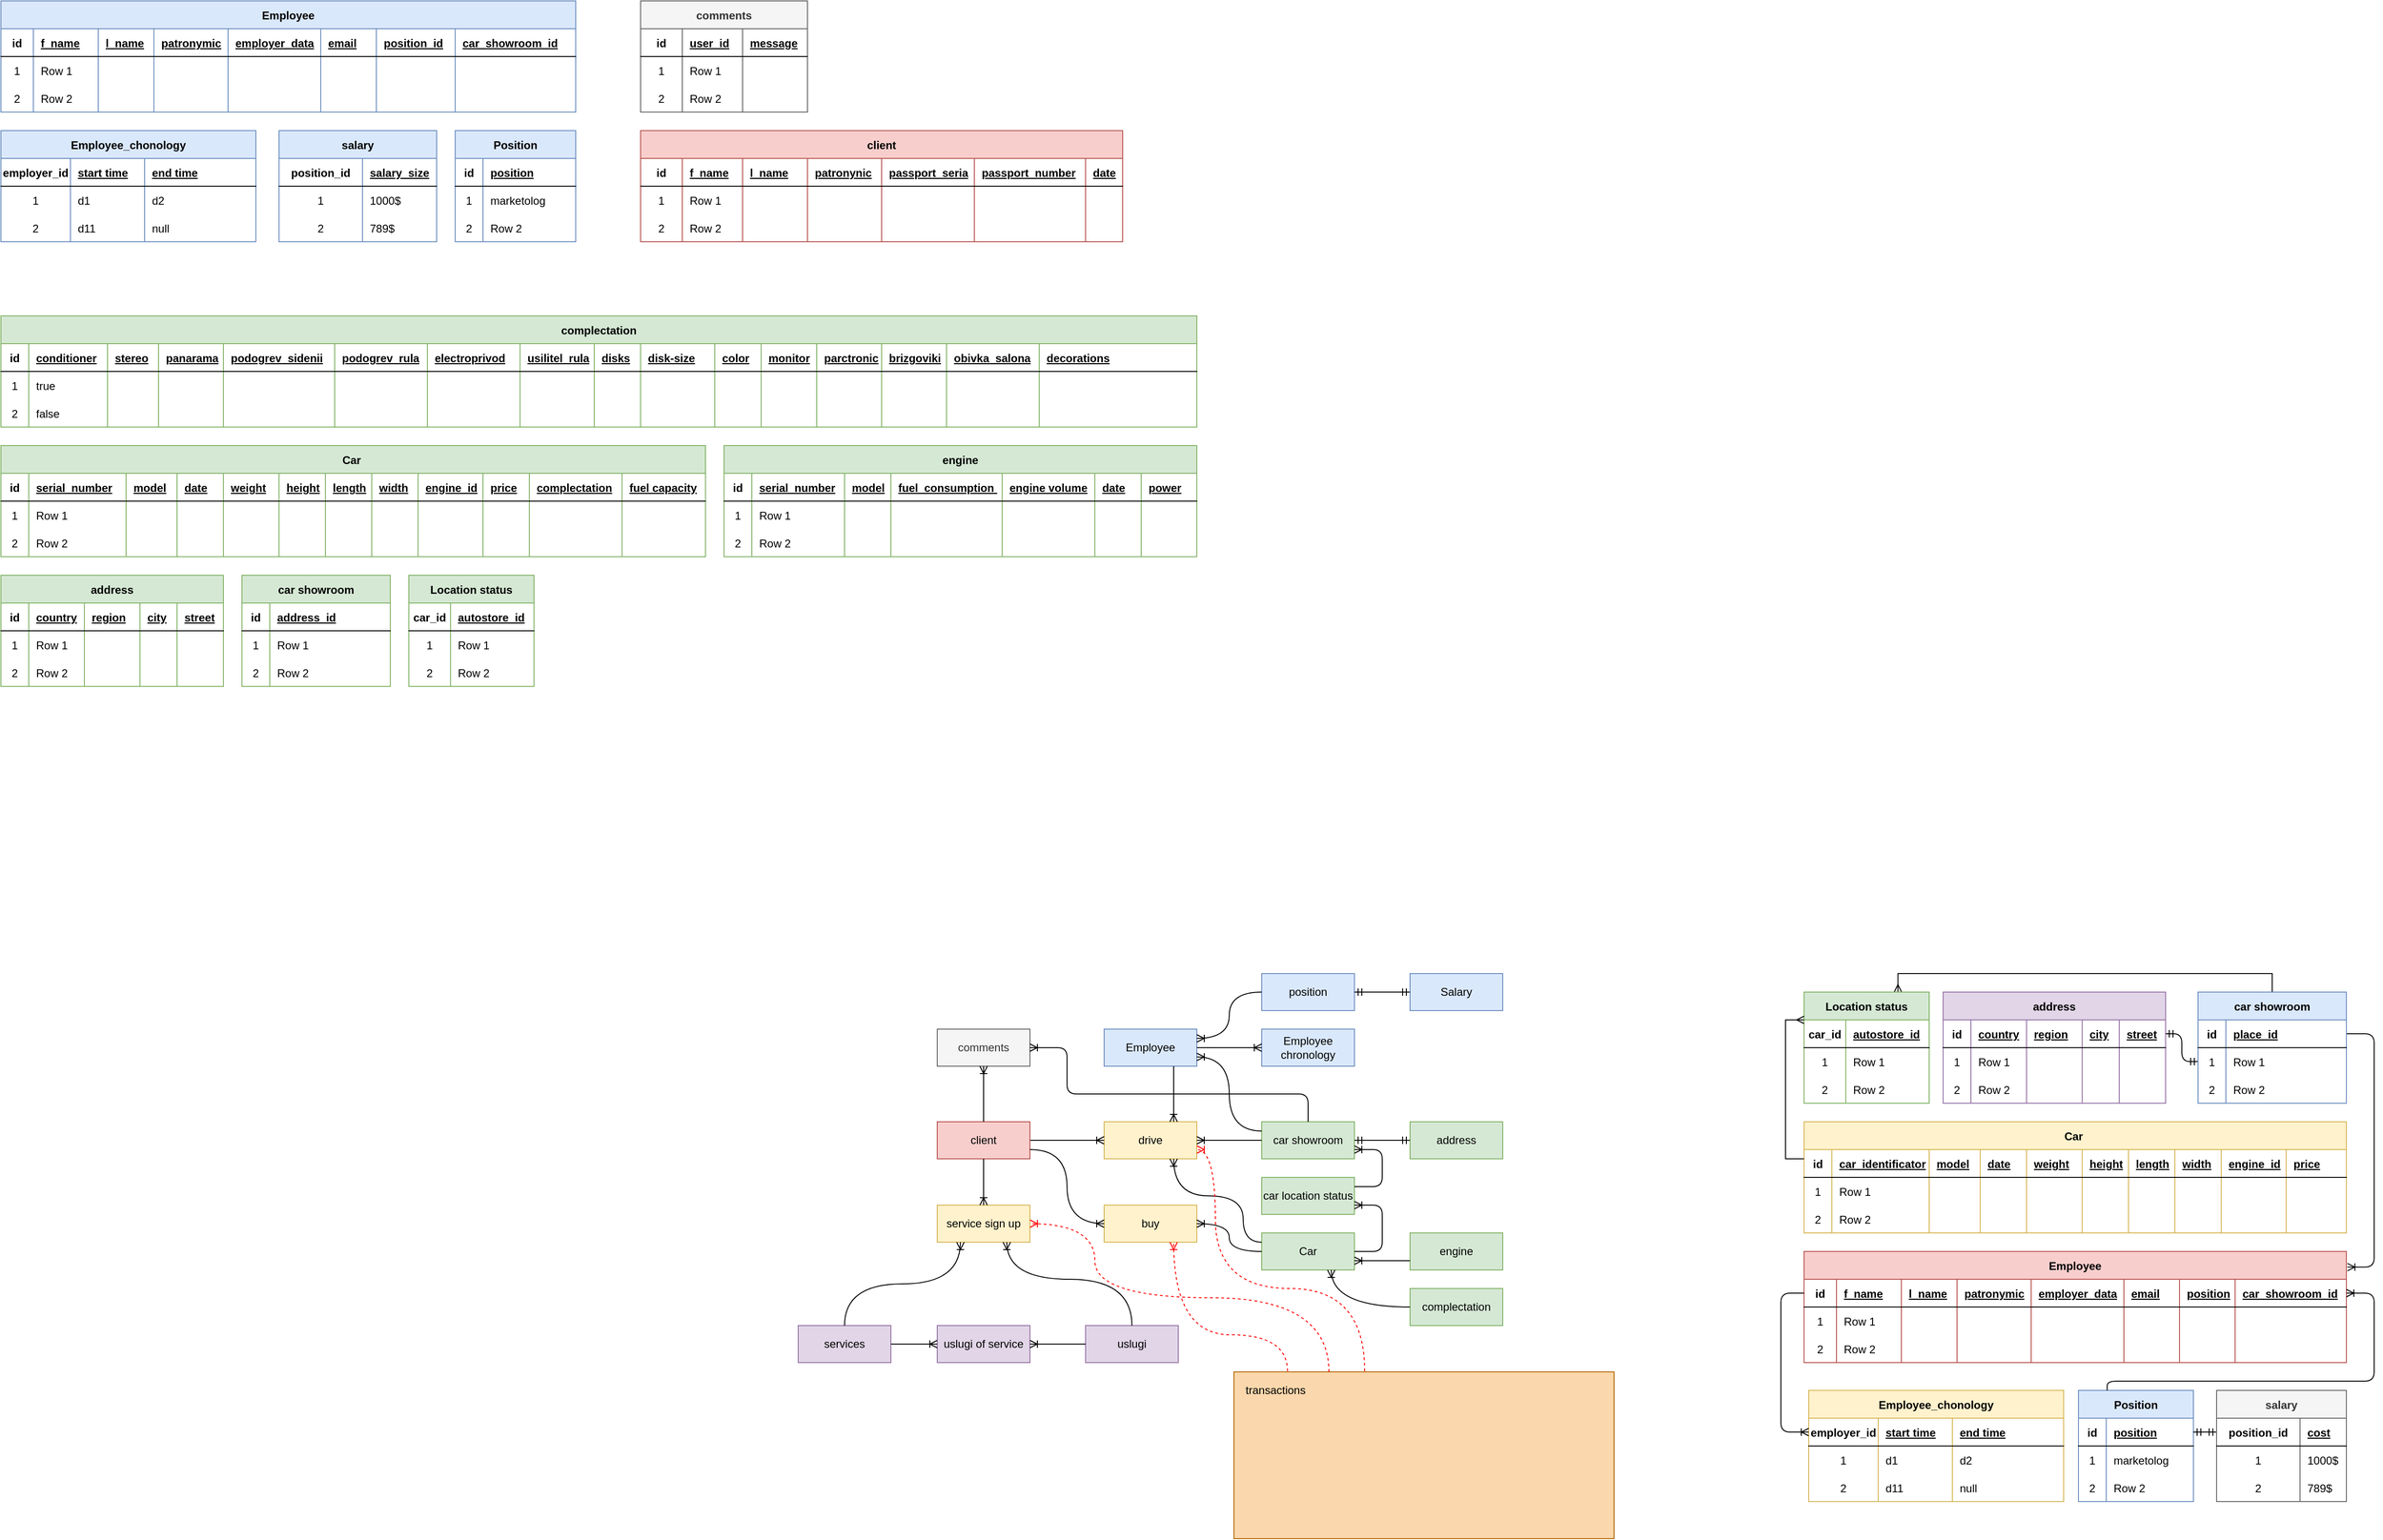 <mxfile version="13.8.2" type="github">
  <diagram id="R2lEEEUBdFMjLlhIrx00" name="Page-1">
    <mxGraphModel dx="4795" dy="1450" grid="1" gridSize="10" guides="1" tooltips="1" connect="1" arrows="1" fold="1" page="1" pageScale="1" pageWidth="1100" pageHeight="850" background="none" math="0" shadow="0" extFonts="Permanent Marker^https://fonts.googleapis.com/css?family=Permanent+Marker">
      <root>
        <mxCell id="0" />
        <mxCell id="1" parent="0" />
        <mxCell id="Log0VjUqabIuUSyPj21H-26" value="Employee" style="shape=table;startSize=30;container=1;collapsible=1;childLayout=tableLayout;fixedRows=1;rowLines=0;fontStyle=1;align=center;resizeLast=1;fillColor=#f8cecc;strokeColor=#b85450;" parent="1" vertex="1">
          <mxGeometry x="155" y="1450" width="585" height="120" as="geometry" />
        </mxCell>
        <mxCell id="Log0VjUqabIuUSyPj21H-27" value="" style="shape=partialRectangle;collapsible=0;dropTarget=0;pointerEvents=0;fillColor=none;top=0;left=0;bottom=1;right=0;points=[[0,0.5],[1,0.5]];portConstraint=eastwest;expand=1;autosize=0;" parent="Log0VjUqabIuUSyPj21H-26" vertex="1">
          <mxGeometry y="30" width="585" height="30" as="geometry" />
        </mxCell>
        <mxCell id="Log0VjUqabIuUSyPj21H-28" value="id" style="shape=partialRectangle;connectable=0;fillColor=none;top=0;left=0;bottom=0;right=0;fontStyle=1;overflow=hidden;" parent="Log0VjUqabIuUSyPj21H-27" vertex="1">
          <mxGeometry width="35" height="30" as="geometry" />
        </mxCell>
        <mxCell id="Log0VjUqabIuUSyPj21H-29" value="f_name" style="shape=partialRectangle;connectable=0;fillColor=none;top=0;left=0;bottom=0;right=0;align=left;spacingLeft=6;fontStyle=5;overflow=hidden;" parent="Log0VjUqabIuUSyPj21H-27" vertex="1">
          <mxGeometry x="35" width="70" height="30" as="geometry" />
        </mxCell>
        <mxCell id="Log0VjUqabIuUSyPj21H-46" value="l_name" style="shape=partialRectangle;connectable=0;fillColor=none;top=0;left=0;bottom=0;right=0;align=left;spacingLeft=6;fontStyle=5;overflow=hidden;" parent="Log0VjUqabIuUSyPj21H-27" vertex="1">
          <mxGeometry x="105" width="60" height="30" as="geometry" />
        </mxCell>
        <mxCell id="Log0VjUqabIuUSyPj21H-50" value="patronymic" style="shape=partialRectangle;connectable=0;fillColor=none;top=0;left=0;bottom=0;right=0;align=left;spacingLeft=6;fontStyle=5;overflow=hidden;" parent="Log0VjUqabIuUSyPj21H-27" vertex="1">
          <mxGeometry x="165" width="80" height="30" as="geometry" />
        </mxCell>
        <mxCell id="Log0VjUqabIuUSyPj21H-53" value="employer_data" style="shape=partialRectangle;connectable=0;fillColor=none;top=0;left=0;bottom=0;right=0;align=left;spacingLeft=6;fontStyle=5;overflow=hidden;" parent="Log0VjUqabIuUSyPj21H-27" vertex="1">
          <mxGeometry x="245" width="100" height="30" as="geometry" />
        </mxCell>
        <mxCell id="Log0VjUqabIuUSyPj21H-56" value="email" style="shape=partialRectangle;connectable=0;fillColor=none;top=0;left=0;bottom=0;right=0;align=left;spacingLeft=6;fontStyle=5;overflow=hidden;" parent="Log0VjUqabIuUSyPj21H-27" vertex="1">
          <mxGeometry x="345" width="60" height="30" as="geometry" />
        </mxCell>
        <mxCell id="3RPpBZjfbBHJ5kduytiD-7" value="position" style="shape=partialRectangle;connectable=0;fillColor=none;top=0;left=0;bottom=0;right=0;align=left;spacingLeft=6;fontStyle=5;overflow=hidden;" parent="Log0VjUqabIuUSyPj21H-27" vertex="1">
          <mxGeometry x="405" width="60" height="30" as="geometry" />
        </mxCell>
        <mxCell id="3RPpBZjfbBHJ5kduytiD-28" value="car_showroom_id" style="shape=partialRectangle;connectable=0;fillColor=none;top=0;left=0;bottom=0;right=0;align=left;spacingLeft=6;fontStyle=5;overflow=hidden;" parent="Log0VjUqabIuUSyPj21H-27" vertex="1">
          <mxGeometry x="465" width="120" height="30" as="geometry" />
        </mxCell>
        <mxCell id="Log0VjUqabIuUSyPj21H-30" value="" style="shape=partialRectangle;collapsible=0;dropTarget=0;pointerEvents=0;fillColor=none;top=0;left=0;bottom=0;right=0;points=[[0,0.5],[1,0.5]];portConstraint=eastwest;" parent="Log0VjUqabIuUSyPj21H-26" vertex="1">
          <mxGeometry y="60" width="585" height="30" as="geometry" />
        </mxCell>
        <mxCell id="Log0VjUqabIuUSyPj21H-31" value="1" style="shape=partialRectangle;connectable=0;fillColor=none;top=0;left=0;bottom=0;right=0;editable=1;overflow=hidden;" parent="Log0VjUqabIuUSyPj21H-30" vertex="1">
          <mxGeometry width="35" height="30" as="geometry" />
        </mxCell>
        <mxCell id="Log0VjUqabIuUSyPj21H-32" value="Row 1" style="shape=partialRectangle;connectable=0;fillColor=none;top=0;left=0;bottom=0;right=0;align=left;spacingLeft=6;overflow=hidden;" parent="Log0VjUqabIuUSyPj21H-30" vertex="1">
          <mxGeometry x="35" width="70" height="30" as="geometry" />
        </mxCell>
        <mxCell id="Log0VjUqabIuUSyPj21H-47" style="shape=partialRectangle;connectable=0;fillColor=none;top=0;left=0;bottom=0;right=0;align=left;spacingLeft=6;overflow=hidden;" parent="Log0VjUqabIuUSyPj21H-30" vertex="1">
          <mxGeometry x="105" width="60" height="30" as="geometry" />
        </mxCell>
        <mxCell id="Log0VjUqabIuUSyPj21H-51" style="shape=partialRectangle;connectable=0;fillColor=none;top=0;left=0;bottom=0;right=0;align=left;spacingLeft=6;overflow=hidden;" parent="Log0VjUqabIuUSyPj21H-30" vertex="1">
          <mxGeometry x="165" width="80" height="30" as="geometry" />
        </mxCell>
        <mxCell id="Log0VjUqabIuUSyPj21H-54" style="shape=partialRectangle;connectable=0;fillColor=none;top=0;left=0;bottom=0;right=0;align=left;spacingLeft=6;overflow=hidden;" parent="Log0VjUqabIuUSyPj21H-30" vertex="1">
          <mxGeometry x="245" width="100" height="30" as="geometry" />
        </mxCell>
        <mxCell id="Log0VjUqabIuUSyPj21H-57" style="shape=partialRectangle;connectable=0;fillColor=none;top=0;left=0;bottom=0;right=0;align=left;spacingLeft=6;overflow=hidden;" parent="Log0VjUqabIuUSyPj21H-30" vertex="1">
          <mxGeometry x="345" width="60" height="30" as="geometry" />
        </mxCell>
        <mxCell id="3RPpBZjfbBHJ5kduytiD-8" style="shape=partialRectangle;connectable=0;fillColor=none;top=0;left=0;bottom=0;right=0;align=left;spacingLeft=6;overflow=hidden;" parent="Log0VjUqabIuUSyPj21H-30" vertex="1">
          <mxGeometry x="405" width="60" height="30" as="geometry" />
        </mxCell>
        <mxCell id="3RPpBZjfbBHJ5kduytiD-29" style="shape=partialRectangle;connectable=0;fillColor=none;top=0;left=0;bottom=0;right=0;align=left;spacingLeft=6;overflow=hidden;" parent="Log0VjUqabIuUSyPj21H-30" vertex="1">
          <mxGeometry x="465" width="120" height="30" as="geometry" />
        </mxCell>
        <mxCell id="Log0VjUqabIuUSyPj21H-33" value="" style="shape=partialRectangle;collapsible=0;dropTarget=0;pointerEvents=0;fillColor=none;top=0;left=0;bottom=0;right=0;points=[[0,0.5],[1,0.5]];portConstraint=eastwest;" parent="Log0VjUqabIuUSyPj21H-26" vertex="1">
          <mxGeometry y="90" width="585" height="30" as="geometry" />
        </mxCell>
        <mxCell id="Log0VjUqabIuUSyPj21H-34" value="2" style="shape=partialRectangle;connectable=0;fillColor=none;top=0;left=0;bottom=0;right=0;editable=1;overflow=hidden;" parent="Log0VjUqabIuUSyPj21H-33" vertex="1">
          <mxGeometry width="35" height="30" as="geometry" />
        </mxCell>
        <mxCell id="Log0VjUqabIuUSyPj21H-35" value="Row 2" style="shape=partialRectangle;connectable=0;fillColor=none;top=0;left=0;bottom=0;right=0;align=left;spacingLeft=6;overflow=hidden;" parent="Log0VjUqabIuUSyPj21H-33" vertex="1">
          <mxGeometry x="35" width="70" height="30" as="geometry" />
        </mxCell>
        <mxCell id="Log0VjUqabIuUSyPj21H-48" style="shape=partialRectangle;connectable=0;fillColor=none;top=0;left=0;bottom=0;right=0;align=left;spacingLeft=6;overflow=hidden;" parent="Log0VjUqabIuUSyPj21H-33" vertex="1">
          <mxGeometry x="105" width="60" height="30" as="geometry" />
        </mxCell>
        <mxCell id="Log0VjUqabIuUSyPj21H-52" style="shape=partialRectangle;connectable=0;fillColor=none;top=0;left=0;bottom=0;right=0;align=left;spacingLeft=6;overflow=hidden;" parent="Log0VjUqabIuUSyPj21H-33" vertex="1">
          <mxGeometry x="165" width="80" height="30" as="geometry" />
        </mxCell>
        <mxCell id="Log0VjUqabIuUSyPj21H-55" style="shape=partialRectangle;connectable=0;fillColor=none;top=0;left=0;bottom=0;right=0;align=left;spacingLeft=6;overflow=hidden;" parent="Log0VjUqabIuUSyPj21H-33" vertex="1">
          <mxGeometry x="245" width="100" height="30" as="geometry" />
        </mxCell>
        <mxCell id="Log0VjUqabIuUSyPj21H-58" style="shape=partialRectangle;connectable=0;fillColor=none;top=0;left=0;bottom=0;right=0;align=left;spacingLeft=6;overflow=hidden;" parent="Log0VjUqabIuUSyPj21H-33" vertex="1">
          <mxGeometry x="345" width="60" height="30" as="geometry" />
        </mxCell>
        <mxCell id="3RPpBZjfbBHJ5kduytiD-9" style="shape=partialRectangle;connectable=0;fillColor=none;top=0;left=0;bottom=0;right=0;align=left;spacingLeft=6;overflow=hidden;" parent="Log0VjUqabIuUSyPj21H-33" vertex="1">
          <mxGeometry x="405" width="60" height="30" as="geometry" />
        </mxCell>
        <mxCell id="3RPpBZjfbBHJ5kduytiD-30" style="shape=partialRectangle;connectable=0;fillColor=none;top=0;left=0;bottom=0;right=0;align=left;spacingLeft=6;overflow=hidden;" parent="Log0VjUqabIuUSyPj21H-33" vertex="1">
          <mxGeometry x="465" width="120" height="30" as="geometry" />
        </mxCell>
        <mxCell id="Log0VjUqabIuUSyPj21H-99" value="Car " style="shape=table;startSize=30;container=1;collapsible=1;childLayout=tableLayout;fixedRows=1;rowLines=0;fontStyle=1;align=center;resizeLast=1;fillColor=#fff2cc;strokeColor=#d6b656;" parent="1" vertex="1">
          <mxGeometry x="155" y="1310" width="585" height="120" as="geometry" />
        </mxCell>
        <mxCell id="Log0VjUqabIuUSyPj21H-100" value="" style="shape=partialRectangle;collapsible=0;dropTarget=0;pointerEvents=0;fillColor=none;top=0;left=0;bottom=1;right=0;points=[[0,0.5],[1,0.5]];portConstraint=eastwest;" parent="Log0VjUqabIuUSyPj21H-99" vertex="1">
          <mxGeometry y="30" width="585" height="30" as="geometry" />
        </mxCell>
        <mxCell id="Log0VjUqabIuUSyPj21H-101" value="id" style="shape=partialRectangle;connectable=0;fillColor=none;top=0;left=0;bottom=0;right=0;fontStyle=1;overflow=hidden;" parent="Log0VjUqabIuUSyPj21H-100" vertex="1">
          <mxGeometry width="30" height="30" as="geometry" />
        </mxCell>
        <mxCell id="Log0VjUqabIuUSyPj21H-102" value="car_identificator" style="shape=partialRectangle;connectable=0;fillColor=none;top=0;left=0;bottom=0;right=0;align=left;spacingLeft=6;fontStyle=5;overflow=hidden;" parent="Log0VjUqabIuUSyPj21H-100" vertex="1">
          <mxGeometry x="30" width="105" height="30" as="geometry" />
        </mxCell>
        <mxCell id="Log0VjUqabIuUSyPj21H-112" value="model" style="shape=partialRectangle;connectable=0;fillColor=none;top=0;left=0;bottom=0;right=0;align=left;spacingLeft=6;fontStyle=5;overflow=hidden;" parent="Log0VjUqabIuUSyPj21H-100" vertex="1">
          <mxGeometry x="135" width="55" height="30" as="geometry" />
        </mxCell>
        <mxCell id="Log0VjUqabIuUSyPj21H-116" value="date" style="shape=partialRectangle;connectable=0;fillColor=none;top=0;left=0;bottom=0;right=0;align=left;spacingLeft=6;fontStyle=5;overflow=hidden;" parent="Log0VjUqabIuUSyPj21H-100" vertex="1">
          <mxGeometry x="190" width="50" height="30" as="geometry" />
        </mxCell>
        <mxCell id="Log0VjUqabIuUSyPj21H-120" value="weight" style="shape=partialRectangle;connectable=0;fillColor=none;top=0;left=0;bottom=0;right=0;align=left;spacingLeft=6;fontStyle=5;overflow=hidden;" parent="Log0VjUqabIuUSyPj21H-100" vertex="1">
          <mxGeometry x="240" width="60" height="30" as="geometry" />
        </mxCell>
        <mxCell id="Log0VjUqabIuUSyPj21H-124" value="height" style="shape=partialRectangle;connectable=0;fillColor=none;top=0;left=0;bottom=0;right=0;align=left;spacingLeft=6;fontStyle=5;overflow=hidden;" parent="Log0VjUqabIuUSyPj21H-100" vertex="1">
          <mxGeometry x="300" width="50" height="30" as="geometry" />
        </mxCell>
        <mxCell id="Log0VjUqabIuUSyPj21H-128" value="length" style="shape=partialRectangle;connectable=0;fillColor=none;top=0;left=0;bottom=0;right=0;align=left;spacingLeft=6;fontStyle=5;overflow=hidden;" parent="Log0VjUqabIuUSyPj21H-100" vertex="1">
          <mxGeometry x="350" width="50" height="30" as="geometry" />
        </mxCell>
        <mxCell id="Log0VjUqabIuUSyPj21H-132" value="width" style="shape=partialRectangle;connectable=0;fillColor=none;top=0;left=0;bottom=0;right=0;align=left;spacingLeft=6;fontStyle=5;overflow=hidden;" parent="Log0VjUqabIuUSyPj21H-100" vertex="1">
          <mxGeometry x="400" width="50" height="30" as="geometry" />
        </mxCell>
        <mxCell id="Log0VjUqabIuUSyPj21H-136" value="engine_id" style="shape=partialRectangle;connectable=0;fillColor=none;top=0;left=0;bottom=0;right=0;align=left;spacingLeft=6;fontStyle=5;overflow=hidden;" parent="Log0VjUqabIuUSyPj21H-100" vertex="1">
          <mxGeometry x="450" width="70" height="30" as="geometry" />
        </mxCell>
        <mxCell id="3RPpBZjfbBHJ5kduytiD-2" value="price" style="shape=partialRectangle;connectable=0;fillColor=none;top=0;left=0;bottom=0;right=0;align=left;spacingLeft=6;fontStyle=5;overflow=hidden;" parent="Log0VjUqabIuUSyPj21H-100" vertex="1">
          <mxGeometry x="520" width="65" height="30" as="geometry" />
        </mxCell>
        <mxCell id="Log0VjUqabIuUSyPj21H-103" value="" style="shape=partialRectangle;collapsible=0;dropTarget=0;pointerEvents=0;fillColor=none;top=0;left=0;bottom=0;right=0;points=[[0,0.5],[1,0.5]];portConstraint=eastwest;" parent="Log0VjUqabIuUSyPj21H-99" vertex="1">
          <mxGeometry y="60" width="585" height="30" as="geometry" />
        </mxCell>
        <mxCell id="Log0VjUqabIuUSyPj21H-104" value="1" style="shape=partialRectangle;connectable=0;fillColor=none;top=0;left=0;bottom=0;right=0;editable=1;overflow=hidden;" parent="Log0VjUqabIuUSyPj21H-103" vertex="1">
          <mxGeometry width="30" height="30" as="geometry" />
        </mxCell>
        <mxCell id="Log0VjUqabIuUSyPj21H-105" value="Row 1" style="shape=partialRectangle;connectable=0;fillColor=none;top=0;left=0;bottom=0;right=0;align=left;spacingLeft=6;overflow=hidden;" parent="Log0VjUqabIuUSyPj21H-103" vertex="1">
          <mxGeometry x="30" width="105" height="30" as="geometry" />
        </mxCell>
        <mxCell id="Log0VjUqabIuUSyPj21H-113" style="shape=partialRectangle;connectable=0;fillColor=none;top=0;left=0;bottom=0;right=0;align=left;spacingLeft=6;overflow=hidden;" parent="Log0VjUqabIuUSyPj21H-103" vertex="1">
          <mxGeometry x="135" width="55" height="30" as="geometry" />
        </mxCell>
        <mxCell id="Log0VjUqabIuUSyPj21H-117" style="shape=partialRectangle;connectable=0;fillColor=none;top=0;left=0;bottom=0;right=0;align=left;spacingLeft=6;overflow=hidden;" parent="Log0VjUqabIuUSyPj21H-103" vertex="1">
          <mxGeometry x="190" width="50" height="30" as="geometry" />
        </mxCell>
        <mxCell id="Log0VjUqabIuUSyPj21H-121" style="shape=partialRectangle;connectable=0;fillColor=none;top=0;left=0;bottom=0;right=0;align=left;spacingLeft=6;overflow=hidden;" parent="Log0VjUqabIuUSyPj21H-103" vertex="1">
          <mxGeometry x="240" width="60" height="30" as="geometry" />
        </mxCell>
        <mxCell id="Log0VjUqabIuUSyPj21H-125" style="shape=partialRectangle;connectable=0;fillColor=none;top=0;left=0;bottom=0;right=0;align=left;spacingLeft=6;overflow=hidden;" parent="Log0VjUqabIuUSyPj21H-103" vertex="1">
          <mxGeometry x="300" width="50" height="30" as="geometry" />
        </mxCell>
        <mxCell id="Log0VjUqabIuUSyPj21H-129" style="shape=partialRectangle;connectable=0;fillColor=none;top=0;left=0;bottom=0;right=0;align=left;spacingLeft=6;overflow=hidden;" parent="Log0VjUqabIuUSyPj21H-103" vertex="1">
          <mxGeometry x="350" width="50" height="30" as="geometry" />
        </mxCell>
        <mxCell id="Log0VjUqabIuUSyPj21H-133" style="shape=partialRectangle;connectable=0;fillColor=none;top=0;left=0;bottom=0;right=0;align=left;spacingLeft=6;overflow=hidden;" parent="Log0VjUqabIuUSyPj21H-103" vertex="1">
          <mxGeometry x="400" width="50" height="30" as="geometry" />
        </mxCell>
        <mxCell id="Log0VjUqabIuUSyPj21H-137" style="shape=partialRectangle;connectable=0;fillColor=none;top=0;left=0;bottom=0;right=0;align=left;spacingLeft=6;overflow=hidden;" parent="Log0VjUqabIuUSyPj21H-103" vertex="1">
          <mxGeometry x="450" width="70" height="30" as="geometry" />
        </mxCell>
        <mxCell id="3RPpBZjfbBHJ5kduytiD-3" style="shape=partialRectangle;connectable=0;fillColor=none;top=0;left=0;bottom=0;right=0;align=left;spacingLeft=6;overflow=hidden;" parent="Log0VjUqabIuUSyPj21H-103" vertex="1">
          <mxGeometry x="520" width="65" height="30" as="geometry" />
        </mxCell>
        <mxCell id="Log0VjUqabIuUSyPj21H-106" value="" style="shape=partialRectangle;collapsible=0;dropTarget=0;pointerEvents=0;fillColor=none;top=0;left=0;bottom=0;right=0;points=[[0,0.5],[1,0.5]];portConstraint=eastwest;" parent="Log0VjUqabIuUSyPj21H-99" vertex="1">
          <mxGeometry y="90" width="585" height="30" as="geometry" />
        </mxCell>
        <mxCell id="Log0VjUqabIuUSyPj21H-107" value="2" style="shape=partialRectangle;connectable=0;fillColor=none;top=0;left=0;bottom=0;right=0;editable=1;overflow=hidden;" parent="Log0VjUqabIuUSyPj21H-106" vertex="1">
          <mxGeometry width="30" height="30" as="geometry" />
        </mxCell>
        <mxCell id="Log0VjUqabIuUSyPj21H-108" value="Row 2" style="shape=partialRectangle;connectable=0;fillColor=none;top=0;left=0;bottom=0;right=0;align=left;spacingLeft=6;overflow=hidden;" parent="Log0VjUqabIuUSyPj21H-106" vertex="1">
          <mxGeometry x="30" width="105" height="30" as="geometry" />
        </mxCell>
        <mxCell id="Log0VjUqabIuUSyPj21H-114" style="shape=partialRectangle;connectable=0;fillColor=none;top=0;left=0;bottom=0;right=0;align=left;spacingLeft=6;overflow=hidden;" parent="Log0VjUqabIuUSyPj21H-106" vertex="1">
          <mxGeometry x="135" width="55" height="30" as="geometry" />
        </mxCell>
        <mxCell id="Log0VjUqabIuUSyPj21H-118" style="shape=partialRectangle;connectable=0;fillColor=none;top=0;left=0;bottom=0;right=0;align=left;spacingLeft=6;overflow=hidden;" parent="Log0VjUqabIuUSyPj21H-106" vertex="1">
          <mxGeometry x="190" width="50" height="30" as="geometry" />
        </mxCell>
        <mxCell id="Log0VjUqabIuUSyPj21H-122" style="shape=partialRectangle;connectable=0;fillColor=none;top=0;left=0;bottom=0;right=0;align=left;spacingLeft=6;overflow=hidden;" parent="Log0VjUqabIuUSyPj21H-106" vertex="1">
          <mxGeometry x="240" width="60" height="30" as="geometry" />
        </mxCell>
        <mxCell id="Log0VjUqabIuUSyPj21H-126" style="shape=partialRectangle;connectable=0;fillColor=none;top=0;left=0;bottom=0;right=0;align=left;spacingLeft=6;overflow=hidden;" parent="Log0VjUqabIuUSyPj21H-106" vertex="1">
          <mxGeometry x="300" width="50" height="30" as="geometry" />
        </mxCell>
        <mxCell id="Log0VjUqabIuUSyPj21H-130" style="shape=partialRectangle;connectable=0;fillColor=none;top=0;left=0;bottom=0;right=0;align=left;spacingLeft=6;overflow=hidden;" parent="Log0VjUqabIuUSyPj21H-106" vertex="1">
          <mxGeometry x="350" width="50" height="30" as="geometry" />
        </mxCell>
        <mxCell id="Log0VjUqabIuUSyPj21H-134" style="shape=partialRectangle;connectable=0;fillColor=none;top=0;left=0;bottom=0;right=0;align=left;spacingLeft=6;overflow=hidden;" parent="Log0VjUqabIuUSyPj21H-106" vertex="1">
          <mxGeometry x="400" width="50" height="30" as="geometry" />
        </mxCell>
        <mxCell id="Log0VjUqabIuUSyPj21H-138" style="shape=partialRectangle;connectable=0;fillColor=none;top=0;left=0;bottom=0;right=0;align=left;spacingLeft=6;overflow=hidden;" parent="Log0VjUqabIuUSyPj21H-106" vertex="1">
          <mxGeometry x="450" width="70" height="30" as="geometry" />
        </mxCell>
        <mxCell id="3RPpBZjfbBHJ5kduytiD-4" style="shape=partialRectangle;connectable=0;fillColor=none;top=0;left=0;bottom=0;right=0;align=left;spacingLeft=6;overflow=hidden;" parent="Log0VjUqabIuUSyPj21H-106" vertex="1">
          <mxGeometry x="520" width="65" height="30" as="geometry" />
        </mxCell>
        <mxCell id="3RPpBZjfbBHJ5kduytiD-74" style="edgeStyle=orthogonalEdgeStyle;rounded=0;orthogonalLoop=1;jettySize=auto;html=1;exitX=0.75;exitY=0;exitDx=0;exitDy=0;entryX=0.5;entryY=0;entryDx=0;entryDy=0;endArrow=none;endFill=0;startArrow=ERmany;startFill=0;" parent="1" source="3RPpBZjfbBHJ5kduytiD-12" target="3RPpBZjfbBHJ5kduytiD-56" edge="1">
          <mxGeometry relative="1" as="geometry" />
        </mxCell>
        <mxCell id="3RPpBZjfbBHJ5kduytiD-12" value="Location status" style="shape=table;startSize=30;container=1;collapsible=1;childLayout=tableLayout;fixedRows=1;rowLines=0;fontStyle=1;align=center;resizeLast=1;fillColor=#d5e8d4;strokeColor=#82b366;sketch=0;rounded=0;shadow=0;" parent="1" vertex="1">
          <mxGeometry x="155" y="1170" width="135" height="120" as="geometry" />
        </mxCell>
        <mxCell id="3RPpBZjfbBHJ5kduytiD-13" value="" style="shape=partialRectangle;collapsible=0;dropTarget=0;pointerEvents=0;fillColor=none;top=0;left=0;bottom=1;right=0;points=[[0,0.5],[1,0.5]];portConstraint=eastwest;" parent="3RPpBZjfbBHJ5kduytiD-12" vertex="1">
          <mxGeometry y="30" width="135" height="30" as="geometry" />
        </mxCell>
        <mxCell id="3RPpBZjfbBHJ5kduytiD-14" value="car_id" style="shape=partialRectangle;connectable=0;fillColor=none;top=0;left=0;bottom=0;right=0;fontStyle=1;overflow=hidden;" parent="3RPpBZjfbBHJ5kduytiD-13" vertex="1">
          <mxGeometry width="45" height="30" as="geometry" />
        </mxCell>
        <mxCell id="3RPpBZjfbBHJ5kduytiD-15" value="autostore_id" style="shape=partialRectangle;connectable=0;fillColor=none;top=0;left=0;bottom=0;right=0;align=left;spacingLeft=6;fontStyle=5;overflow=hidden;" parent="3RPpBZjfbBHJ5kduytiD-13" vertex="1">
          <mxGeometry x="45" width="90" height="30" as="geometry" />
        </mxCell>
        <mxCell id="3RPpBZjfbBHJ5kduytiD-16" value="" style="shape=partialRectangle;collapsible=0;dropTarget=0;pointerEvents=0;fillColor=none;top=0;left=0;bottom=0;right=0;points=[[0,0.5],[1,0.5]];portConstraint=eastwest;" parent="3RPpBZjfbBHJ5kduytiD-12" vertex="1">
          <mxGeometry y="60" width="135" height="30" as="geometry" />
        </mxCell>
        <mxCell id="3RPpBZjfbBHJ5kduytiD-17" value="1" style="shape=partialRectangle;connectable=0;fillColor=none;top=0;left=0;bottom=0;right=0;editable=1;overflow=hidden;" parent="3RPpBZjfbBHJ5kduytiD-16" vertex="1">
          <mxGeometry width="45" height="30" as="geometry" />
        </mxCell>
        <mxCell id="3RPpBZjfbBHJ5kduytiD-18" value="Row 1" style="shape=partialRectangle;connectable=0;fillColor=none;top=0;left=0;bottom=0;right=0;align=left;spacingLeft=6;overflow=hidden;" parent="3RPpBZjfbBHJ5kduytiD-16" vertex="1">
          <mxGeometry x="45" width="90" height="30" as="geometry" />
        </mxCell>
        <mxCell id="3RPpBZjfbBHJ5kduytiD-19" value="" style="shape=partialRectangle;collapsible=0;dropTarget=0;pointerEvents=0;fillColor=none;top=0;left=0;bottom=0;right=0;points=[[0,0.5],[1,0.5]];portConstraint=eastwest;" parent="3RPpBZjfbBHJ5kduytiD-12" vertex="1">
          <mxGeometry y="90" width="135" height="30" as="geometry" />
        </mxCell>
        <mxCell id="3RPpBZjfbBHJ5kduytiD-20" value="2" style="shape=partialRectangle;connectable=0;fillColor=none;top=0;left=0;bottom=0;right=0;editable=1;overflow=hidden;" parent="3RPpBZjfbBHJ5kduytiD-19" vertex="1">
          <mxGeometry width="45" height="30" as="geometry" />
        </mxCell>
        <mxCell id="3RPpBZjfbBHJ5kduytiD-21" value="Row 2" style="shape=partialRectangle;connectable=0;fillColor=none;top=0;left=0;bottom=0;right=0;align=left;spacingLeft=6;overflow=hidden;" parent="3RPpBZjfbBHJ5kduytiD-19" vertex="1">
          <mxGeometry x="45" width="90" height="30" as="geometry" />
        </mxCell>
        <mxCell id="3RPpBZjfbBHJ5kduytiD-31" value="address" style="shape=table;startSize=30;container=1;collapsible=1;childLayout=tableLayout;fixedRows=1;rowLines=0;fontStyle=1;align=center;resizeLast=1;fillColor=#e1d5e7;strokeColor=#9673a6;" parent="1" vertex="1">
          <mxGeometry x="305" y="1170" width="240" height="120" as="geometry" />
        </mxCell>
        <mxCell id="3RPpBZjfbBHJ5kduytiD-32" value="" style="shape=partialRectangle;collapsible=0;dropTarget=0;pointerEvents=0;fillColor=none;top=0;left=0;bottom=1;right=0;points=[[0,0.5],[1,0.5]];portConstraint=eastwest;" parent="3RPpBZjfbBHJ5kduytiD-31" vertex="1">
          <mxGeometry y="30" width="240" height="30" as="geometry" />
        </mxCell>
        <mxCell id="3RPpBZjfbBHJ5kduytiD-33" value="id" style="shape=partialRectangle;connectable=0;fillColor=none;top=0;left=0;bottom=0;right=0;fontStyle=1;overflow=hidden;" parent="3RPpBZjfbBHJ5kduytiD-32" vertex="1">
          <mxGeometry width="30" height="30" as="geometry" />
        </mxCell>
        <mxCell id="3RPpBZjfbBHJ5kduytiD-34" value="country" style="shape=partialRectangle;connectable=0;fillColor=none;top=0;left=0;bottom=0;right=0;align=left;spacingLeft=6;fontStyle=5;overflow=hidden;" parent="3RPpBZjfbBHJ5kduytiD-32" vertex="1">
          <mxGeometry x="30" width="60" height="30" as="geometry" />
        </mxCell>
        <mxCell id="3RPpBZjfbBHJ5kduytiD-44" value="region" style="shape=partialRectangle;connectable=0;fillColor=none;top=0;left=0;bottom=0;right=0;align=left;spacingLeft=6;fontStyle=5;overflow=hidden;" parent="3RPpBZjfbBHJ5kduytiD-32" vertex="1">
          <mxGeometry x="90" width="60" height="30" as="geometry" />
        </mxCell>
        <mxCell id="3RPpBZjfbBHJ5kduytiD-48" value="city" style="shape=partialRectangle;connectable=0;fillColor=none;top=0;left=0;bottom=0;right=0;align=left;spacingLeft=6;fontStyle=5;overflow=hidden;" parent="3RPpBZjfbBHJ5kduytiD-32" vertex="1">
          <mxGeometry x="150" width="40" height="30" as="geometry" />
        </mxCell>
        <mxCell id="3RPpBZjfbBHJ5kduytiD-52" value="street" style="shape=partialRectangle;connectable=0;fillColor=none;top=0;left=0;bottom=0;right=0;align=left;spacingLeft=6;fontStyle=5;overflow=hidden;" parent="3RPpBZjfbBHJ5kduytiD-32" vertex="1">
          <mxGeometry x="190" width="50" height="30" as="geometry" />
        </mxCell>
        <mxCell id="3RPpBZjfbBHJ5kduytiD-35" value="" style="shape=partialRectangle;collapsible=0;dropTarget=0;pointerEvents=0;fillColor=none;top=0;left=0;bottom=0;right=0;points=[[0,0.5],[1,0.5]];portConstraint=eastwest;" parent="3RPpBZjfbBHJ5kduytiD-31" vertex="1">
          <mxGeometry y="60" width="240" height="30" as="geometry" />
        </mxCell>
        <mxCell id="3RPpBZjfbBHJ5kduytiD-36" value="1" style="shape=partialRectangle;connectable=0;fillColor=none;top=0;left=0;bottom=0;right=0;editable=1;overflow=hidden;" parent="3RPpBZjfbBHJ5kduytiD-35" vertex="1">
          <mxGeometry width="30" height="30" as="geometry" />
        </mxCell>
        <mxCell id="3RPpBZjfbBHJ5kduytiD-37" value="Row 1" style="shape=partialRectangle;connectable=0;fillColor=none;top=0;left=0;bottom=0;right=0;align=left;spacingLeft=6;overflow=hidden;" parent="3RPpBZjfbBHJ5kduytiD-35" vertex="1">
          <mxGeometry x="30" width="60" height="30" as="geometry" />
        </mxCell>
        <mxCell id="3RPpBZjfbBHJ5kduytiD-45" style="shape=partialRectangle;connectable=0;fillColor=none;top=0;left=0;bottom=0;right=0;align=left;spacingLeft=6;overflow=hidden;" parent="3RPpBZjfbBHJ5kduytiD-35" vertex="1">
          <mxGeometry x="90" width="60" height="30" as="geometry" />
        </mxCell>
        <mxCell id="3RPpBZjfbBHJ5kduytiD-49" style="shape=partialRectangle;connectable=0;fillColor=none;top=0;left=0;bottom=0;right=0;align=left;spacingLeft=6;overflow=hidden;" parent="3RPpBZjfbBHJ5kduytiD-35" vertex="1">
          <mxGeometry x="150" width="40" height="30" as="geometry" />
        </mxCell>
        <mxCell id="3RPpBZjfbBHJ5kduytiD-53" style="shape=partialRectangle;connectable=0;fillColor=none;top=0;left=0;bottom=0;right=0;align=left;spacingLeft=6;overflow=hidden;" parent="3RPpBZjfbBHJ5kduytiD-35" vertex="1">
          <mxGeometry x="190" width="50" height="30" as="geometry" />
        </mxCell>
        <mxCell id="3RPpBZjfbBHJ5kduytiD-38" value="" style="shape=partialRectangle;collapsible=0;dropTarget=0;pointerEvents=0;fillColor=none;top=0;left=0;bottom=0;right=0;points=[[0,0.5],[1,0.5]];portConstraint=eastwest;" parent="3RPpBZjfbBHJ5kduytiD-31" vertex="1">
          <mxGeometry y="90" width="240" height="30" as="geometry" />
        </mxCell>
        <mxCell id="3RPpBZjfbBHJ5kduytiD-39" value="2" style="shape=partialRectangle;connectable=0;fillColor=none;top=0;left=0;bottom=0;right=0;editable=1;overflow=hidden;" parent="3RPpBZjfbBHJ5kduytiD-38" vertex="1">
          <mxGeometry width="30" height="30" as="geometry" />
        </mxCell>
        <mxCell id="3RPpBZjfbBHJ5kduytiD-40" value="Row 2" style="shape=partialRectangle;connectable=0;fillColor=none;top=0;left=0;bottom=0;right=0;align=left;spacingLeft=6;overflow=hidden;" parent="3RPpBZjfbBHJ5kduytiD-38" vertex="1">
          <mxGeometry x="30" width="60" height="30" as="geometry" />
        </mxCell>
        <mxCell id="3RPpBZjfbBHJ5kduytiD-46" style="shape=partialRectangle;connectable=0;fillColor=none;top=0;left=0;bottom=0;right=0;align=left;spacingLeft=6;overflow=hidden;" parent="3RPpBZjfbBHJ5kduytiD-38" vertex="1">
          <mxGeometry x="90" width="60" height="30" as="geometry" />
        </mxCell>
        <mxCell id="3RPpBZjfbBHJ5kduytiD-50" style="shape=partialRectangle;connectable=0;fillColor=none;top=0;left=0;bottom=0;right=0;align=left;spacingLeft=6;overflow=hidden;" parent="3RPpBZjfbBHJ5kduytiD-38" vertex="1">
          <mxGeometry x="150" width="40" height="30" as="geometry" />
        </mxCell>
        <mxCell id="3RPpBZjfbBHJ5kduytiD-54" style="shape=partialRectangle;connectable=0;fillColor=none;top=0;left=0;bottom=0;right=0;align=left;spacingLeft=6;overflow=hidden;" parent="3RPpBZjfbBHJ5kduytiD-38" vertex="1">
          <mxGeometry x="190" width="50" height="30" as="geometry" />
        </mxCell>
        <mxCell id="Log0VjUqabIuUSyPj21H-59" value="Employee_chonology" style="shape=table;startSize=30;container=1;collapsible=1;childLayout=tableLayout;fixedRows=1;rowLines=0;fontStyle=1;align=center;resizeLast=1;fillColor=#fff2cc;strokeColor=#d6b656;" parent="1" vertex="1">
          <mxGeometry x="160" y="1600" width="275" height="120" as="geometry" />
        </mxCell>
        <mxCell id="Log0VjUqabIuUSyPj21H-60" value="" style="shape=partialRectangle;collapsible=0;dropTarget=0;pointerEvents=0;fillColor=none;top=0;left=0;bottom=1;right=0;points=[[0,0.5],[1,0.5]];portConstraint=eastwest;" parent="Log0VjUqabIuUSyPj21H-59" vertex="1">
          <mxGeometry y="30" width="275" height="30" as="geometry" />
        </mxCell>
        <mxCell id="Log0VjUqabIuUSyPj21H-61" value="employer_id" style="shape=partialRectangle;connectable=0;fillColor=none;top=0;left=0;bottom=0;right=0;fontStyle=1;overflow=hidden;" parent="Log0VjUqabIuUSyPj21H-60" vertex="1">
          <mxGeometry width="75" height="30" as="geometry" />
        </mxCell>
        <mxCell id="Log0VjUqabIuUSyPj21H-62" value="start time" style="shape=partialRectangle;connectable=0;fillColor=none;top=0;left=0;bottom=0;right=0;align=left;spacingLeft=6;fontStyle=5;overflow=hidden;" parent="Log0VjUqabIuUSyPj21H-60" vertex="1">
          <mxGeometry x="75" width="80" height="30" as="geometry" />
        </mxCell>
        <mxCell id="Log0VjUqabIuUSyPj21H-72" value="end time" style="shape=partialRectangle;connectable=0;fillColor=none;top=0;left=0;bottom=0;right=0;align=left;spacingLeft=6;fontStyle=5;overflow=hidden;" parent="Log0VjUqabIuUSyPj21H-60" vertex="1">
          <mxGeometry x="155" width="120" height="30" as="geometry" />
        </mxCell>
        <mxCell id="Log0VjUqabIuUSyPj21H-63" value="" style="shape=partialRectangle;collapsible=0;dropTarget=0;pointerEvents=0;fillColor=none;top=0;left=0;bottom=0;right=0;points=[[0,0.5],[1,0.5]];portConstraint=eastwest;" parent="Log0VjUqabIuUSyPj21H-59" vertex="1">
          <mxGeometry y="60" width="275" height="30" as="geometry" />
        </mxCell>
        <mxCell id="Log0VjUqabIuUSyPj21H-64" value="1" style="shape=partialRectangle;connectable=0;fillColor=none;top=0;left=0;bottom=0;right=0;editable=1;overflow=hidden;" parent="Log0VjUqabIuUSyPj21H-63" vertex="1">
          <mxGeometry width="75" height="30" as="geometry" />
        </mxCell>
        <mxCell id="Log0VjUqabIuUSyPj21H-65" value="d1 " style="shape=partialRectangle;connectable=0;fillColor=none;top=0;left=0;bottom=0;right=0;align=left;spacingLeft=6;overflow=hidden;" parent="Log0VjUqabIuUSyPj21H-63" vertex="1">
          <mxGeometry x="75" width="80" height="30" as="geometry" />
        </mxCell>
        <mxCell id="Log0VjUqabIuUSyPj21H-73" value="d2" style="shape=partialRectangle;connectable=0;fillColor=none;top=0;left=0;bottom=0;right=0;align=left;spacingLeft=6;overflow=hidden;" parent="Log0VjUqabIuUSyPj21H-63" vertex="1">
          <mxGeometry x="155" width="120" height="30" as="geometry" />
        </mxCell>
        <mxCell id="Log0VjUqabIuUSyPj21H-66" value="" style="shape=partialRectangle;collapsible=0;dropTarget=0;pointerEvents=0;fillColor=none;top=0;left=0;bottom=0;right=0;points=[[0,0.5],[1,0.5]];portConstraint=eastwest;" parent="Log0VjUqabIuUSyPj21H-59" vertex="1">
          <mxGeometry y="90" width="275" height="30" as="geometry" />
        </mxCell>
        <mxCell id="Log0VjUqabIuUSyPj21H-67" value="2" style="shape=partialRectangle;connectable=0;fillColor=none;top=0;left=0;bottom=0;right=0;editable=1;overflow=hidden;" parent="Log0VjUqabIuUSyPj21H-66" vertex="1">
          <mxGeometry width="75" height="30" as="geometry" />
        </mxCell>
        <mxCell id="Log0VjUqabIuUSyPj21H-68" value="d11" style="shape=partialRectangle;connectable=0;fillColor=none;top=0;left=0;bottom=0;right=0;align=left;spacingLeft=6;overflow=hidden;" parent="Log0VjUqabIuUSyPj21H-66" vertex="1">
          <mxGeometry x="75" width="80" height="30" as="geometry" />
        </mxCell>
        <mxCell id="Log0VjUqabIuUSyPj21H-74" value="null" style="shape=partialRectangle;connectable=0;fillColor=none;top=0;left=0;bottom=0;right=0;align=left;spacingLeft=6;overflow=hidden;" parent="Log0VjUqabIuUSyPj21H-66" vertex="1">
          <mxGeometry x="155" width="120" height="30" as="geometry" />
        </mxCell>
        <mxCell id="Log0VjUqabIuUSyPj21H-92" value="" style="fontSize=12;html=1;endArrow=ERoneToMany;entryX=0;entryY=0.5;entryDx=0;entryDy=0;exitX=0;exitY=0.5;exitDx=0;exitDy=0;edgeStyle=orthogonalEdgeStyle;" parent="1" source="Log0VjUqabIuUSyPj21H-27" target="Log0VjUqabIuUSyPj21H-60" edge="1">
          <mxGeometry width="100" height="100" relative="1" as="geometry">
            <mxPoint x="80" y="1720" as="sourcePoint" />
            <mxPoint x="180" y="1620" as="targetPoint" />
            <Array as="points">
              <mxPoint x="130" y="1495" />
              <mxPoint x="130" y="1645" />
            </Array>
          </mxGeometry>
        </mxCell>
        <mxCell id="Log0VjUqabIuUSyPj21H-75" value="Position" style="shape=table;startSize=30;container=1;collapsible=1;childLayout=tableLayout;fixedRows=1;rowLines=0;fontStyle=1;align=center;resizeLast=1;fillColor=#dae8fc;strokeColor=#6c8ebf;" parent="1" vertex="1">
          <mxGeometry x="451" y="1600" width="124" height="120" as="geometry" />
        </mxCell>
        <mxCell id="Log0VjUqabIuUSyPj21H-76" value="" style="shape=partialRectangle;collapsible=0;dropTarget=0;pointerEvents=0;fillColor=none;top=0;left=0;bottom=1;right=0;points=[[0,0.5],[1,0.5]];portConstraint=eastwest;" parent="Log0VjUqabIuUSyPj21H-75" vertex="1">
          <mxGeometry y="30" width="124" height="30" as="geometry" />
        </mxCell>
        <mxCell id="Log0VjUqabIuUSyPj21H-77" value="id" style="shape=partialRectangle;connectable=0;fillColor=none;top=0;left=0;bottom=0;right=0;fontStyle=1;overflow=hidden;" parent="Log0VjUqabIuUSyPj21H-76" vertex="1">
          <mxGeometry width="30" height="30" as="geometry" />
        </mxCell>
        <mxCell id="Log0VjUqabIuUSyPj21H-78" value="position" style="shape=partialRectangle;connectable=0;fillColor=none;top=0;left=0;bottom=0;right=0;align=left;spacingLeft=6;fontStyle=5;overflow=hidden;" parent="Log0VjUqabIuUSyPj21H-76" vertex="1">
          <mxGeometry x="30" width="94" height="30" as="geometry" />
        </mxCell>
        <mxCell id="Log0VjUqabIuUSyPj21H-79" value="" style="shape=partialRectangle;collapsible=0;dropTarget=0;pointerEvents=0;fillColor=none;top=0;left=0;bottom=0;right=0;points=[[0,0.5],[1,0.5]];portConstraint=eastwest;" parent="Log0VjUqabIuUSyPj21H-75" vertex="1">
          <mxGeometry y="60" width="124" height="30" as="geometry" />
        </mxCell>
        <mxCell id="Log0VjUqabIuUSyPj21H-80" value="1" style="shape=partialRectangle;connectable=0;fillColor=none;top=0;left=0;bottom=0;right=0;editable=1;overflow=hidden;" parent="Log0VjUqabIuUSyPj21H-79" vertex="1">
          <mxGeometry width="30" height="30" as="geometry" />
        </mxCell>
        <mxCell id="Log0VjUqabIuUSyPj21H-81" value="marketolog" style="shape=partialRectangle;connectable=0;fillColor=none;top=0;left=0;bottom=0;right=0;align=left;spacingLeft=6;overflow=hidden;" parent="Log0VjUqabIuUSyPj21H-79" vertex="1">
          <mxGeometry x="30" width="94" height="30" as="geometry" />
        </mxCell>
        <mxCell id="Log0VjUqabIuUSyPj21H-82" value="" style="shape=partialRectangle;collapsible=0;dropTarget=0;pointerEvents=0;fillColor=none;top=0;left=0;bottom=0;right=0;points=[[0,0.5],[1,0.5]];portConstraint=eastwest;" parent="Log0VjUqabIuUSyPj21H-75" vertex="1">
          <mxGeometry y="90" width="124" height="30" as="geometry" />
        </mxCell>
        <mxCell id="Log0VjUqabIuUSyPj21H-83" value="2" style="shape=partialRectangle;connectable=0;fillColor=none;top=0;left=0;bottom=0;right=0;editable=1;overflow=hidden;" parent="Log0VjUqabIuUSyPj21H-82" vertex="1">
          <mxGeometry width="30" height="30" as="geometry" />
        </mxCell>
        <mxCell id="Log0VjUqabIuUSyPj21H-84" value="Row 2" style="shape=partialRectangle;connectable=0;fillColor=none;top=0;left=0;bottom=0;right=0;align=left;spacingLeft=6;overflow=hidden;" parent="Log0VjUqabIuUSyPj21H-82" vertex="1">
          <mxGeometry x="30" width="94" height="30" as="geometry" />
        </mxCell>
        <mxCell id="Log0VjUqabIuUSyPj21H-154" value="" style="edgeStyle=entityRelationEdgeStyle;fontSize=12;html=1;endArrow=ERmandOne;startArrow=ERmandOne;entryX=0;entryY=0.5;entryDx=0;entryDy=0;exitX=1;exitY=0.5;exitDx=0;exitDy=0;" parent="1" source="Log0VjUqabIuUSyPj21H-76" target="Log0VjUqabIuUSyPj21H-141" edge="1">
          <mxGeometry width="100" height="100" relative="1" as="geometry">
            <mxPoint x="580" y="1645" as="sourcePoint" />
            <mxPoint x="720" y="1490" as="targetPoint" />
          </mxGeometry>
        </mxCell>
        <mxCell id="Log0VjUqabIuUSyPj21H-140" value="salary" style="shape=table;startSize=30;container=1;collapsible=1;childLayout=tableLayout;fixedRows=1;rowLines=0;fontStyle=1;align=center;resizeLast=1;fillColor=#f5f5f5;strokeColor=#666666;fontColor=#333333;" parent="1" vertex="1">
          <mxGeometry x="600" y="1600" width="140" height="120" as="geometry" />
        </mxCell>
        <mxCell id="Log0VjUqabIuUSyPj21H-141" value="" style="shape=partialRectangle;collapsible=0;dropTarget=0;pointerEvents=0;fillColor=none;top=0;left=0;bottom=1;right=0;points=[[0,0.5],[1,0.5]];portConstraint=eastwest;" parent="Log0VjUqabIuUSyPj21H-140" vertex="1">
          <mxGeometry y="30" width="140" height="30" as="geometry" />
        </mxCell>
        <mxCell id="Log0VjUqabIuUSyPj21H-142" value="position_id" style="shape=partialRectangle;connectable=0;fillColor=none;top=0;left=0;bottom=0;right=0;fontStyle=1;overflow=hidden;" parent="Log0VjUqabIuUSyPj21H-141" vertex="1">
          <mxGeometry width="90" height="30" as="geometry" />
        </mxCell>
        <mxCell id="Log0VjUqabIuUSyPj21H-143" value="cost" style="shape=partialRectangle;connectable=0;fillColor=none;top=0;left=0;bottom=0;right=0;align=left;spacingLeft=6;fontStyle=5;overflow=hidden;" parent="Log0VjUqabIuUSyPj21H-141" vertex="1">
          <mxGeometry x="90" width="50" height="30" as="geometry" />
        </mxCell>
        <mxCell id="Log0VjUqabIuUSyPj21H-144" value="" style="shape=partialRectangle;collapsible=0;dropTarget=0;pointerEvents=0;fillColor=none;top=0;left=0;bottom=0;right=0;points=[[0,0.5],[1,0.5]];portConstraint=eastwest;" parent="Log0VjUqabIuUSyPj21H-140" vertex="1">
          <mxGeometry y="60" width="140" height="30" as="geometry" />
        </mxCell>
        <mxCell id="Log0VjUqabIuUSyPj21H-145" value="1" style="shape=partialRectangle;connectable=0;fillColor=none;top=0;left=0;bottom=0;right=0;editable=1;overflow=hidden;" parent="Log0VjUqabIuUSyPj21H-144" vertex="1">
          <mxGeometry width="90" height="30" as="geometry" />
        </mxCell>
        <mxCell id="Log0VjUqabIuUSyPj21H-146" value="1000$" style="shape=partialRectangle;connectable=0;fillColor=none;top=0;left=0;bottom=0;right=0;align=left;spacingLeft=6;overflow=hidden;" parent="Log0VjUqabIuUSyPj21H-144" vertex="1">
          <mxGeometry x="90" width="50" height="30" as="geometry" />
        </mxCell>
        <mxCell id="Log0VjUqabIuUSyPj21H-147" value="" style="shape=partialRectangle;collapsible=0;dropTarget=0;pointerEvents=0;fillColor=none;top=0;left=0;bottom=0;right=0;points=[[0,0.5],[1,0.5]];portConstraint=eastwest;" parent="Log0VjUqabIuUSyPj21H-140" vertex="1">
          <mxGeometry y="90" width="140" height="30" as="geometry" />
        </mxCell>
        <mxCell id="Log0VjUqabIuUSyPj21H-148" value="2" style="shape=partialRectangle;connectable=0;fillColor=none;top=0;left=0;bottom=0;right=0;editable=1;overflow=hidden;" parent="Log0VjUqabIuUSyPj21H-147" vertex="1">
          <mxGeometry width="90" height="30" as="geometry" />
        </mxCell>
        <mxCell id="Log0VjUqabIuUSyPj21H-149" value="789$" style="shape=partialRectangle;connectable=0;fillColor=none;top=0;left=0;bottom=0;right=0;align=left;spacingLeft=6;overflow=hidden;" parent="Log0VjUqabIuUSyPj21H-147" vertex="1">
          <mxGeometry x="90" width="50" height="30" as="geometry" />
        </mxCell>
        <mxCell id="3RPpBZjfbBHJ5kduytiD-10" value="" style="fontSize=12;html=1;endArrow=ERoneToMany;exitX=0.25;exitY=0;exitDx=0;exitDy=0;edgeStyle=orthogonalEdgeStyle;entryX=1;entryY=0.5;entryDx=0;entryDy=0;" parent="1" source="Log0VjUqabIuUSyPj21H-75" target="Log0VjUqabIuUSyPj21H-27" edge="1">
          <mxGeometry width="100" height="100" relative="1" as="geometry">
            <mxPoint x="470" y="1590" as="sourcePoint" />
            <mxPoint x="790" y="1495" as="targetPoint" />
            <Array as="points">
              <mxPoint x="482" y="1590" />
              <mxPoint x="770" y="1590" />
              <mxPoint x="770" y="1495" />
            </Array>
          </mxGeometry>
        </mxCell>
        <mxCell id="3RPpBZjfbBHJ5kduytiD-70" value="" style="edgeStyle=orthogonalEdgeStyle;fontSize=12;html=1;endArrow=ERmandOne;startArrow=ERmandOne;entryX=0;entryY=0.5;entryDx=0;entryDy=0;exitX=1;exitY=0.5;exitDx=0;exitDy=0;" parent="1" source="3RPpBZjfbBHJ5kduytiD-32" target="3RPpBZjfbBHJ5kduytiD-60" edge="1">
          <mxGeometry width="100" height="100" relative="1" as="geometry">
            <mxPoint x="470" y="1200" as="sourcePoint" />
            <mxPoint x="570" y="1100" as="targetPoint" />
          </mxGeometry>
        </mxCell>
        <mxCell id="3RPpBZjfbBHJ5kduytiD-72" value="" style="edgeStyle=orthogonalEdgeStyle;fontSize=12;html=1;endArrow=ERoneToMany;exitX=1;exitY=0.5;exitDx=0;exitDy=0;entryX=1.002;entryY=0.141;entryDx=0;entryDy=0;entryPerimeter=0;" parent="1" source="3RPpBZjfbBHJ5kduytiD-57" target="Log0VjUqabIuUSyPj21H-26" edge="1">
          <mxGeometry width="100" height="100" relative="1" as="geometry">
            <mxPoint x="730" y="1410" as="sourcePoint" />
            <mxPoint x="730" y="1450" as="targetPoint" />
            <Array as="points">
              <mxPoint x="770" y="1215" />
              <mxPoint x="770" y="1467" />
            </Array>
          </mxGeometry>
        </mxCell>
        <mxCell id="3RPpBZjfbBHJ5kduytiD-73" style="edgeStyle=orthogonalEdgeStyle;rounded=0;orthogonalLoop=1;jettySize=auto;html=1;endArrow=ERmany;endFill=0;elbow=vertical;entryX=0;entryY=0.25;entryDx=0;entryDy=0;" parent="1" target="3RPpBZjfbBHJ5kduytiD-12" edge="1">
          <mxGeometry relative="1" as="geometry">
            <mxPoint x="155" y="1350" as="sourcePoint" />
            <mxPoint x="40" y="1220" as="targetPoint" />
            <Array as="points">
              <mxPoint x="135" y="1350" />
              <mxPoint x="135" y="1200" />
            </Array>
          </mxGeometry>
        </mxCell>
        <mxCell id="aHWI744opUxqwt6prKAn-2" value="Employee" style="whiteSpace=wrap;html=1;align=center;fillColor=#dae8fc;strokeColor=#6c8ebf;" parent="1" vertex="1">
          <mxGeometry x="-600" y="1210" width="100" height="40" as="geometry" />
        </mxCell>
        <mxCell id="aHWI744opUxqwt6prKAn-3" value="Employee chronology" style="whiteSpace=wrap;html=1;align=center;fillColor=#dae8fc;strokeColor=#6c8ebf;" parent="1" vertex="1">
          <mxGeometry x="-430" y="1210" width="100" height="40" as="geometry" />
        </mxCell>
        <mxCell id="aHWI744opUxqwt6prKAn-4" value="position" style="whiteSpace=wrap;html=1;align=center;fillColor=#dae8fc;strokeColor=#6c8ebf;" parent="1" vertex="1">
          <mxGeometry x="-430" y="1150" width="100" height="40" as="geometry" />
        </mxCell>
        <mxCell id="aHWI744opUxqwt6prKAn-5" value="Salary" style="whiteSpace=wrap;html=1;align=center;fillColor=#dae8fc;strokeColor=#6c8ebf;" parent="1" vertex="1">
          <mxGeometry x="-270" y="1150" width="100" height="40" as="geometry" />
        </mxCell>
        <mxCell id="aHWI744opUxqwt6prKAn-6" value="Car" style="whiteSpace=wrap;html=1;align=center;fillColor=#d5e8d4;strokeColor=#82b366;" parent="1" vertex="1">
          <mxGeometry x="-430" y="1430" width="100" height="40" as="geometry" />
        </mxCell>
        <mxCell id="aHWI744opUxqwt6prKAn-7" value="car location status" style="whiteSpace=wrap;html=1;align=center;fillColor=#d5e8d4;strokeColor=#82b366;" parent="1" vertex="1">
          <mxGeometry x="-430" y="1370" width="100" height="40" as="geometry" />
        </mxCell>
        <mxCell id="aHWI744opUxqwt6prKAn-8" value="address" style="whiteSpace=wrap;html=1;align=center;fillColor=#d5e8d4;strokeColor=#82b366;" parent="1" vertex="1">
          <mxGeometry x="-270" y="1310" width="100" height="40" as="geometry" />
        </mxCell>
        <mxCell id="aHWI744opUxqwt6prKAn-9" value="car showroom" style="whiteSpace=wrap;html=1;align=center;fillColor=#d5e8d4;strokeColor=#82b366;" parent="1" vertex="1">
          <mxGeometry x="-430" y="1310" width="100" height="40" as="geometry" />
        </mxCell>
        <mxCell id="aHWI744opUxqwt6prKAn-10" value="" style="edgeStyle=entityRelationEdgeStyle;fontSize=12;html=1;endArrow=ERoneToMany;exitX=1;exitY=0.5;exitDx=0;exitDy=0;entryX=0;entryY=0.5;entryDx=0;entryDy=0;fillColor=#dae8fc;" parent="1" source="aHWI744opUxqwt6prKAn-2" target="aHWI744opUxqwt6prKAn-3" edge="1">
          <mxGeometry width="100" height="100" relative="1" as="geometry">
            <mxPoint x="-410" y="1390" as="sourcePoint" />
            <mxPoint x="-310" y="1290" as="targetPoint" />
          </mxGeometry>
        </mxCell>
        <mxCell id="aHWI744opUxqwt6prKAn-12" value="" style="edgeStyle=orthogonalEdgeStyle;fontSize=12;html=1;endArrow=ERoneToMany;entryX=1;entryY=0.25;entryDx=0;entryDy=0;exitX=0;exitY=0.5;exitDx=0;exitDy=0;curved=1;fillColor=#dae8fc;" parent="1" source="aHWI744opUxqwt6prKAn-4" target="aHWI744opUxqwt6prKAn-2" edge="1">
          <mxGeometry width="100" height="100" relative="1" as="geometry">
            <mxPoint x="-530" y="1410" as="sourcePoint" />
            <mxPoint x="-430" y="1310" as="targetPoint" />
          </mxGeometry>
        </mxCell>
        <mxCell id="aHWI744opUxqwt6prKAn-14" value="" style="edgeStyle=orthogonalEdgeStyle;fontSize=12;html=1;endArrow=ERmandOne;startArrow=ERmandOne;entryX=0;entryY=0.5;entryDx=0;entryDy=0;exitX=1;exitY=0.5;exitDx=0;exitDy=0;curved=1;fillColor=#dae8fc;" parent="1" source="aHWI744opUxqwt6prKAn-4" target="aHWI744opUxqwt6prKAn-5" edge="1">
          <mxGeometry width="100" height="100" relative="1" as="geometry">
            <mxPoint x="-360" y="1150" as="sourcePoint" />
            <mxPoint x="-260" y="1050" as="targetPoint" />
          </mxGeometry>
        </mxCell>
        <mxCell id="aHWI744opUxqwt6prKAn-15" value="" style="edgeStyle=orthogonalEdgeStyle;fontSize=12;html=1;endArrow=ERoneToMany;exitX=0;exitY=0.25;exitDx=0;exitDy=0;entryX=1;entryY=0.75;entryDx=0;entryDy=0;curved=1;" parent="1" source="aHWI744opUxqwt6prKAn-9" target="aHWI744opUxqwt6prKAn-2" edge="1">
          <mxGeometry width="100" height="100" relative="1" as="geometry">
            <mxPoint x="-610" y="1400" as="sourcePoint" />
            <mxPoint x="-510" y="1300" as="targetPoint" />
          </mxGeometry>
        </mxCell>
        <mxCell id="aHWI744opUxqwt6prKAn-16" value="" style="edgeStyle=orthogonalEdgeStyle;fontSize=12;html=1;endArrow=ERmandOne;startArrow=ERmandOne;entryX=0;entryY=0.5;entryDx=0;entryDy=0;exitX=1;exitY=0.5;exitDx=0;exitDy=0;curved=1;fillColor=#d5e8d4;" parent="1" source="aHWI744opUxqwt6prKAn-9" target="aHWI744opUxqwt6prKAn-8" edge="1">
          <mxGeometry width="100" height="100" relative="1" as="geometry">
            <mxPoint x="-360" y="1490" as="sourcePoint" />
            <mxPoint x="-260" y="1390" as="targetPoint" />
          </mxGeometry>
        </mxCell>
        <mxCell id="aHWI744opUxqwt6prKAn-17" value="" style="edgeStyle=entityRelationEdgeStyle;fontSize=12;html=1;endArrow=ERoneToMany;entryX=1;entryY=0.75;entryDx=0;entryDy=0;exitX=1;exitY=0.25;exitDx=0;exitDy=0;fillColor=#d5e8d4;" parent="1" source="aHWI744opUxqwt6prKAn-7" target="aHWI744opUxqwt6prKAn-9" edge="1">
          <mxGeometry width="100" height="100" relative="1" as="geometry">
            <mxPoint x="-280" y="1550" as="sourcePoint" />
            <mxPoint x="-180" y="1450" as="targetPoint" />
          </mxGeometry>
        </mxCell>
        <mxCell id="aHWI744opUxqwt6prKAn-19" value="" style="edgeStyle=entityRelationEdgeStyle;fontSize=12;html=1;endArrow=ERoneToMany;exitX=1;exitY=0.5;exitDx=0;exitDy=0;entryX=1;entryY=0.75;entryDx=0;entryDy=0;fillColor=#d5e8d4;" parent="1" source="aHWI744opUxqwt6prKAn-6" target="aHWI744opUxqwt6prKAn-7" edge="1">
          <mxGeometry width="100" height="100" relative="1" as="geometry">
            <mxPoint x="-190" y="1550" as="sourcePoint" />
            <mxPoint x="-90" y="1450" as="targetPoint" />
          </mxGeometry>
        </mxCell>
        <mxCell id="3RPpBZjfbBHJ5kduytiD-56" value="car showroom" style="shape=table;startSize=30;container=1;collapsible=1;childLayout=tableLayout;fixedRows=1;rowLines=0;fontStyle=1;align=center;resizeLast=1;fillColor=#dae8fc;strokeColor=#6c8ebf;" parent="1" vertex="1">
          <mxGeometry x="580" y="1170" width="160" height="120" as="geometry" />
        </mxCell>
        <mxCell id="3RPpBZjfbBHJ5kduytiD-57" value="" style="shape=partialRectangle;collapsible=0;dropTarget=0;pointerEvents=0;fillColor=none;top=0;left=0;bottom=1;right=0;points=[[0,0.5],[1,0.5]];portConstraint=eastwest;" parent="3RPpBZjfbBHJ5kduytiD-56" vertex="1">
          <mxGeometry y="30" width="160" height="30" as="geometry" />
        </mxCell>
        <mxCell id="3RPpBZjfbBHJ5kduytiD-58" value="id" style="shape=partialRectangle;connectable=0;fillColor=none;top=0;left=0;bottom=0;right=0;fontStyle=1;overflow=hidden;" parent="3RPpBZjfbBHJ5kduytiD-57" vertex="1">
          <mxGeometry width="30" height="30" as="geometry" />
        </mxCell>
        <mxCell id="3RPpBZjfbBHJ5kduytiD-59" value="place_id" style="shape=partialRectangle;connectable=0;fillColor=none;top=0;left=0;bottom=0;right=0;align=left;spacingLeft=6;fontStyle=5;overflow=hidden;" parent="3RPpBZjfbBHJ5kduytiD-57" vertex="1">
          <mxGeometry x="30" width="130" height="30" as="geometry" />
        </mxCell>
        <mxCell id="3RPpBZjfbBHJ5kduytiD-60" value="" style="shape=partialRectangle;collapsible=0;dropTarget=0;pointerEvents=0;fillColor=none;top=0;left=0;bottom=0;right=0;points=[[0,0.5],[1,0.5]];portConstraint=eastwest;" parent="3RPpBZjfbBHJ5kduytiD-56" vertex="1">
          <mxGeometry y="60" width="160" height="30" as="geometry" />
        </mxCell>
        <mxCell id="3RPpBZjfbBHJ5kduytiD-61" value="1" style="shape=partialRectangle;connectable=0;fillColor=none;top=0;left=0;bottom=0;right=0;editable=1;overflow=hidden;" parent="3RPpBZjfbBHJ5kduytiD-60" vertex="1">
          <mxGeometry width="30" height="30" as="geometry" />
        </mxCell>
        <mxCell id="3RPpBZjfbBHJ5kduytiD-62" value="Row 1" style="shape=partialRectangle;connectable=0;fillColor=none;top=0;left=0;bottom=0;right=0;align=left;spacingLeft=6;overflow=hidden;" parent="3RPpBZjfbBHJ5kduytiD-60" vertex="1">
          <mxGeometry x="30" width="130" height="30" as="geometry" />
        </mxCell>
        <mxCell id="3RPpBZjfbBHJ5kduytiD-63" value="" style="shape=partialRectangle;collapsible=0;dropTarget=0;pointerEvents=0;fillColor=none;top=0;left=0;bottom=0;right=0;points=[[0,0.5],[1,0.5]];portConstraint=eastwest;" parent="3RPpBZjfbBHJ5kduytiD-56" vertex="1">
          <mxGeometry y="90" width="160" height="30" as="geometry" />
        </mxCell>
        <mxCell id="3RPpBZjfbBHJ5kduytiD-64" value="2" style="shape=partialRectangle;connectable=0;fillColor=none;top=0;left=0;bottom=0;right=0;editable=1;overflow=hidden;" parent="3RPpBZjfbBHJ5kduytiD-63" vertex="1">
          <mxGeometry width="30" height="30" as="geometry" />
        </mxCell>
        <mxCell id="3RPpBZjfbBHJ5kduytiD-65" value="Row 2" style="shape=partialRectangle;connectable=0;fillColor=none;top=0;left=0;bottom=0;right=0;align=left;spacingLeft=6;overflow=hidden;" parent="3RPpBZjfbBHJ5kduytiD-63" vertex="1">
          <mxGeometry x="30" width="130" height="30" as="geometry" />
        </mxCell>
        <mxCell id="aHWI744opUxqwt6prKAn-20" value="drive" style="whiteSpace=wrap;html=1;align=center;fillColor=#fff2cc;strokeColor=#d6b656;" parent="1" vertex="1">
          <mxGeometry x="-600" y="1310" width="100" height="40" as="geometry" />
        </mxCell>
        <mxCell id="aHWI744opUxqwt6prKAn-21" value="services" style="whiteSpace=wrap;html=1;align=center;fillColor=#e1d5e7;strokeColor=#9673a6;" parent="1" vertex="1">
          <mxGeometry x="-930" y="1530" width="100" height="40" as="geometry" />
        </mxCell>
        <mxCell id="aHWI744opUxqwt6prKAn-22" value="" style="edgeStyle=orthogonalEdgeStyle;fontSize=12;html=1;endArrow=ERoneToMany;entryX=0;entryY=0.5;entryDx=0;entryDy=0;curved=1;exitX=1;exitY=0.5;exitDx=0;exitDy=0;" parent="1" source="aHWI744opUxqwt6prKAn-25" target="aHWI744opUxqwt6prKAn-20" edge="1">
          <mxGeometry width="100" height="100" relative="1" as="geometry">
            <mxPoint x="-525" y="1250" as="sourcePoint" />
            <mxPoint x="-600" y="1260" as="targetPoint" />
          </mxGeometry>
        </mxCell>
        <mxCell id="aHWI744opUxqwt6prKAn-23" value="" style="edgeStyle=entityRelationEdgeStyle;fontSize=12;html=1;endArrow=ERoneToMany;exitX=0;exitY=0.5;exitDx=0;exitDy=0;entryX=1;entryY=0.5;entryDx=0;entryDy=0;" parent="1" source="aHWI744opUxqwt6prKAn-9" target="aHWI744opUxqwt6prKAn-20" edge="1">
          <mxGeometry width="100" height="100" relative="1" as="geometry">
            <mxPoint x="-560" y="1470" as="sourcePoint" />
            <mxPoint x="-460" y="1370" as="targetPoint" />
          </mxGeometry>
        </mxCell>
        <mxCell id="aHWI744opUxqwt6prKAn-24" value="" style="edgeStyle=orthogonalEdgeStyle;fontSize=12;html=1;endArrow=ERoneToMany;exitX=0;exitY=0.25;exitDx=0;exitDy=0;entryX=0.75;entryY=1;entryDx=0;entryDy=0;curved=1;" parent="1" source="aHWI744opUxqwt6prKAn-6" target="aHWI744opUxqwt6prKAn-20" edge="1">
          <mxGeometry width="100" height="100" relative="1" as="geometry">
            <mxPoint x="-610" y="1470" as="sourcePoint" />
            <mxPoint x="-510" y="1370" as="targetPoint" />
            <Array as="points">
              <mxPoint x="-450" y="1440" />
              <mxPoint x="-450" y="1390" />
              <mxPoint x="-525" y="1390" />
            </Array>
          </mxGeometry>
        </mxCell>
        <mxCell id="aHWI744opUxqwt6prKAn-25" value="client" style="whiteSpace=wrap;html=1;align=center;fillColor=#f8cecc;strokeColor=#b85450;" parent="1" vertex="1">
          <mxGeometry x="-780" y="1310" width="100" height="40" as="geometry" />
        </mxCell>
        <mxCell id="aHWI744opUxqwt6prKAn-26" value="" style="edgeStyle=orthogonalEdgeStyle;fontSize=12;html=1;endArrow=ERoneToMany;exitX=0.75;exitY=1;exitDx=0;exitDy=0;entryX=0.75;entryY=0;entryDx=0;entryDy=0;curved=1;" parent="1" source="aHWI744opUxqwt6prKAn-2" target="aHWI744opUxqwt6prKAn-20" edge="1">
          <mxGeometry width="100" height="100" relative="1" as="geometry">
            <mxPoint x="-580" y="1370" as="sourcePoint" />
            <mxPoint x="-480" y="1270" as="targetPoint" />
          </mxGeometry>
        </mxCell>
        <mxCell id="aHWI744opUxqwt6prKAn-27" value="uslugi" style="whiteSpace=wrap;html=1;align=center;fillColor=#e1d5e7;strokeColor=#9673a6;" parent="1" vertex="1">
          <mxGeometry x="-620" y="1530" width="100" height="40" as="geometry" />
        </mxCell>
        <mxCell id="aHWI744opUxqwt6prKAn-29" value="service sign up" style="whiteSpace=wrap;html=1;align=center;fillColor=#fff2cc;strokeColor=#d6b656;" parent="1" vertex="1">
          <mxGeometry x="-780" y="1400" width="100" height="40" as="geometry" />
        </mxCell>
        <mxCell id="aHWI744opUxqwt6prKAn-30" value="" style="edgeStyle=orthogonalEdgeStyle;fontSize=12;html=1;endArrow=ERoneToMany;strokeColor=#000000;entryX=0.5;entryY=0;entryDx=0;entryDy=0;exitX=0.5;exitY=1;exitDx=0;exitDy=0;curved=1;" parent="1" source="aHWI744opUxqwt6prKAn-25" target="aHWI744opUxqwt6prKAn-29" edge="1">
          <mxGeometry width="100" height="100" relative="1" as="geometry">
            <mxPoint x="-860" y="1470" as="sourcePoint" />
            <mxPoint x="-760" y="1370" as="targetPoint" />
          </mxGeometry>
        </mxCell>
        <mxCell id="aHWI744opUxqwt6prKAn-31" value="" style="edgeStyle=orthogonalEdgeStyle;fontSize=12;html=1;endArrow=ERoneToMany;strokeColor=#000000;entryX=0.25;entryY=1;entryDx=0;entryDy=0;exitX=0.5;exitY=0;exitDx=0;exitDy=0;curved=1;" parent="1" source="aHWI744opUxqwt6prKAn-21" target="aHWI744opUxqwt6prKAn-29" edge="1">
          <mxGeometry width="100" height="100" relative="1" as="geometry">
            <mxPoint x="-780" y="1570" as="sourcePoint" />
            <mxPoint x="-680" y="1470" as="targetPoint" />
          </mxGeometry>
        </mxCell>
        <mxCell id="aHWI744opUxqwt6prKAn-32" value="uslugi of service" style="whiteSpace=wrap;html=1;align=center;fillColor=#e1d5e7;strokeColor=#9673a6;" parent="1" vertex="1">
          <mxGeometry x="-780" y="1530" width="100" height="40" as="geometry" />
        </mxCell>
        <mxCell id="aHWI744opUxqwt6prKAn-33" value="" style="edgeStyle=orthogonalEdgeStyle;fontSize=12;html=1;endArrow=ERoneToMany;strokeColor=#000000;exitX=1;exitY=0.5;exitDx=0;exitDy=0;curved=1;" parent="1" source="aHWI744opUxqwt6prKAn-21" target="aHWI744opUxqwt6prKAn-32" edge="1">
          <mxGeometry width="100" height="100" relative="1" as="geometry">
            <mxPoint x="-720" y="1510.0" as="sourcePoint" />
            <mxPoint x="-720" y="1450.0" as="targetPoint" />
          </mxGeometry>
        </mxCell>
        <mxCell id="aHWI744opUxqwt6prKAn-34" value="" style="edgeStyle=orthogonalEdgeStyle;fontSize=12;html=1;endArrow=ERoneToMany;strokeColor=#000000;exitX=0;exitY=0.5;exitDx=0;exitDy=0;curved=1;entryX=1;entryY=0.5;entryDx=0;entryDy=0;" parent="1" source="aHWI744opUxqwt6prKAn-27" target="aHWI744opUxqwt6prKAn-32" edge="1">
          <mxGeometry width="100" height="100" relative="1" as="geometry">
            <mxPoint x="-670" y="1530.0" as="sourcePoint" />
            <mxPoint x="-540" y="1520" as="targetPoint" />
          </mxGeometry>
        </mxCell>
        <mxCell id="aHWI744opUxqwt6prKAn-36" value="" style="edgeStyle=orthogonalEdgeStyle;fontSize=12;html=1;endArrow=ERoneToMany;strokeColor=#000000;entryX=0.75;entryY=1;entryDx=0;entryDy=0;exitX=0.5;exitY=0;exitDx=0;exitDy=0;curved=1;" parent="1" source="aHWI744opUxqwt6prKAn-27" target="aHWI744opUxqwt6prKAn-29" edge="1">
          <mxGeometry width="100" height="100" relative="1" as="geometry">
            <mxPoint x="-630" y="1530" as="sourcePoint" />
            <mxPoint x="-530" y="1430" as="targetPoint" />
            <Array as="points">
              <mxPoint x="-570" y="1480" />
              <mxPoint x="-705" y="1480" />
            </Array>
          </mxGeometry>
        </mxCell>
        <mxCell id="aHWI744opUxqwt6prKAn-38" value="comments" style="whiteSpace=wrap;html=1;align=center;fillColor=#f5f5f5;strokeColor=#666666;fontColor=#333333;" parent="1" vertex="1">
          <mxGeometry x="-780" y="1210" width="100" height="40" as="geometry" />
        </mxCell>
        <mxCell id="aHWI744opUxqwt6prKAn-39" value="" style="edgeStyle=orthogonalEdgeStyle;fontSize=12;html=1;endArrow=ERoneToMany;strokeColor=#000000;entryX=0.5;entryY=1;entryDx=0;entryDy=0;exitX=0.5;exitY=0;exitDx=0;exitDy=0;curved=1;" parent="1" source="aHWI744opUxqwt6prKAn-25" target="aHWI744opUxqwt6prKAn-38" edge="1">
          <mxGeometry width="100" height="100" relative="1" as="geometry">
            <mxPoint x="-730" y="1310" as="sourcePoint" />
            <mxPoint x="-640" y="1270" as="targetPoint" />
          </mxGeometry>
        </mxCell>
        <mxCell id="aHWI744opUxqwt6prKAn-40" value="" style="edgeStyle=orthogonalEdgeStyle;fontSize=12;html=1;endArrow=ERoneToMany;strokeColor=#000000;entryX=1;entryY=0.5;entryDx=0;entryDy=0;exitX=0.5;exitY=0;exitDx=0;exitDy=0;" parent="1" source="aHWI744opUxqwt6prKAn-9" target="aHWI744opUxqwt6prKAn-38" edge="1">
          <mxGeometry width="100" height="100" relative="1" as="geometry">
            <mxPoint x="-650" y="1360" as="sourcePoint" />
            <mxPoint x="-550" y="1260" as="targetPoint" />
            <Array as="points">
              <mxPoint x="-380" y="1280" />
              <mxPoint x="-640" y="1280" />
              <mxPoint x="-640" y="1230" />
            </Array>
          </mxGeometry>
        </mxCell>
        <mxCell id="aHWI744opUxqwt6prKAn-41" value="buy" style="whiteSpace=wrap;html=1;align=center;fillColor=#fff2cc;strokeColor=#d6b656;" parent="1" vertex="1">
          <mxGeometry x="-600" y="1400" width="100" height="40" as="geometry" />
        </mxCell>
        <mxCell id="aHWI744opUxqwt6prKAn-42" value="" style="edgeStyle=orthogonalEdgeStyle;fontSize=12;html=1;endArrow=ERoneToMany;strokeColor=#000000;exitX=1;exitY=0.75;exitDx=0;exitDy=0;curved=1;entryX=0;entryY=0.5;entryDx=0;entryDy=0;" parent="1" source="aHWI744opUxqwt6prKAn-25" target="aHWI744opUxqwt6prKAn-41" edge="1">
          <mxGeometry width="100" height="100" relative="1" as="geometry">
            <mxPoint x="-670" y="1460" as="sourcePoint" />
            <mxPoint x="-570" y="1360" as="targetPoint" />
          </mxGeometry>
        </mxCell>
        <mxCell id="aHWI744opUxqwt6prKAn-44" value="" style="edgeStyle=orthogonalEdgeStyle;fontSize=12;html=1;endArrow=ERoneToMany;strokeColor=#000000;entryX=1;entryY=0.5;entryDx=0;entryDy=0;exitX=0;exitY=0.5;exitDx=0;exitDy=0;curved=1;" parent="1" source="aHWI744opUxqwt6prKAn-6" target="aHWI744opUxqwt6prKAn-41" edge="1">
          <mxGeometry width="100" height="100" relative="1" as="geometry">
            <mxPoint x="-480" y="1540" as="sourcePoint" />
            <mxPoint x="-380" y="1440" as="targetPoint" />
          </mxGeometry>
        </mxCell>
        <mxCell id="aHWI744opUxqwt6prKAn-47" value="" style="group" parent="1" vertex="1" connectable="0">
          <mxGeometry x="-460" y="1580" width="410" height="180" as="geometry" />
        </mxCell>
        <mxCell id="aHWI744opUxqwt6prKAn-45" value="" style="rounded=0;whiteSpace=wrap;html=1;fillColor=#fad7ac;strokeColor=#b46504;" parent="aHWI744opUxqwt6prKAn-47" vertex="1">
          <mxGeometry width="410" height="180" as="geometry" />
        </mxCell>
        <mxCell id="aHWI744opUxqwt6prKAn-46" value="transactions" style="text;html=1;strokeColor=none;fillColor=none;align=center;verticalAlign=middle;whiteSpace=wrap;rounded=0;" parent="aHWI744opUxqwt6prKAn-47" vertex="1">
          <mxGeometry x="10" y="10" width="70" height="20" as="geometry" />
        </mxCell>
        <mxCell id="aHWI744opUxqwt6prKAn-48" value="" style="edgeStyle=orthogonalEdgeStyle;fontSize=12;html=1;endArrow=ERoneToMany;entryX=1;entryY=0.5;entryDx=0;entryDy=0;curved=1;exitX=0.25;exitY=0;exitDx=0;exitDy=0;strokeColor=#FF0000;dashed=1;" parent="1" source="aHWI744opUxqwt6prKAn-45" target="aHWI744opUxqwt6prKAn-29" edge="1">
          <mxGeometry width="100" height="100" relative="1" as="geometry">
            <mxPoint x="-377" y="1530" as="sourcePoint" />
            <mxPoint x="-80" y="1410" as="targetPoint" />
            <Array as="points">
              <mxPoint x="-357" y="1500" />
              <mxPoint x="-610" y="1500" />
              <mxPoint x="-610" y="1420" />
            </Array>
          </mxGeometry>
        </mxCell>
        <mxCell id="aHWI744opUxqwt6prKAn-49" value="" style="edgeStyle=orthogonalEdgeStyle;fontSize=12;html=1;endArrow=ERoneToMany;entryX=1;entryY=0.75;entryDx=0;entryDy=0;exitX=0.344;exitY=-0.004;exitDx=0;exitDy=0;curved=1;strokeColor=#FF0000;dashed=1;exitPerimeter=0;" parent="1" source="aHWI744opUxqwt6prKAn-45" target="aHWI744opUxqwt6prKAn-20" edge="1">
          <mxGeometry width="100" height="100" relative="1" as="geometry">
            <mxPoint x="-560" y="1540" as="sourcePoint" />
            <mxPoint x="-460" y="1440" as="targetPoint" />
            <Array as="points">
              <mxPoint x="-319" y="1490" />
              <mxPoint x="-480" y="1490" />
              <mxPoint x="-480" y="1340" />
            </Array>
          </mxGeometry>
        </mxCell>
        <mxCell id="aHWI744opUxqwt6prKAn-50" value="" style="edgeStyle=orthogonalEdgeStyle;fontSize=12;html=1;endArrow=ERoneToMany;entryX=0.75;entryY=1;entryDx=0;entryDy=0;curved=1;exitX=0.141;exitY=-0.004;exitDx=0;exitDy=0;strokeColor=#FF0000;dashed=1;exitPerimeter=0;" parent="1" source="aHWI744opUxqwt6prKAn-45" target="aHWI744opUxqwt6prKAn-41" edge="1">
          <mxGeometry width="100" height="100" relative="1" as="geometry">
            <mxPoint x="-367.5" y="1540" as="sourcePoint" />
            <mxPoint x="-670" y="1430" as="targetPoint" />
            <Array as="points">
              <mxPoint x="-402" y="1540" />
              <mxPoint x="-525" y="1540" />
            </Array>
          </mxGeometry>
        </mxCell>
        <mxCell id="Qwd5w5ytmJUoOdgi6Ii7-2" value="Location status" style="shape=table;startSize=30;container=1;collapsible=1;childLayout=tableLayout;fixedRows=1;rowLines=0;fontStyle=1;align=center;resizeLast=1;fillColor=#d5e8d4;strokeColor=#82b366;sketch=0;rounded=0;shadow=0;" vertex="1" parent="1">
          <mxGeometry x="-1350" y="720" width="135" height="120" as="geometry" />
        </mxCell>
        <mxCell id="Qwd5w5ytmJUoOdgi6Ii7-3" value="" style="shape=partialRectangle;collapsible=0;dropTarget=0;pointerEvents=0;fillColor=none;top=0;left=0;bottom=1;right=0;points=[[0,0.5],[1,0.5]];portConstraint=eastwest;" vertex="1" parent="Qwd5w5ytmJUoOdgi6Ii7-2">
          <mxGeometry y="30" width="135" height="30" as="geometry" />
        </mxCell>
        <mxCell id="Qwd5w5ytmJUoOdgi6Ii7-4" value="car_id" style="shape=partialRectangle;connectable=0;fillColor=none;top=0;left=0;bottom=0;right=0;fontStyle=1;overflow=hidden;" vertex="1" parent="Qwd5w5ytmJUoOdgi6Ii7-3">
          <mxGeometry width="45" height="30" as="geometry" />
        </mxCell>
        <mxCell id="Qwd5w5ytmJUoOdgi6Ii7-5" value="autostore_id" style="shape=partialRectangle;connectable=0;fillColor=none;top=0;left=0;bottom=0;right=0;align=left;spacingLeft=6;fontStyle=5;overflow=hidden;" vertex="1" parent="Qwd5w5ytmJUoOdgi6Ii7-3">
          <mxGeometry x="45" width="90" height="30" as="geometry" />
        </mxCell>
        <mxCell id="Qwd5w5ytmJUoOdgi6Ii7-6" value="" style="shape=partialRectangle;collapsible=0;dropTarget=0;pointerEvents=0;fillColor=none;top=0;left=0;bottom=0;right=0;points=[[0,0.5],[1,0.5]];portConstraint=eastwest;" vertex="1" parent="Qwd5w5ytmJUoOdgi6Ii7-2">
          <mxGeometry y="60" width="135" height="30" as="geometry" />
        </mxCell>
        <mxCell id="Qwd5w5ytmJUoOdgi6Ii7-7" value="1" style="shape=partialRectangle;connectable=0;fillColor=none;top=0;left=0;bottom=0;right=0;editable=1;overflow=hidden;" vertex="1" parent="Qwd5w5ytmJUoOdgi6Ii7-6">
          <mxGeometry width="45" height="30" as="geometry" />
        </mxCell>
        <mxCell id="Qwd5w5ytmJUoOdgi6Ii7-8" value="Row 1" style="shape=partialRectangle;connectable=0;fillColor=none;top=0;left=0;bottom=0;right=0;align=left;spacingLeft=6;overflow=hidden;" vertex="1" parent="Qwd5w5ytmJUoOdgi6Ii7-6">
          <mxGeometry x="45" width="90" height="30" as="geometry" />
        </mxCell>
        <mxCell id="Qwd5w5ytmJUoOdgi6Ii7-9" value="" style="shape=partialRectangle;collapsible=0;dropTarget=0;pointerEvents=0;fillColor=none;top=0;left=0;bottom=0;right=0;points=[[0,0.5],[1,0.5]];portConstraint=eastwest;" vertex="1" parent="Qwd5w5ytmJUoOdgi6Ii7-2">
          <mxGeometry y="90" width="135" height="30" as="geometry" />
        </mxCell>
        <mxCell id="Qwd5w5ytmJUoOdgi6Ii7-10" value="2" style="shape=partialRectangle;connectable=0;fillColor=none;top=0;left=0;bottom=0;right=0;editable=1;overflow=hidden;" vertex="1" parent="Qwd5w5ytmJUoOdgi6Ii7-9">
          <mxGeometry width="45" height="30" as="geometry" />
        </mxCell>
        <mxCell id="Qwd5w5ytmJUoOdgi6Ii7-11" value="Row 2" style="shape=partialRectangle;connectable=0;fillColor=none;top=0;left=0;bottom=0;right=0;align=left;spacingLeft=6;overflow=hidden;" vertex="1" parent="Qwd5w5ytmJUoOdgi6Ii7-9">
          <mxGeometry x="45" width="90" height="30" as="geometry" />
        </mxCell>
        <mxCell id="Qwd5w5ytmJUoOdgi6Ii7-12" value="address" style="shape=table;startSize=30;container=1;collapsible=1;childLayout=tableLayout;fixedRows=1;rowLines=0;fontStyle=1;align=center;resizeLast=1;fillColor=#d5e8d4;strokeColor=#82b366;" vertex="1" parent="1">
          <mxGeometry x="-1790" y="720" width="240" height="120" as="geometry" />
        </mxCell>
        <mxCell id="Qwd5w5ytmJUoOdgi6Ii7-13" value="" style="shape=partialRectangle;collapsible=0;dropTarget=0;pointerEvents=0;fillColor=none;top=0;left=0;bottom=1;right=0;points=[[0,0.5],[1,0.5]];portConstraint=eastwest;" vertex="1" parent="Qwd5w5ytmJUoOdgi6Ii7-12">
          <mxGeometry y="30" width="240" height="30" as="geometry" />
        </mxCell>
        <mxCell id="Qwd5w5ytmJUoOdgi6Ii7-14" value="id" style="shape=partialRectangle;connectable=0;fillColor=none;top=0;left=0;bottom=0;right=0;fontStyle=1;overflow=hidden;" vertex="1" parent="Qwd5w5ytmJUoOdgi6Ii7-13">
          <mxGeometry width="30" height="30" as="geometry" />
        </mxCell>
        <mxCell id="Qwd5w5ytmJUoOdgi6Ii7-15" value="country" style="shape=partialRectangle;connectable=0;fillColor=none;top=0;left=0;bottom=0;right=0;align=left;spacingLeft=6;fontStyle=5;overflow=hidden;" vertex="1" parent="Qwd5w5ytmJUoOdgi6Ii7-13">
          <mxGeometry x="30" width="60" height="30" as="geometry" />
        </mxCell>
        <mxCell id="Qwd5w5ytmJUoOdgi6Ii7-16" value="region" style="shape=partialRectangle;connectable=0;fillColor=none;top=0;left=0;bottom=0;right=0;align=left;spacingLeft=6;fontStyle=5;overflow=hidden;" vertex="1" parent="Qwd5w5ytmJUoOdgi6Ii7-13">
          <mxGeometry x="90" width="60" height="30" as="geometry" />
        </mxCell>
        <mxCell id="Qwd5w5ytmJUoOdgi6Ii7-17" value="city" style="shape=partialRectangle;connectable=0;fillColor=none;top=0;left=0;bottom=0;right=0;align=left;spacingLeft=6;fontStyle=5;overflow=hidden;" vertex="1" parent="Qwd5w5ytmJUoOdgi6Ii7-13">
          <mxGeometry x="150" width="40" height="30" as="geometry" />
        </mxCell>
        <mxCell id="Qwd5w5ytmJUoOdgi6Ii7-18" value="street" style="shape=partialRectangle;connectable=0;fillColor=none;top=0;left=0;bottom=0;right=0;align=left;spacingLeft=6;fontStyle=5;overflow=hidden;" vertex="1" parent="Qwd5w5ytmJUoOdgi6Ii7-13">
          <mxGeometry x="190" width="50" height="30" as="geometry" />
        </mxCell>
        <mxCell id="Qwd5w5ytmJUoOdgi6Ii7-19" value="" style="shape=partialRectangle;collapsible=0;dropTarget=0;pointerEvents=0;fillColor=none;top=0;left=0;bottom=0;right=0;points=[[0,0.5],[1,0.5]];portConstraint=eastwest;" vertex="1" parent="Qwd5w5ytmJUoOdgi6Ii7-12">
          <mxGeometry y="60" width="240" height="30" as="geometry" />
        </mxCell>
        <mxCell id="Qwd5w5ytmJUoOdgi6Ii7-20" value="1" style="shape=partialRectangle;connectable=0;fillColor=none;top=0;left=0;bottom=0;right=0;editable=1;overflow=hidden;" vertex="1" parent="Qwd5w5ytmJUoOdgi6Ii7-19">
          <mxGeometry width="30" height="30" as="geometry" />
        </mxCell>
        <mxCell id="Qwd5w5ytmJUoOdgi6Ii7-21" value="Row 1" style="shape=partialRectangle;connectable=0;fillColor=none;top=0;left=0;bottom=0;right=0;align=left;spacingLeft=6;overflow=hidden;" vertex="1" parent="Qwd5w5ytmJUoOdgi6Ii7-19">
          <mxGeometry x="30" width="60" height="30" as="geometry" />
        </mxCell>
        <mxCell id="Qwd5w5ytmJUoOdgi6Ii7-22" style="shape=partialRectangle;connectable=0;fillColor=none;top=0;left=0;bottom=0;right=0;align=left;spacingLeft=6;overflow=hidden;" vertex="1" parent="Qwd5w5ytmJUoOdgi6Ii7-19">
          <mxGeometry x="90" width="60" height="30" as="geometry" />
        </mxCell>
        <mxCell id="Qwd5w5ytmJUoOdgi6Ii7-23" style="shape=partialRectangle;connectable=0;fillColor=none;top=0;left=0;bottom=0;right=0;align=left;spacingLeft=6;overflow=hidden;" vertex="1" parent="Qwd5w5ytmJUoOdgi6Ii7-19">
          <mxGeometry x="150" width="40" height="30" as="geometry" />
        </mxCell>
        <mxCell id="Qwd5w5ytmJUoOdgi6Ii7-24" style="shape=partialRectangle;connectable=0;fillColor=none;top=0;left=0;bottom=0;right=0;align=left;spacingLeft=6;overflow=hidden;" vertex="1" parent="Qwd5w5ytmJUoOdgi6Ii7-19">
          <mxGeometry x="190" width="50" height="30" as="geometry" />
        </mxCell>
        <mxCell id="Qwd5w5ytmJUoOdgi6Ii7-25" value="" style="shape=partialRectangle;collapsible=0;dropTarget=0;pointerEvents=0;fillColor=none;top=0;left=0;bottom=0;right=0;points=[[0,0.5],[1,0.5]];portConstraint=eastwest;" vertex="1" parent="Qwd5w5ytmJUoOdgi6Ii7-12">
          <mxGeometry y="90" width="240" height="30" as="geometry" />
        </mxCell>
        <mxCell id="Qwd5w5ytmJUoOdgi6Ii7-26" value="2" style="shape=partialRectangle;connectable=0;fillColor=none;top=0;left=0;bottom=0;right=0;editable=1;overflow=hidden;" vertex="1" parent="Qwd5w5ytmJUoOdgi6Ii7-25">
          <mxGeometry width="30" height="30" as="geometry" />
        </mxCell>
        <mxCell id="Qwd5w5ytmJUoOdgi6Ii7-27" value="Row 2" style="shape=partialRectangle;connectable=0;fillColor=none;top=0;left=0;bottom=0;right=0;align=left;spacingLeft=6;overflow=hidden;" vertex="1" parent="Qwd5w5ytmJUoOdgi6Ii7-25">
          <mxGeometry x="30" width="60" height="30" as="geometry" />
        </mxCell>
        <mxCell id="Qwd5w5ytmJUoOdgi6Ii7-28" style="shape=partialRectangle;connectable=0;fillColor=none;top=0;left=0;bottom=0;right=0;align=left;spacingLeft=6;overflow=hidden;" vertex="1" parent="Qwd5w5ytmJUoOdgi6Ii7-25">
          <mxGeometry x="90" width="60" height="30" as="geometry" />
        </mxCell>
        <mxCell id="Qwd5w5ytmJUoOdgi6Ii7-29" style="shape=partialRectangle;connectable=0;fillColor=none;top=0;left=0;bottom=0;right=0;align=left;spacingLeft=6;overflow=hidden;" vertex="1" parent="Qwd5w5ytmJUoOdgi6Ii7-25">
          <mxGeometry x="150" width="40" height="30" as="geometry" />
        </mxCell>
        <mxCell id="Qwd5w5ytmJUoOdgi6Ii7-30" style="shape=partialRectangle;connectable=0;fillColor=none;top=0;left=0;bottom=0;right=0;align=left;spacingLeft=6;overflow=hidden;" vertex="1" parent="Qwd5w5ytmJUoOdgi6Ii7-25">
          <mxGeometry x="190" width="50" height="30" as="geometry" />
        </mxCell>
        <mxCell id="Qwd5w5ytmJUoOdgi6Ii7-31" value="car showroom" style="shape=table;startSize=30;container=1;collapsible=1;childLayout=tableLayout;fixedRows=1;rowLines=0;fontStyle=1;align=center;resizeLast=1;fillColor=#d5e8d4;strokeColor=#82b366;" vertex="1" parent="1">
          <mxGeometry x="-1530" y="720" width="160" height="120" as="geometry" />
        </mxCell>
        <mxCell id="Qwd5w5ytmJUoOdgi6Ii7-32" value="" style="shape=partialRectangle;collapsible=0;dropTarget=0;pointerEvents=0;fillColor=none;top=0;left=0;bottom=1;right=0;points=[[0,0.5],[1,0.5]];portConstraint=eastwest;" vertex="1" parent="Qwd5w5ytmJUoOdgi6Ii7-31">
          <mxGeometry y="30" width="160" height="30" as="geometry" />
        </mxCell>
        <mxCell id="Qwd5w5ytmJUoOdgi6Ii7-33" value="id" style="shape=partialRectangle;connectable=0;fillColor=none;top=0;left=0;bottom=0;right=0;fontStyle=1;overflow=hidden;" vertex="1" parent="Qwd5w5ytmJUoOdgi6Ii7-32">
          <mxGeometry width="30" height="30" as="geometry" />
        </mxCell>
        <mxCell id="Qwd5w5ytmJUoOdgi6Ii7-34" value="address_id" style="shape=partialRectangle;connectable=0;fillColor=none;top=0;left=0;bottom=0;right=0;align=left;spacingLeft=6;fontStyle=5;overflow=hidden;" vertex="1" parent="Qwd5w5ytmJUoOdgi6Ii7-32">
          <mxGeometry x="30" width="130" height="30" as="geometry" />
        </mxCell>
        <mxCell id="Qwd5w5ytmJUoOdgi6Ii7-35" value="" style="shape=partialRectangle;collapsible=0;dropTarget=0;pointerEvents=0;fillColor=none;top=0;left=0;bottom=0;right=0;points=[[0,0.5],[1,0.5]];portConstraint=eastwest;" vertex="1" parent="Qwd5w5ytmJUoOdgi6Ii7-31">
          <mxGeometry y="60" width="160" height="30" as="geometry" />
        </mxCell>
        <mxCell id="Qwd5w5ytmJUoOdgi6Ii7-36" value="1" style="shape=partialRectangle;connectable=0;fillColor=none;top=0;left=0;bottom=0;right=0;editable=1;overflow=hidden;" vertex="1" parent="Qwd5w5ytmJUoOdgi6Ii7-35">
          <mxGeometry width="30" height="30" as="geometry" />
        </mxCell>
        <mxCell id="Qwd5w5ytmJUoOdgi6Ii7-37" value="Row 1" style="shape=partialRectangle;connectable=0;fillColor=none;top=0;left=0;bottom=0;right=0;align=left;spacingLeft=6;overflow=hidden;" vertex="1" parent="Qwd5w5ytmJUoOdgi6Ii7-35">
          <mxGeometry x="30" width="130" height="30" as="geometry" />
        </mxCell>
        <mxCell id="Qwd5w5ytmJUoOdgi6Ii7-38" value="" style="shape=partialRectangle;collapsible=0;dropTarget=0;pointerEvents=0;fillColor=none;top=0;left=0;bottom=0;right=0;points=[[0,0.5],[1,0.5]];portConstraint=eastwest;" vertex="1" parent="Qwd5w5ytmJUoOdgi6Ii7-31">
          <mxGeometry y="90" width="160" height="30" as="geometry" />
        </mxCell>
        <mxCell id="Qwd5w5ytmJUoOdgi6Ii7-39" value="2" style="shape=partialRectangle;connectable=0;fillColor=none;top=0;left=0;bottom=0;right=0;editable=1;overflow=hidden;" vertex="1" parent="Qwd5w5ytmJUoOdgi6Ii7-38">
          <mxGeometry width="30" height="30" as="geometry" />
        </mxCell>
        <mxCell id="Qwd5w5ytmJUoOdgi6Ii7-40" value="Row 2" style="shape=partialRectangle;connectable=0;fillColor=none;top=0;left=0;bottom=0;right=0;align=left;spacingLeft=6;overflow=hidden;" vertex="1" parent="Qwd5w5ytmJUoOdgi6Ii7-38">
          <mxGeometry x="30" width="130" height="30" as="geometry" />
        </mxCell>
        <mxCell id="Qwd5w5ytmJUoOdgi6Ii7-41" value="Car " style="shape=table;startSize=30;container=1;collapsible=1;childLayout=tableLayout;fixedRows=1;rowLines=0;fontStyle=1;align=center;resizeLast=1;fillColor=#d5e8d4;strokeColor=#82b366;" vertex="1" parent="1">
          <mxGeometry x="-1790" y="580" width="760" height="120" as="geometry" />
        </mxCell>
        <mxCell id="Qwd5w5ytmJUoOdgi6Ii7-42" value="" style="shape=partialRectangle;collapsible=0;dropTarget=0;pointerEvents=0;fillColor=none;top=0;left=0;bottom=1;right=0;points=[[0,0.5],[1,0.5]];portConstraint=eastwest;" vertex="1" parent="Qwd5w5ytmJUoOdgi6Ii7-41">
          <mxGeometry y="30" width="760" height="30" as="geometry" />
        </mxCell>
        <mxCell id="Qwd5w5ytmJUoOdgi6Ii7-43" value="id" style="shape=partialRectangle;connectable=0;fillColor=none;top=0;left=0;bottom=0;right=0;fontStyle=1;overflow=hidden;" vertex="1" parent="Qwd5w5ytmJUoOdgi6Ii7-42">
          <mxGeometry width="30" height="30" as="geometry" />
        </mxCell>
        <mxCell id="Qwd5w5ytmJUoOdgi6Ii7-44" value="serial_number" style="shape=partialRectangle;connectable=0;fillColor=none;top=0;left=0;bottom=0;right=0;align=left;spacingLeft=6;fontStyle=5;overflow=hidden;" vertex="1" parent="Qwd5w5ytmJUoOdgi6Ii7-42">
          <mxGeometry x="30" width="105" height="30" as="geometry" />
        </mxCell>
        <mxCell id="Qwd5w5ytmJUoOdgi6Ii7-45" value="model" style="shape=partialRectangle;connectable=0;fillColor=none;top=0;left=0;bottom=0;right=0;align=left;spacingLeft=6;fontStyle=5;overflow=hidden;" vertex="1" parent="Qwd5w5ytmJUoOdgi6Ii7-42">
          <mxGeometry x="135" width="55" height="30" as="geometry" />
        </mxCell>
        <mxCell id="Qwd5w5ytmJUoOdgi6Ii7-46" value="date" style="shape=partialRectangle;connectable=0;fillColor=none;top=0;left=0;bottom=0;right=0;align=left;spacingLeft=6;fontStyle=5;overflow=hidden;" vertex="1" parent="Qwd5w5ytmJUoOdgi6Ii7-42">
          <mxGeometry x="190" width="50" height="30" as="geometry" />
        </mxCell>
        <mxCell id="Qwd5w5ytmJUoOdgi6Ii7-47" value="weight" style="shape=partialRectangle;connectable=0;fillColor=none;top=0;left=0;bottom=0;right=0;align=left;spacingLeft=6;fontStyle=5;overflow=hidden;" vertex="1" parent="Qwd5w5ytmJUoOdgi6Ii7-42">
          <mxGeometry x="240" width="60" height="30" as="geometry" />
        </mxCell>
        <mxCell id="Qwd5w5ytmJUoOdgi6Ii7-48" value="height" style="shape=partialRectangle;connectable=0;fillColor=none;top=0;left=0;bottom=0;right=0;align=left;spacingLeft=6;fontStyle=5;overflow=hidden;" vertex="1" parent="Qwd5w5ytmJUoOdgi6Ii7-42">
          <mxGeometry x="300" width="50" height="30" as="geometry" />
        </mxCell>
        <mxCell id="Qwd5w5ytmJUoOdgi6Ii7-49" value="length" style="shape=partialRectangle;connectable=0;fillColor=none;top=0;left=0;bottom=0;right=0;align=left;spacingLeft=6;fontStyle=5;overflow=hidden;" vertex="1" parent="Qwd5w5ytmJUoOdgi6Ii7-42">
          <mxGeometry x="350" width="50" height="30" as="geometry" />
        </mxCell>
        <mxCell id="Qwd5w5ytmJUoOdgi6Ii7-50" value="width" style="shape=partialRectangle;connectable=0;fillColor=none;top=0;left=0;bottom=0;right=0;align=left;spacingLeft=6;fontStyle=5;overflow=hidden;" vertex="1" parent="Qwd5w5ytmJUoOdgi6Ii7-42">
          <mxGeometry x="400" width="50" height="30" as="geometry" />
        </mxCell>
        <mxCell id="Qwd5w5ytmJUoOdgi6Ii7-51" value="engine_id" style="shape=partialRectangle;connectable=0;fillColor=none;top=0;left=0;bottom=0;right=0;align=left;spacingLeft=6;fontStyle=5;overflow=hidden;" vertex="1" parent="Qwd5w5ytmJUoOdgi6Ii7-42">
          <mxGeometry x="450" width="70" height="30" as="geometry" />
        </mxCell>
        <mxCell id="Qwd5w5ytmJUoOdgi6Ii7-52" value="price" style="shape=partialRectangle;connectable=0;fillColor=none;top=0;left=0;bottom=0;right=0;align=left;spacingLeft=6;fontStyle=5;overflow=hidden;" vertex="1" parent="Qwd5w5ytmJUoOdgi6Ii7-42">
          <mxGeometry x="520" width="50" height="30" as="geometry" />
        </mxCell>
        <mxCell id="Qwd5w5ytmJUoOdgi6Ii7-88" value="complectation" style="shape=partialRectangle;connectable=0;fillColor=none;top=0;left=0;bottom=0;right=0;align=left;spacingLeft=6;fontStyle=5;overflow=hidden;" vertex="1" parent="Qwd5w5ytmJUoOdgi6Ii7-42">
          <mxGeometry x="570" width="100" height="30" as="geometry" />
        </mxCell>
        <mxCell id="Qwd5w5ytmJUoOdgi6Ii7-118" value="fuel capacity" style="shape=partialRectangle;connectable=0;fillColor=none;top=0;left=0;bottom=0;right=0;align=left;spacingLeft=6;fontStyle=5;overflow=hidden;" vertex="1" parent="Qwd5w5ytmJUoOdgi6Ii7-42">
          <mxGeometry x="670" width="90" height="30" as="geometry" />
        </mxCell>
        <mxCell id="Qwd5w5ytmJUoOdgi6Ii7-53" value="" style="shape=partialRectangle;collapsible=0;dropTarget=0;pointerEvents=0;fillColor=none;top=0;left=0;bottom=0;right=0;points=[[0,0.5],[1,0.5]];portConstraint=eastwest;" vertex="1" parent="Qwd5w5ytmJUoOdgi6Ii7-41">
          <mxGeometry y="60" width="760" height="30" as="geometry" />
        </mxCell>
        <mxCell id="Qwd5w5ytmJUoOdgi6Ii7-54" value="1" style="shape=partialRectangle;connectable=0;fillColor=none;top=0;left=0;bottom=0;right=0;editable=1;overflow=hidden;" vertex="1" parent="Qwd5w5ytmJUoOdgi6Ii7-53">
          <mxGeometry width="30" height="30" as="geometry" />
        </mxCell>
        <mxCell id="Qwd5w5ytmJUoOdgi6Ii7-55" value="Row 1" style="shape=partialRectangle;connectable=0;fillColor=none;top=0;left=0;bottom=0;right=0;align=left;spacingLeft=6;overflow=hidden;" vertex="1" parent="Qwd5w5ytmJUoOdgi6Ii7-53">
          <mxGeometry x="30" width="105" height="30" as="geometry" />
        </mxCell>
        <mxCell id="Qwd5w5ytmJUoOdgi6Ii7-56" style="shape=partialRectangle;connectable=0;fillColor=none;top=0;left=0;bottom=0;right=0;align=left;spacingLeft=6;overflow=hidden;" vertex="1" parent="Qwd5w5ytmJUoOdgi6Ii7-53">
          <mxGeometry x="135" width="55" height="30" as="geometry" />
        </mxCell>
        <mxCell id="Qwd5w5ytmJUoOdgi6Ii7-57" style="shape=partialRectangle;connectable=0;fillColor=none;top=0;left=0;bottom=0;right=0;align=left;spacingLeft=6;overflow=hidden;" vertex="1" parent="Qwd5w5ytmJUoOdgi6Ii7-53">
          <mxGeometry x="190" width="50" height="30" as="geometry" />
        </mxCell>
        <mxCell id="Qwd5w5ytmJUoOdgi6Ii7-58" style="shape=partialRectangle;connectable=0;fillColor=none;top=0;left=0;bottom=0;right=0;align=left;spacingLeft=6;overflow=hidden;" vertex="1" parent="Qwd5w5ytmJUoOdgi6Ii7-53">
          <mxGeometry x="240" width="60" height="30" as="geometry" />
        </mxCell>
        <mxCell id="Qwd5w5ytmJUoOdgi6Ii7-59" style="shape=partialRectangle;connectable=0;fillColor=none;top=0;left=0;bottom=0;right=0;align=left;spacingLeft=6;overflow=hidden;" vertex="1" parent="Qwd5w5ytmJUoOdgi6Ii7-53">
          <mxGeometry x="300" width="50" height="30" as="geometry" />
        </mxCell>
        <mxCell id="Qwd5w5ytmJUoOdgi6Ii7-60" style="shape=partialRectangle;connectable=0;fillColor=none;top=0;left=0;bottom=0;right=0;align=left;spacingLeft=6;overflow=hidden;" vertex="1" parent="Qwd5w5ytmJUoOdgi6Ii7-53">
          <mxGeometry x="350" width="50" height="30" as="geometry" />
        </mxCell>
        <mxCell id="Qwd5w5ytmJUoOdgi6Ii7-61" style="shape=partialRectangle;connectable=0;fillColor=none;top=0;left=0;bottom=0;right=0;align=left;spacingLeft=6;overflow=hidden;" vertex="1" parent="Qwd5w5ytmJUoOdgi6Ii7-53">
          <mxGeometry x="400" width="50" height="30" as="geometry" />
        </mxCell>
        <mxCell id="Qwd5w5ytmJUoOdgi6Ii7-62" style="shape=partialRectangle;connectable=0;fillColor=none;top=0;left=0;bottom=0;right=0;align=left;spacingLeft=6;overflow=hidden;" vertex="1" parent="Qwd5w5ytmJUoOdgi6Ii7-53">
          <mxGeometry x="450" width="70" height="30" as="geometry" />
        </mxCell>
        <mxCell id="Qwd5w5ytmJUoOdgi6Ii7-63" style="shape=partialRectangle;connectable=0;fillColor=none;top=0;left=0;bottom=0;right=0;align=left;spacingLeft=6;overflow=hidden;" vertex="1" parent="Qwd5w5ytmJUoOdgi6Ii7-53">
          <mxGeometry x="520" width="50" height="30" as="geometry" />
        </mxCell>
        <mxCell id="Qwd5w5ytmJUoOdgi6Ii7-89" style="shape=partialRectangle;connectable=0;fillColor=none;top=0;left=0;bottom=0;right=0;align=left;spacingLeft=6;overflow=hidden;" vertex="1" parent="Qwd5w5ytmJUoOdgi6Ii7-53">
          <mxGeometry x="570" width="100" height="30" as="geometry" />
        </mxCell>
        <mxCell id="Qwd5w5ytmJUoOdgi6Ii7-119" style="shape=partialRectangle;connectable=0;fillColor=none;top=0;left=0;bottom=0;right=0;align=left;spacingLeft=6;overflow=hidden;" vertex="1" parent="Qwd5w5ytmJUoOdgi6Ii7-53">
          <mxGeometry x="670" width="90" height="30" as="geometry" />
        </mxCell>
        <mxCell id="Qwd5w5ytmJUoOdgi6Ii7-64" value="" style="shape=partialRectangle;collapsible=0;dropTarget=0;pointerEvents=0;fillColor=none;top=0;left=0;bottom=0;right=0;points=[[0,0.5],[1,0.5]];portConstraint=eastwest;" vertex="1" parent="Qwd5w5ytmJUoOdgi6Ii7-41">
          <mxGeometry y="90" width="760" height="30" as="geometry" />
        </mxCell>
        <mxCell id="Qwd5w5ytmJUoOdgi6Ii7-65" value="2" style="shape=partialRectangle;connectable=0;fillColor=none;top=0;left=0;bottom=0;right=0;editable=1;overflow=hidden;" vertex="1" parent="Qwd5w5ytmJUoOdgi6Ii7-64">
          <mxGeometry width="30" height="30" as="geometry" />
        </mxCell>
        <mxCell id="Qwd5w5ytmJUoOdgi6Ii7-66" value="Row 2" style="shape=partialRectangle;connectable=0;fillColor=none;top=0;left=0;bottom=0;right=0;align=left;spacingLeft=6;overflow=hidden;" vertex="1" parent="Qwd5w5ytmJUoOdgi6Ii7-64">
          <mxGeometry x="30" width="105" height="30" as="geometry" />
        </mxCell>
        <mxCell id="Qwd5w5ytmJUoOdgi6Ii7-67" style="shape=partialRectangle;connectable=0;fillColor=none;top=0;left=0;bottom=0;right=0;align=left;spacingLeft=6;overflow=hidden;" vertex="1" parent="Qwd5w5ytmJUoOdgi6Ii7-64">
          <mxGeometry x="135" width="55" height="30" as="geometry" />
        </mxCell>
        <mxCell id="Qwd5w5ytmJUoOdgi6Ii7-68" style="shape=partialRectangle;connectable=0;fillColor=none;top=0;left=0;bottom=0;right=0;align=left;spacingLeft=6;overflow=hidden;" vertex="1" parent="Qwd5w5ytmJUoOdgi6Ii7-64">
          <mxGeometry x="190" width="50" height="30" as="geometry" />
        </mxCell>
        <mxCell id="Qwd5w5ytmJUoOdgi6Ii7-69" style="shape=partialRectangle;connectable=0;fillColor=none;top=0;left=0;bottom=0;right=0;align=left;spacingLeft=6;overflow=hidden;" vertex="1" parent="Qwd5w5ytmJUoOdgi6Ii7-64">
          <mxGeometry x="240" width="60" height="30" as="geometry" />
        </mxCell>
        <mxCell id="Qwd5w5ytmJUoOdgi6Ii7-70" style="shape=partialRectangle;connectable=0;fillColor=none;top=0;left=0;bottom=0;right=0;align=left;spacingLeft=6;overflow=hidden;" vertex="1" parent="Qwd5w5ytmJUoOdgi6Ii7-64">
          <mxGeometry x="300" width="50" height="30" as="geometry" />
        </mxCell>
        <mxCell id="Qwd5w5ytmJUoOdgi6Ii7-71" style="shape=partialRectangle;connectable=0;fillColor=none;top=0;left=0;bottom=0;right=0;align=left;spacingLeft=6;overflow=hidden;" vertex="1" parent="Qwd5w5ytmJUoOdgi6Ii7-64">
          <mxGeometry x="350" width="50" height="30" as="geometry" />
        </mxCell>
        <mxCell id="Qwd5w5ytmJUoOdgi6Ii7-72" style="shape=partialRectangle;connectable=0;fillColor=none;top=0;left=0;bottom=0;right=0;align=left;spacingLeft=6;overflow=hidden;" vertex="1" parent="Qwd5w5ytmJUoOdgi6Ii7-64">
          <mxGeometry x="400" width="50" height="30" as="geometry" />
        </mxCell>
        <mxCell id="Qwd5w5ytmJUoOdgi6Ii7-73" style="shape=partialRectangle;connectable=0;fillColor=none;top=0;left=0;bottom=0;right=0;align=left;spacingLeft=6;overflow=hidden;" vertex="1" parent="Qwd5w5ytmJUoOdgi6Ii7-64">
          <mxGeometry x="450" width="70" height="30" as="geometry" />
        </mxCell>
        <mxCell id="Qwd5w5ytmJUoOdgi6Ii7-74" style="shape=partialRectangle;connectable=0;fillColor=none;top=0;left=0;bottom=0;right=0;align=left;spacingLeft=6;overflow=hidden;" vertex="1" parent="Qwd5w5ytmJUoOdgi6Ii7-64">
          <mxGeometry x="520" width="50" height="30" as="geometry" />
        </mxCell>
        <mxCell id="Qwd5w5ytmJUoOdgi6Ii7-90" style="shape=partialRectangle;connectable=0;fillColor=none;top=0;left=0;bottom=0;right=0;align=left;spacingLeft=6;overflow=hidden;" vertex="1" parent="Qwd5w5ytmJUoOdgi6Ii7-64">
          <mxGeometry x="570" width="100" height="30" as="geometry" />
        </mxCell>
        <mxCell id="Qwd5w5ytmJUoOdgi6Ii7-120" style="shape=partialRectangle;connectable=0;fillColor=none;top=0;left=0;bottom=0;right=0;align=left;spacingLeft=6;overflow=hidden;" vertex="1" parent="Qwd5w5ytmJUoOdgi6Ii7-64">
          <mxGeometry x="670" width="90" height="30" as="geometry" />
        </mxCell>
        <mxCell id="Qwd5w5ytmJUoOdgi6Ii7-75" value="engine" style="whiteSpace=wrap;html=1;align=center;fillColor=#d5e8d4;strokeColor=#82b366;" vertex="1" parent="1">
          <mxGeometry x="-270" y="1430" width="100" height="40" as="geometry" />
        </mxCell>
        <mxCell id="Qwd5w5ytmJUoOdgi6Ii7-76" value="" style="edgeStyle=orthogonalEdgeStyle;fontSize=12;html=1;endArrow=none;startArrow=ERoneToMany;entryX=0;entryY=0.75;entryDx=0;entryDy=0;exitX=1;exitY=0.75;exitDx=0;exitDy=0;curved=1;fillColor=#d5e8d4;startFill=0;endFill=0;" edge="1" parent="1" source="aHWI744opUxqwt6prKAn-6" target="Qwd5w5ytmJUoOdgi6Ii7-75">
          <mxGeometry width="100" height="100" relative="1" as="geometry">
            <mxPoint x="-330" y="1460" as="sourcePoint" />
            <mxPoint x="-270" y="1460" as="targetPoint" />
          </mxGeometry>
        </mxCell>
        <mxCell id="Qwd5w5ytmJUoOdgi6Ii7-78" value="engine" style="shape=table;startSize=30;container=1;collapsible=1;childLayout=tableLayout;fixedRows=1;rowLines=0;fontStyle=1;align=center;resizeLast=1;fillColor=#d5e8d4;strokeColor=#82b366;" vertex="1" parent="1">
          <mxGeometry x="-1010" y="580" width="510" height="120" as="geometry" />
        </mxCell>
        <mxCell id="Qwd5w5ytmJUoOdgi6Ii7-79" value="" style="shape=partialRectangle;collapsible=0;dropTarget=0;pointerEvents=0;fillColor=none;top=0;left=0;bottom=1;right=0;points=[[0,0.5],[1,0.5]];portConstraint=eastwest;" vertex="1" parent="Qwd5w5ytmJUoOdgi6Ii7-78">
          <mxGeometry y="30" width="510" height="30" as="geometry" />
        </mxCell>
        <mxCell id="Qwd5w5ytmJUoOdgi6Ii7-80" value="id" style="shape=partialRectangle;connectable=0;fillColor=none;top=0;left=0;bottom=0;right=0;fontStyle=1;overflow=hidden;" vertex="1" parent="Qwd5w5ytmJUoOdgi6Ii7-79">
          <mxGeometry width="30" height="30" as="geometry" />
        </mxCell>
        <mxCell id="Qwd5w5ytmJUoOdgi6Ii7-81" value="serial_number" style="shape=partialRectangle;connectable=0;fillColor=none;top=0;left=0;bottom=0;right=0;align=left;spacingLeft=6;fontStyle=5;overflow=hidden;" vertex="1" parent="Qwd5w5ytmJUoOdgi6Ii7-79">
          <mxGeometry x="30" width="100" height="30" as="geometry" />
        </mxCell>
        <mxCell id="Qwd5w5ytmJUoOdgi6Ii7-112" value="model" style="shape=partialRectangle;connectable=0;fillColor=none;top=0;left=0;bottom=0;right=0;align=left;spacingLeft=6;fontStyle=5;overflow=hidden;" vertex="1" parent="Qwd5w5ytmJUoOdgi6Ii7-79">
          <mxGeometry x="130" width="50" height="30" as="geometry" />
        </mxCell>
        <mxCell id="Qwd5w5ytmJUoOdgi6Ii7-115" value="fuel_consumption " style="shape=partialRectangle;connectable=0;fillColor=none;top=0;left=0;bottom=0;right=0;align=left;spacingLeft=6;fontStyle=5;overflow=hidden;" vertex="1" parent="Qwd5w5ytmJUoOdgi6Ii7-79">
          <mxGeometry x="180" width="120" height="30" as="geometry" />
        </mxCell>
        <mxCell id="Qwd5w5ytmJUoOdgi6Ii7-121" value="engine volume" style="shape=partialRectangle;connectable=0;fillColor=none;top=0;left=0;bottom=0;right=0;align=left;spacingLeft=6;fontStyle=5;overflow=hidden;" vertex="1" parent="Qwd5w5ytmJUoOdgi6Ii7-79">
          <mxGeometry x="300" width="100" height="30" as="geometry" />
        </mxCell>
        <mxCell id="Qwd5w5ytmJUoOdgi6Ii7-124" value="date" style="shape=partialRectangle;connectable=0;fillColor=none;top=0;left=0;bottom=0;right=0;align=left;spacingLeft=6;fontStyle=5;overflow=hidden;" vertex="1" parent="Qwd5w5ytmJUoOdgi6Ii7-79">
          <mxGeometry x="400" width="50" height="30" as="geometry" />
        </mxCell>
        <mxCell id="Qwd5w5ytmJUoOdgi6Ii7-130" value="power" style="shape=partialRectangle;connectable=0;fillColor=none;top=0;left=0;bottom=0;right=0;align=left;spacingLeft=6;fontStyle=5;overflow=hidden;" vertex="1" parent="Qwd5w5ytmJUoOdgi6Ii7-79">
          <mxGeometry x="450" width="60" height="30" as="geometry" />
        </mxCell>
        <mxCell id="Qwd5w5ytmJUoOdgi6Ii7-82" value="" style="shape=partialRectangle;collapsible=0;dropTarget=0;pointerEvents=0;fillColor=none;top=0;left=0;bottom=0;right=0;points=[[0,0.5],[1,0.5]];portConstraint=eastwest;" vertex="1" parent="Qwd5w5ytmJUoOdgi6Ii7-78">
          <mxGeometry y="60" width="510" height="30" as="geometry" />
        </mxCell>
        <mxCell id="Qwd5w5ytmJUoOdgi6Ii7-83" value="1" style="shape=partialRectangle;connectable=0;fillColor=none;top=0;left=0;bottom=0;right=0;editable=1;overflow=hidden;" vertex="1" parent="Qwd5w5ytmJUoOdgi6Ii7-82">
          <mxGeometry width="30" height="30" as="geometry" />
        </mxCell>
        <mxCell id="Qwd5w5ytmJUoOdgi6Ii7-84" value="Row 1" style="shape=partialRectangle;connectable=0;fillColor=none;top=0;left=0;bottom=0;right=0;align=left;spacingLeft=6;overflow=hidden;" vertex="1" parent="Qwd5w5ytmJUoOdgi6Ii7-82">
          <mxGeometry x="30" width="100" height="30" as="geometry" />
        </mxCell>
        <mxCell id="Qwd5w5ytmJUoOdgi6Ii7-113" style="shape=partialRectangle;connectable=0;fillColor=none;top=0;left=0;bottom=0;right=0;align=left;spacingLeft=6;overflow=hidden;" vertex="1" parent="Qwd5w5ytmJUoOdgi6Ii7-82">
          <mxGeometry x="130" width="50" height="30" as="geometry" />
        </mxCell>
        <mxCell id="Qwd5w5ytmJUoOdgi6Ii7-116" style="shape=partialRectangle;connectable=0;fillColor=none;top=0;left=0;bottom=0;right=0;align=left;spacingLeft=6;overflow=hidden;" vertex="1" parent="Qwd5w5ytmJUoOdgi6Ii7-82">
          <mxGeometry x="180" width="120" height="30" as="geometry" />
        </mxCell>
        <mxCell id="Qwd5w5ytmJUoOdgi6Ii7-122" style="shape=partialRectangle;connectable=0;fillColor=none;top=0;left=0;bottom=0;right=0;align=left;spacingLeft=6;overflow=hidden;" vertex="1" parent="Qwd5w5ytmJUoOdgi6Ii7-82">
          <mxGeometry x="300" width="100" height="30" as="geometry" />
        </mxCell>
        <mxCell id="Qwd5w5ytmJUoOdgi6Ii7-125" style="shape=partialRectangle;connectable=0;fillColor=none;top=0;left=0;bottom=0;right=0;align=left;spacingLeft=6;overflow=hidden;" vertex="1" parent="Qwd5w5ytmJUoOdgi6Ii7-82">
          <mxGeometry x="400" width="50" height="30" as="geometry" />
        </mxCell>
        <mxCell id="Qwd5w5ytmJUoOdgi6Ii7-131" style="shape=partialRectangle;connectable=0;fillColor=none;top=0;left=0;bottom=0;right=0;align=left;spacingLeft=6;overflow=hidden;" vertex="1" parent="Qwd5w5ytmJUoOdgi6Ii7-82">
          <mxGeometry x="450" width="60" height="30" as="geometry" />
        </mxCell>
        <mxCell id="Qwd5w5ytmJUoOdgi6Ii7-85" value="" style="shape=partialRectangle;collapsible=0;dropTarget=0;pointerEvents=0;fillColor=none;top=0;left=0;bottom=0;right=0;points=[[0,0.5],[1,0.5]];portConstraint=eastwest;" vertex="1" parent="Qwd5w5ytmJUoOdgi6Ii7-78">
          <mxGeometry y="90" width="510" height="30" as="geometry" />
        </mxCell>
        <mxCell id="Qwd5w5ytmJUoOdgi6Ii7-86" value="2" style="shape=partialRectangle;connectable=0;fillColor=none;top=0;left=0;bottom=0;right=0;editable=1;overflow=hidden;" vertex="1" parent="Qwd5w5ytmJUoOdgi6Ii7-85">
          <mxGeometry width="30" height="30" as="geometry" />
        </mxCell>
        <mxCell id="Qwd5w5ytmJUoOdgi6Ii7-87" value="Row 2" style="shape=partialRectangle;connectable=0;fillColor=none;top=0;left=0;bottom=0;right=0;align=left;spacingLeft=6;overflow=hidden;" vertex="1" parent="Qwd5w5ytmJUoOdgi6Ii7-85">
          <mxGeometry x="30" width="100" height="30" as="geometry" />
        </mxCell>
        <mxCell id="Qwd5w5ytmJUoOdgi6Ii7-114" style="shape=partialRectangle;connectable=0;fillColor=none;top=0;left=0;bottom=0;right=0;align=left;spacingLeft=6;overflow=hidden;" vertex="1" parent="Qwd5w5ytmJUoOdgi6Ii7-85">
          <mxGeometry x="130" width="50" height="30" as="geometry" />
        </mxCell>
        <mxCell id="Qwd5w5ytmJUoOdgi6Ii7-117" style="shape=partialRectangle;connectable=0;fillColor=none;top=0;left=0;bottom=0;right=0;align=left;spacingLeft=6;overflow=hidden;" vertex="1" parent="Qwd5w5ytmJUoOdgi6Ii7-85">
          <mxGeometry x="180" width="120" height="30" as="geometry" />
        </mxCell>
        <mxCell id="Qwd5w5ytmJUoOdgi6Ii7-123" style="shape=partialRectangle;connectable=0;fillColor=none;top=0;left=0;bottom=0;right=0;align=left;spacingLeft=6;overflow=hidden;" vertex="1" parent="Qwd5w5ytmJUoOdgi6Ii7-85">
          <mxGeometry x="300" width="100" height="30" as="geometry" />
        </mxCell>
        <mxCell id="Qwd5w5ytmJUoOdgi6Ii7-126" style="shape=partialRectangle;connectable=0;fillColor=none;top=0;left=0;bottom=0;right=0;align=left;spacingLeft=6;overflow=hidden;" vertex="1" parent="Qwd5w5ytmJUoOdgi6Ii7-85">
          <mxGeometry x="400" width="50" height="30" as="geometry" />
        </mxCell>
        <mxCell id="Qwd5w5ytmJUoOdgi6Ii7-132" style="shape=partialRectangle;connectable=0;fillColor=none;top=0;left=0;bottom=0;right=0;align=left;spacingLeft=6;overflow=hidden;" vertex="1" parent="Qwd5w5ytmJUoOdgi6Ii7-85">
          <mxGeometry x="450" width="60" height="30" as="geometry" />
        </mxCell>
        <mxCell id="Qwd5w5ytmJUoOdgi6Ii7-91" value="complectation" style="shape=table;startSize=30;container=1;collapsible=1;childLayout=tableLayout;fixedRows=1;rowLines=0;fontStyle=1;align=center;resizeLast=1;fillColor=#d5e8d4;strokeColor=#82b366;" vertex="1" parent="1">
          <mxGeometry x="-1790" y="440" width="1290" height="120" as="geometry" />
        </mxCell>
        <mxCell id="Qwd5w5ytmJUoOdgi6Ii7-92" value="" style="shape=partialRectangle;collapsible=0;dropTarget=0;pointerEvents=0;fillColor=none;top=0;left=0;bottom=1;right=0;points=[[0,0.5],[1,0.5]];portConstraint=eastwest;" vertex="1" parent="Qwd5w5ytmJUoOdgi6Ii7-91">
          <mxGeometry y="30" width="1290" height="30" as="geometry" />
        </mxCell>
        <mxCell id="Qwd5w5ytmJUoOdgi6Ii7-93" value="id" style="shape=partialRectangle;connectable=0;fillColor=none;top=0;left=0;bottom=0;right=0;fontStyle=1;overflow=hidden;" vertex="1" parent="Qwd5w5ytmJUoOdgi6Ii7-92">
          <mxGeometry width="30" height="30" as="geometry" />
        </mxCell>
        <mxCell id="Qwd5w5ytmJUoOdgi6Ii7-94" value="conditioner" style="shape=partialRectangle;connectable=0;fillColor=none;top=0;left=0;bottom=0;right=0;align=left;spacingLeft=6;fontStyle=5;overflow=hidden;" vertex="1" parent="Qwd5w5ytmJUoOdgi6Ii7-92">
          <mxGeometry x="30" width="85" height="30" as="geometry" />
        </mxCell>
        <mxCell id="Qwd5w5ytmJUoOdgi6Ii7-95" value="stereo" style="shape=partialRectangle;connectable=0;fillColor=none;top=0;left=0;bottom=0;right=0;align=left;spacingLeft=6;fontStyle=5;overflow=hidden;" vertex="1" parent="Qwd5w5ytmJUoOdgi6Ii7-92">
          <mxGeometry x="115" width="55" height="30" as="geometry" />
        </mxCell>
        <mxCell id="Qwd5w5ytmJUoOdgi6Ii7-96" value="panarama" style="shape=partialRectangle;connectable=0;fillColor=none;top=0;left=0;bottom=0;right=0;align=left;spacingLeft=6;fontStyle=5;overflow=hidden;" vertex="1" parent="Qwd5w5ytmJUoOdgi6Ii7-92">
          <mxGeometry x="170" width="70" height="30" as="geometry" />
        </mxCell>
        <mxCell id="Qwd5w5ytmJUoOdgi6Ii7-97" value="podogrev_sidenii" style="shape=partialRectangle;connectable=0;fillColor=none;top=0;left=0;bottom=0;right=0;align=left;spacingLeft=6;fontStyle=5;overflow=hidden;" vertex="1" parent="Qwd5w5ytmJUoOdgi6Ii7-92">
          <mxGeometry x="240" width="120" height="30" as="geometry" />
        </mxCell>
        <mxCell id="Qwd5w5ytmJUoOdgi6Ii7-133" value="podogrev_rula" style="shape=partialRectangle;connectable=0;fillColor=none;top=0;left=0;bottom=0;right=0;align=left;spacingLeft=6;fontStyle=5;overflow=hidden;" vertex="1" parent="Qwd5w5ytmJUoOdgi6Ii7-92">
          <mxGeometry x="360" width="100.0" height="30" as="geometry" />
        </mxCell>
        <mxCell id="Qwd5w5ytmJUoOdgi6Ii7-136" value="electroprivod" style="shape=partialRectangle;connectable=0;fillColor=none;top=0;left=0;bottom=0;right=0;align=left;spacingLeft=6;fontStyle=5;overflow=hidden;" vertex="1" parent="Qwd5w5ytmJUoOdgi6Ii7-92">
          <mxGeometry x="460.0" width="100.0" height="30" as="geometry" />
        </mxCell>
        <mxCell id="Qwd5w5ytmJUoOdgi6Ii7-139" value="usilitel_rula" style="shape=partialRectangle;connectable=0;fillColor=none;top=0;left=0;bottom=0;right=0;align=left;spacingLeft=6;fontStyle=5;overflow=hidden;" vertex="1" parent="Qwd5w5ytmJUoOdgi6Ii7-92">
          <mxGeometry x="560.0" width="80.0" height="30" as="geometry" />
        </mxCell>
        <mxCell id="Qwd5w5ytmJUoOdgi6Ii7-142" value="disks" style="shape=partialRectangle;connectable=0;fillColor=none;top=0;left=0;bottom=0;right=0;align=left;spacingLeft=6;fontStyle=5;overflow=hidden;" vertex="1" parent="Qwd5w5ytmJUoOdgi6Ii7-92">
          <mxGeometry x="640.0" width="50.0" height="30" as="geometry" />
        </mxCell>
        <mxCell id="Qwd5w5ytmJUoOdgi6Ii7-145" value="disk-size" style="shape=partialRectangle;connectable=0;fillColor=none;top=0;left=0;bottom=0;right=0;align=left;spacingLeft=6;fontStyle=5;overflow=hidden;" vertex="1" parent="Qwd5w5ytmJUoOdgi6Ii7-92">
          <mxGeometry x="690" width="80.0" height="30" as="geometry" />
        </mxCell>
        <mxCell id="Qwd5w5ytmJUoOdgi6Ii7-148" value="color" style="shape=partialRectangle;connectable=0;fillColor=none;top=0;left=0;bottom=0;right=0;align=left;spacingLeft=6;fontStyle=5;overflow=hidden;" vertex="1" parent="Qwd5w5ytmJUoOdgi6Ii7-92">
          <mxGeometry x="770.0" width="50.0" height="30" as="geometry" />
        </mxCell>
        <mxCell id="Qwd5w5ytmJUoOdgi6Ii7-151" value="monitor" style="shape=partialRectangle;connectable=0;fillColor=none;top=0;left=0;bottom=0;right=0;align=left;spacingLeft=6;fontStyle=5;overflow=hidden;" vertex="1" parent="Qwd5w5ytmJUoOdgi6Ii7-92">
          <mxGeometry x="820" width="60" height="30" as="geometry" />
        </mxCell>
        <mxCell id="Qwd5w5ytmJUoOdgi6Ii7-154" value="parctronic" style="shape=partialRectangle;connectable=0;fillColor=none;top=0;left=0;bottom=0;right=0;align=left;spacingLeft=6;fontStyle=5;overflow=hidden;" vertex="1" parent="Qwd5w5ytmJUoOdgi6Ii7-92">
          <mxGeometry x="880" width="70.0" height="30" as="geometry" />
        </mxCell>
        <mxCell id="Qwd5w5ytmJUoOdgi6Ii7-157" value="brizgoviki" style="shape=partialRectangle;connectable=0;fillColor=none;top=0;left=0;bottom=0;right=0;align=left;spacingLeft=6;fontStyle=5;overflow=hidden;" vertex="1" parent="Qwd5w5ytmJUoOdgi6Ii7-92">
          <mxGeometry x="950.0" width="70.0" height="30" as="geometry" />
        </mxCell>
        <mxCell id="Qwd5w5ytmJUoOdgi6Ii7-160" value="obivka_salona" style="shape=partialRectangle;connectable=0;fillColor=none;top=0;left=0;bottom=0;right=0;align=left;spacingLeft=6;fontStyle=5;overflow=hidden;" vertex="1" parent="Qwd5w5ytmJUoOdgi6Ii7-92">
          <mxGeometry x="1020.0" width="100.0" height="30" as="geometry" />
        </mxCell>
        <mxCell id="Qwd5w5ytmJUoOdgi6Ii7-163" value="decorations" style="shape=partialRectangle;connectable=0;fillColor=none;top=0;left=0;bottom=0;right=0;align=left;spacingLeft=6;fontStyle=5;overflow=hidden;" vertex="1" parent="Qwd5w5ytmJUoOdgi6Ii7-92">
          <mxGeometry x="1120" width="170" height="30" as="geometry" />
        </mxCell>
        <mxCell id="Qwd5w5ytmJUoOdgi6Ii7-98" value="" style="shape=partialRectangle;collapsible=0;dropTarget=0;pointerEvents=0;fillColor=none;top=0;left=0;bottom=0;right=0;points=[[0,0.5],[1,0.5]];portConstraint=eastwest;" vertex="1" parent="Qwd5w5ytmJUoOdgi6Ii7-91">
          <mxGeometry y="60" width="1290" height="30" as="geometry" />
        </mxCell>
        <mxCell id="Qwd5w5ytmJUoOdgi6Ii7-99" value="1" style="shape=partialRectangle;connectable=0;fillColor=none;top=0;left=0;bottom=0;right=0;editable=1;overflow=hidden;" vertex="1" parent="Qwd5w5ytmJUoOdgi6Ii7-98">
          <mxGeometry width="30" height="30" as="geometry" />
        </mxCell>
        <mxCell id="Qwd5w5ytmJUoOdgi6Ii7-100" value="true" style="shape=partialRectangle;connectable=0;fillColor=none;top=0;left=0;bottom=0;right=0;align=left;spacingLeft=6;overflow=hidden;" vertex="1" parent="Qwd5w5ytmJUoOdgi6Ii7-98">
          <mxGeometry x="30" width="85" height="30" as="geometry" />
        </mxCell>
        <mxCell id="Qwd5w5ytmJUoOdgi6Ii7-101" style="shape=partialRectangle;connectable=0;fillColor=none;top=0;left=0;bottom=0;right=0;align=left;spacingLeft=6;overflow=hidden;" vertex="1" parent="Qwd5w5ytmJUoOdgi6Ii7-98">
          <mxGeometry x="115" width="55" height="30" as="geometry" />
        </mxCell>
        <mxCell id="Qwd5w5ytmJUoOdgi6Ii7-102" style="shape=partialRectangle;connectable=0;fillColor=none;top=0;left=0;bottom=0;right=0;align=left;spacingLeft=6;overflow=hidden;" vertex="1" parent="Qwd5w5ytmJUoOdgi6Ii7-98">
          <mxGeometry x="170" width="70" height="30" as="geometry" />
        </mxCell>
        <mxCell id="Qwd5w5ytmJUoOdgi6Ii7-103" style="shape=partialRectangle;connectable=0;fillColor=none;top=0;left=0;bottom=0;right=0;align=left;spacingLeft=6;overflow=hidden;" vertex="1" parent="Qwd5w5ytmJUoOdgi6Ii7-98">
          <mxGeometry x="240" width="120" height="30" as="geometry" />
        </mxCell>
        <mxCell id="Qwd5w5ytmJUoOdgi6Ii7-134" style="shape=partialRectangle;connectable=0;fillColor=none;top=0;left=0;bottom=0;right=0;align=left;spacingLeft=6;overflow=hidden;" vertex="1" parent="Qwd5w5ytmJUoOdgi6Ii7-98">
          <mxGeometry x="360" width="100.0" height="30" as="geometry" />
        </mxCell>
        <mxCell id="Qwd5w5ytmJUoOdgi6Ii7-137" style="shape=partialRectangle;connectable=0;fillColor=none;top=0;left=0;bottom=0;right=0;align=left;spacingLeft=6;overflow=hidden;" vertex="1" parent="Qwd5w5ytmJUoOdgi6Ii7-98">
          <mxGeometry x="460.0" width="100.0" height="30" as="geometry" />
        </mxCell>
        <mxCell id="Qwd5w5ytmJUoOdgi6Ii7-140" style="shape=partialRectangle;connectable=0;fillColor=none;top=0;left=0;bottom=0;right=0;align=left;spacingLeft=6;overflow=hidden;" vertex="1" parent="Qwd5w5ytmJUoOdgi6Ii7-98">
          <mxGeometry x="560.0" width="80.0" height="30" as="geometry" />
        </mxCell>
        <mxCell id="Qwd5w5ytmJUoOdgi6Ii7-143" style="shape=partialRectangle;connectable=0;fillColor=none;top=0;left=0;bottom=0;right=0;align=left;spacingLeft=6;overflow=hidden;" vertex="1" parent="Qwd5w5ytmJUoOdgi6Ii7-98">
          <mxGeometry x="640.0" width="50.0" height="30" as="geometry" />
        </mxCell>
        <mxCell id="Qwd5w5ytmJUoOdgi6Ii7-146" style="shape=partialRectangle;connectable=0;fillColor=none;top=0;left=0;bottom=0;right=0;align=left;spacingLeft=6;overflow=hidden;" vertex="1" parent="Qwd5w5ytmJUoOdgi6Ii7-98">
          <mxGeometry x="690" width="80.0" height="30" as="geometry" />
        </mxCell>
        <mxCell id="Qwd5w5ytmJUoOdgi6Ii7-149" style="shape=partialRectangle;connectable=0;fillColor=none;top=0;left=0;bottom=0;right=0;align=left;spacingLeft=6;overflow=hidden;" vertex="1" parent="Qwd5w5ytmJUoOdgi6Ii7-98">
          <mxGeometry x="770.0" width="50.0" height="30" as="geometry" />
        </mxCell>
        <mxCell id="Qwd5w5ytmJUoOdgi6Ii7-152" style="shape=partialRectangle;connectable=0;fillColor=none;top=0;left=0;bottom=0;right=0;align=left;spacingLeft=6;overflow=hidden;" vertex="1" parent="Qwd5w5ytmJUoOdgi6Ii7-98">
          <mxGeometry x="820" width="60" height="30" as="geometry" />
        </mxCell>
        <mxCell id="Qwd5w5ytmJUoOdgi6Ii7-155" style="shape=partialRectangle;connectable=0;fillColor=none;top=0;left=0;bottom=0;right=0;align=left;spacingLeft=6;overflow=hidden;" vertex="1" parent="Qwd5w5ytmJUoOdgi6Ii7-98">
          <mxGeometry x="880" width="70.0" height="30" as="geometry" />
        </mxCell>
        <mxCell id="Qwd5w5ytmJUoOdgi6Ii7-158" style="shape=partialRectangle;connectable=0;fillColor=none;top=0;left=0;bottom=0;right=0;align=left;spacingLeft=6;overflow=hidden;" vertex="1" parent="Qwd5w5ytmJUoOdgi6Ii7-98">
          <mxGeometry x="950.0" width="70.0" height="30" as="geometry" />
        </mxCell>
        <mxCell id="Qwd5w5ytmJUoOdgi6Ii7-161" style="shape=partialRectangle;connectable=0;fillColor=none;top=0;left=0;bottom=0;right=0;align=left;spacingLeft=6;overflow=hidden;" vertex="1" parent="Qwd5w5ytmJUoOdgi6Ii7-98">
          <mxGeometry x="1020.0" width="100.0" height="30" as="geometry" />
        </mxCell>
        <mxCell id="Qwd5w5ytmJUoOdgi6Ii7-164" style="shape=partialRectangle;connectable=0;fillColor=none;top=0;left=0;bottom=0;right=0;align=left;spacingLeft=6;overflow=hidden;" vertex="1" parent="Qwd5w5ytmJUoOdgi6Ii7-98">
          <mxGeometry x="1120" width="170" height="30" as="geometry" />
        </mxCell>
        <mxCell id="Qwd5w5ytmJUoOdgi6Ii7-104" value="" style="shape=partialRectangle;collapsible=0;dropTarget=0;pointerEvents=0;fillColor=none;top=0;left=0;bottom=0;right=0;points=[[0,0.5],[1,0.5]];portConstraint=eastwest;" vertex="1" parent="Qwd5w5ytmJUoOdgi6Ii7-91">
          <mxGeometry y="90" width="1290" height="30" as="geometry" />
        </mxCell>
        <mxCell id="Qwd5w5ytmJUoOdgi6Ii7-105" value="2" style="shape=partialRectangle;connectable=0;fillColor=none;top=0;left=0;bottom=0;right=0;editable=1;overflow=hidden;" vertex="1" parent="Qwd5w5ytmJUoOdgi6Ii7-104">
          <mxGeometry width="30" height="30" as="geometry" />
        </mxCell>
        <mxCell id="Qwd5w5ytmJUoOdgi6Ii7-106" value="false" style="shape=partialRectangle;connectable=0;fillColor=none;top=0;left=0;bottom=0;right=0;align=left;spacingLeft=6;overflow=hidden;" vertex="1" parent="Qwd5w5ytmJUoOdgi6Ii7-104">
          <mxGeometry x="30" width="85" height="30" as="geometry" />
        </mxCell>
        <mxCell id="Qwd5w5ytmJUoOdgi6Ii7-107" style="shape=partialRectangle;connectable=0;fillColor=none;top=0;left=0;bottom=0;right=0;align=left;spacingLeft=6;overflow=hidden;" vertex="1" parent="Qwd5w5ytmJUoOdgi6Ii7-104">
          <mxGeometry x="115" width="55" height="30" as="geometry" />
        </mxCell>
        <mxCell id="Qwd5w5ytmJUoOdgi6Ii7-108" style="shape=partialRectangle;connectable=0;fillColor=none;top=0;left=0;bottom=0;right=0;align=left;spacingLeft=6;overflow=hidden;" vertex="1" parent="Qwd5w5ytmJUoOdgi6Ii7-104">
          <mxGeometry x="170" width="70" height="30" as="geometry" />
        </mxCell>
        <mxCell id="Qwd5w5ytmJUoOdgi6Ii7-109" style="shape=partialRectangle;connectable=0;fillColor=none;top=0;left=0;bottom=0;right=0;align=left;spacingLeft=6;overflow=hidden;" vertex="1" parent="Qwd5w5ytmJUoOdgi6Ii7-104">
          <mxGeometry x="240" width="120" height="30" as="geometry" />
        </mxCell>
        <mxCell id="Qwd5w5ytmJUoOdgi6Ii7-135" style="shape=partialRectangle;connectable=0;fillColor=none;top=0;left=0;bottom=0;right=0;align=left;spacingLeft=6;overflow=hidden;" vertex="1" parent="Qwd5w5ytmJUoOdgi6Ii7-104">
          <mxGeometry x="360" width="100.0" height="30" as="geometry" />
        </mxCell>
        <mxCell id="Qwd5w5ytmJUoOdgi6Ii7-138" style="shape=partialRectangle;connectable=0;fillColor=none;top=0;left=0;bottom=0;right=0;align=left;spacingLeft=6;overflow=hidden;" vertex="1" parent="Qwd5w5ytmJUoOdgi6Ii7-104">
          <mxGeometry x="460.0" width="100.0" height="30" as="geometry" />
        </mxCell>
        <mxCell id="Qwd5w5ytmJUoOdgi6Ii7-141" style="shape=partialRectangle;connectable=0;fillColor=none;top=0;left=0;bottom=0;right=0;align=left;spacingLeft=6;overflow=hidden;" vertex="1" parent="Qwd5w5ytmJUoOdgi6Ii7-104">
          <mxGeometry x="560.0" width="80.0" height="30" as="geometry" />
        </mxCell>
        <mxCell id="Qwd5w5ytmJUoOdgi6Ii7-144" style="shape=partialRectangle;connectable=0;fillColor=none;top=0;left=0;bottom=0;right=0;align=left;spacingLeft=6;overflow=hidden;" vertex="1" parent="Qwd5w5ytmJUoOdgi6Ii7-104">
          <mxGeometry x="640.0" width="50.0" height="30" as="geometry" />
        </mxCell>
        <mxCell id="Qwd5w5ytmJUoOdgi6Ii7-147" style="shape=partialRectangle;connectable=0;fillColor=none;top=0;left=0;bottom=0;right=0;align=left;spacingLeft=6;overflow=hidden;" vertex="1" parent="Qwd5w5ytmJUoOdgi6Ii7-104">
          <mxGeometry x="690" width="80.0" height="30" as="geometry" />
        </mxCell>
        <mxCell id="Qwd5w5ytmJUoOdgi6Ii7-150" style="shape=partialRectangle;connectable=0;fillColor=none;top=0;left=0;bottom=0;right=0;align=left;spacingLeft=6;overflow=hidden;" vertex="1" parent="Qwd5w5ytmJUoOdgi6Ii7-104">
          <mxGeometry x="770.0" width="50.0" height="30" as="geometry" />
        </mxCell>
        <mxCell id="Qwd5w5ytmJUoOdgi6Ii7-153" style="shape=partialRectangle;connectable=0;fillColor=none;top=0;left=0;bottom=0;right=0;align=left;spacingLeft=6;overflow=hidden;" vertex="1" parent="Qwd5w5ytmJUoOdgi6Ii7-104">
          <mxGeometry x="820" width="60" height="30" as="geometry" />
        </mxCell>
        <mxCell id="Qwd5w5ytmJUoOdgi6Ii7-156" style="shape=partialRectangle;connectable=0;fillColor=none;top=0;left=0;bottom=0;right=0;align=left;spacingLeft=6;overflow=hidden;" vertex="1" parent="Qwd5w5ytmJUoOdgi6Ii7-104">
          <mxGeometry x="880" width="70.0" height="30" as="geometry" />
        </mxCell>
        <mxCell id="Qwd5w5ytmJUoOdgi6Ii7-159" style="shape=partialRectangle;connectable=0;fillColor=none;top=0;left=0;bottom=0;right=0;align=left;spacingLeft=6;overflow=hidden;" vertex="1" parent="Qwd5w5ytmJUoOdgi6Ii7-104">
          <mxGeometry x="950.0" width="70.0" height="30" as="geometry" />
        </mxCell>
        <mxCell id="Qwd5w5ytmJUoOdgi6Ii7-162" style="shape=partialRectangle;connectable=0;fillColor=none;top=0;left=0;bottom=0;right=0;align=left;spacingLeft=6;overflow=hidden;" vertex="1" parent="Qwd5w5ytmJUoOdgi6Ii7-104">
          <mxGeometry x="1020.0" width="100.0" height="30" as="geometry" />
        </mxCell>
        <mxCell id="Qwd5w5ytmJUoOdgi6Ii7-165" style="shape=partialRectangle;connectable=0;fillColor=none;top=0;left=0;bottom=0;right=0;align=left;spacingLeft=6;overflow=hidden;" vertex="1" parent="Qwd5w5ytmJUoOdgi6Ii7-104">
          <mxGeometry x="1120" width="170" height="30" as="geometry" />
        </mxCell>
        <mxCell id="Qwd5w5ytmJUoOdgi6Ii7-110" value="complectation" style="whiteSpace=wrap;html=1;align=center;fillColor=#d5e8d4;strokeColor=#82b366;" vertex="1" parent="1">
          <mxGeometry x="-270" y="1490" width="100" height="40" as="geometry" />
        </mxCell>
        <mxCell id="Qwd5w5ytmJUoOdgi6Ii7-111" value="" style="edgeStyle=orthogonalEdgeStyle;fontSize=12;html=1;endArrow=none;startArrow=ERoneToMany;entryX=0;entryY=0.5;entryDx=0;entryDy=0;exitX=0.75;exitY=1;exitDx=0;exitDy=0;curved=1;fillColor=#d5e8d4;startFill=0;endFill=0;" edge="1" parent="1" source="aHWI744opUxqwt6prKAn-6" target="Qwd5w5ytmJUoOdgi6Ii7-110">
          <mxGeometry width="100" height="100" relative="1" as="geometry">
            <mxPoint x="-320" y="1470" as="sourcePoint" />
            <mxPoint x="-260" y="1470" as="targetPoint" />
          </mxGeometry>
        </mxCell>
        <mxCell id="Qwd5w5ytmJUoOdgi6Ii7-166" value="Employee" style="shape=table;startSize=30;container=1;collapsible=1;childLayout=tableLayout;fixedRows=1;rowLines=0;fontStyle=1;align=center;resizeLast=1;fillColor=#dae8fc;strokeColor=#6c8ebf;" vertex="1" parent="1">
          <mxGeometry x="-1790" y="100" width="620" height="120" as="geometry" />
        </mxCell>
        <mxCell id="Qwd5w5ytmJUoOdgi6Ii7-167" value="" style="shape=partialRectangle;collapsible=0;dropTarget=0;pointerEvents=0;fillColor=none;top=0;left=0;bottom=1;right=0;points=[[0,0.5],[1,0.5]];portConstraint=eastwest;expand=1;autosize=0;" vertex="1" parent="Qwd5w5ytmJUoOdgi6Ii7-166">
          <mxGeometry y="30" width="620" height="30" as="geometry" />
        </mxCell>
        <mxCell id="Qwd5w5ytmJUoOdgi6Ii7-168" value="id" style="shape=partialRectangle;connectable=0;fillColor=none;top=0;left=0;bottom=0;right=0;fontStyle=1;overflow=hidden;" vertex="1" parent="Qwd5w5ytmJUoOdgi6Ii7-167">
          <mxGeometry width="35" height="30" as="geometry" />
        </mxCell>
        <mxCell id="Qwd5w5ytmJUoOdgi6Ii7-169" value="f_name" style="shape=partialRectangle;connectable=0;fillColor=none;top=0;left=0;bottom=0;right=0;align=left;spacingLeft=6;fontStyle=5;overflow=hidden;" vertex="1" parent="Qwd5w5ytmJUoOdgi6Ii7-167">
          <mxGeometry x="35" width="70" height="30" as="geometry" />
        </mxCell>
        <mxCell id="Qwd5w5ytmJUoOdgi6Ii7-170" value="l_name" style="shape=partialRectangle;connectable=0;fillColor=none;top=0;left=0;bottom=0;right=0;align=left;spacingLeft=6;fontStyle=5;overflow=hidden;" vertex="1" parent="Qwd5w5ytmJUoOdgi6Ii7-167">
          <mxGeometry x="105" width="60" height="30" as="geometry" />
        </mxCell>
        <mxCell id="Qwd5w5ytmJUoOdgi6Ii7-171" value="patronymic" style="shape=partialRectangle;connectable=0;fillColor=none;top=0;left=0;bottom=0;right=0;align=left;spacingLeft=6;fontStyle=5;overflow=hidden;" vertex="1" parent="Qwd5w5ytmJUoOdgi6Ii7-167">
          <mxGeometry x="165" width="80" height="30" as="geometry" />
        </mxCell>
        <mxCell id="Qwd5w5ytmJUoOdgi6Ii7-172" value="employer_data" style="shape=partialRectangle;connectable=0;fillColor=none;top=0;left=0;bottom=0;right=0;align=left;spacingLeft=6;fontStyle=5;overflow=hidden;" vertex="1" parent="Qwd5w5ytmJUoOdgi6Ii7-167">
          <mxGeometry x="245" width="100" height="30" as="geometry" />
        </mxCell>
        <mxCell id="Qwd5w5ytmJUoOdgi6Ii7-173" value="email" style="shape=partialRectangle;connectable=0;fillColor=none;top=0;left=0;bottom=0;right=0;align=left;spacingLeft=6;fontStyle=5;overflow=hidden;" vertex="1" parent="Qwd5w5ytmJUoOdgi6Ii7-167">
          <mxGeometry x="345" width="60" height="30" as="geometry" />
        </mxCell>
        <mxCell id="Qwd5w5ytmJUoOdgi6Ii7-174" value="position_id" style="shape=partialRectangle;connectable=0;fillColor=none;top=0;left=0;bottom=0;right=0;align=left;spacingLeft=6;fontStyle=5;overflow=hidden;" vertex="1" parent="Qwd5w5ytmJUoOdgi6Ii7-167">
          <mxGeometry x="405" width="85" height="30" as="geometry" />
        </mxCell>
        <mxCell id="Qwd5w5ytmJUoOdgi6Ii7-175" value="car_showroom_id" style="shape=partialRectangle;connectable=0;fillColor=none;top=0;left=0;bottom=0;right=0;align=left;spacingLeft=6;fontStyle=5;overflow=hidden;" vertex="1" parent="Qwd5w5ytmJUoOdgi6Ii7-167">
          <mxGeometry x="490" width="130" height="30" as="geometry" />
        </mxCell>
        <mxCell id="Qwd5w5ytmJUoOdgi6Ii7-176" value="" style="shape=partialRectangle;collapsible=0;dropTarget=0;pointerEvents=0;fillColor=none;top=0;left=0;bottom=0;right=0;points=[[0,0.5],[1,0.5]];portConstraint=eastwest;" vertex="1" parent="Qwd5w5ytmJUoOdgi6Ii7-166">
          <mxGeometry y="60" width="620" height="30" as="geometry" />
        </mxCell>
        <mxCell id="Qwd5w5ytmJUoOdgi6Ii7-177" value="1" style="shape=partialRectangle;connectable=0;fillColor=none;top=0;left=0;bottom=0;right=0;editable=1;overflow=hidden;" vertex="1" parent="Qwd5w5ytmJUoOdgi6Ii7-176">
          <mxGeometry width="35" height="30" as="geometry" />
        </mxCell>
        <mxCell id="Qwd5w5ytmJUoOdgi6Ii7-178" value="Row 1" style="shape=partialRectangle;connectable=0;fillColor=none;top=0;left=0;bottom=0;right=0;align=left;spacingLeft=6;overflow=hidden;" vertex="1" parent="Qwd5w5ytmJUoOdgi6Ii7-176">
          <mxGeometry x="35" width="70" height="30" as="geometry" />
        </mxCell>
        <mxCell id="Qwd5w5ytmJUoOdgi6Ii7-179" style="shape=partialRectangle;connectable=0;fillColor=none;top=0;left=0;bottom=0;right=0;align=left;spacingLeft=6;overflow=hidden;" vertex="1" parent="Qwd5w5ytmJUoOdgi6Ii7-176">
          <mxGeometry x="105" width="60" height="30" as="geometry" />
        </mxCell>
        <mxCell id="Qwd5w5ytmJUoOdgi6Ii7-180" style="shape=partialRectangle;connectable=0;fillColor=none;top=0;left=0;bottom=0;right=0;align=left;spacingLeft=6;overflow=hidden;" vertex="1" parent="Qwd5w5ytmJUoOdgi6Ii7-176">
          <mxGeometry x="165" width="80" height="30" as="geometry" />
        </mxCell>
        <mxCell id="Qwd5w5ytmJUoOdgi6Ii7-181" style="shape=partialRectangle;connectable=0;fillColor=none;top=0;left=0;bottom=0;right=0;align=left;spacingLeft=6;overflow=hidden;" vertex="1" parent="Qwd5w5ytmJUoOdgi6Ii7-176">
          <mxGeometry x="245" width="100" height="30" as="geometry" />
        </mxCell>
        <mxCell id="Qwd5w5ytmJUoOdgi6Ii7-182" style="shape=partialRectangle;connectable=0;fillColor=none;top=0;left=0;bottom=0;right=0;align=left;spacingLeft=6;overflow=hidden;" vertex="1" parent="Qwd5w5ytmJUoOdgi6Ii7-176">
          <mxGeometry x="345" width="60" height="30" as="geometry" />
        </mxCell>
        <mxCell id="Qwd5w5ytmJUoOdgi6Ii7-183" style="shape=partialRectangle;connectable=0;fillColor=none;top=0;left=0;bottom=0;right=0;align=left;spacingLeft=6;overflow=hidden;" vertex="1" parent="Qwd5w5ytmJUoOdgi6Ii7-176">
          <mxGeometry x="405" width="85" height="30" as="geometry" />
        </mxCell>
        <mxCell id="Qwd5w5ytmJUoOdgi6Ii7-184" style="shape=partialRectangle;connectable=0;fillColor=none;top=0;left=0;bottom=0;right=0;align=left;spacingLeft=6;overflow=hidden;" vertex="1" parent="Qwd5w5ytmJUoOdgi6Ii7-176">
          <mxGeometry x="490" width="130" height="30" as="geometry" />
        </mxCell>
        <mxCell id="Qwd5w5ytmJUoOdgi6Ii7-185" value="" style="shape=partialRectangle;collapsible=0;dropTarget=0;pointerEvents=0;fillColor=none;top=0;left=0;bottom=0;right=0;points=[[0,0.5],[1,0.5]];portConstraint=eastwest;" vertex="1" parent="Qwd5w5ytmJUoOdgi6Ii7-166">
          <mxGeometry y="90" width="620" height="30" as="geometry" />
        </mxCell>
        <mxCell id="Qwd5w5ytmJUoOdgi6Ii7-186" value="2" style="shape=partialRectangle;connectable=0;fillColor=none;top=0;left=0;bottom=0;right=0;editable=1;overflow=hidden;" vertex="1" parent="Qwd5w5ytmJUoOdgi6Ii7-185">
          <mxGeometry width="35" height="30" as="geometry" />
        </mxCell>
        <mxCell id="Qwd5w5ytmJUoOdgi6Ii7-187" value="Row 2" style="shape=partialRectangle;connectable=0;fillColor=none;top=0;left=0;bottom=0;right=0;align=left;spacingLeft=6;overflow=hidden;" vertex="1" parent="Qwd5w5ytmJUoOdgi6Ii7-185">
          <mxGeometry x="35" width="70" height="30" as="geometry" />
        </mxCell>
        <mxCell id="Qwd5w5ytmJUoOdgi6Ii7-188" style="shape=partialRectangle;connectable=0;fillColor=none;top=0;left=0;bottom=0;right=0;align=left;spacingLeft=6;overflow=hidden;" vertex="1" parent="Qwd5w5ytmJUoOdgi6Ii7-185">
          <mxGeometry x="105" width="60" height="30" as="geometry" />
        </mxCell>
        <mxCell id="Qwd5w5ytmJUoOdgi6Ii7-189" style="shape=partialRectangle;connectable=0;fillColor=none;top=0;left=0;bottom=0;right=0;align=left;spacingLeft=6;overflow=hidden;" vertex="1" parent="Qwd5w5ytmJUoOdgi6Ii7-185">
          <mxGeometry x="165" width="80" height="30" as="geometry" />
        </mxCell>
        <mxCell id="Qwd5w5ytmJUoOdgi6Ii7-190" style="shape=partialRectangle;connectable=0;fillColor=none;top=0;left=0;bottom=0;right=0;align=left;spacingLeft=6;overflow=hidden;" vertex="1" parent="Qwd5w5ytmJUoOdgi6Ii7-185">
          <mxGeometry x="245" width="100" height="30" as="geometry" />
        </mxCell>
        <mxCell id="Qwd5w5ytmJUoOdgi6Ii7-191" style="shape=partialRectangle;connectable=0;fillColor=none;top=0;left=0;bottom=0;right=0;align=left;spacingLeft=6;overflow=hidden;" vertex="1" parent="Qwd5w5ytmJUoOdgi6Ii7-185">
          <mxGeometry x="345" width="60" height="30" as="geometry" />
        </mxCell>
        <mxCell id="Qwd5w5ytmJUoOdgi6Ii7-192" style="shape=partialRectangle;connectable=0;fillColor=none;top=0;left=0;bottom=0;right=0;align=left;spacingLeft=6;overflow=hidden;" vertex="1" parent="Qwd5w5ytmJUoOdgi6Ii7-185">
          <mxGeometry x="405" width="85" height="30" as="geometry" />
        </mxCell>
        <mxCell id="Qwd5w5ytmJUoOdgi6Ii7-193" style="shape=partialRectangle;connectable=0;fillColor=none;top=0;left=0;bottom=0;right=0;align=left;spacingLeft=6;overflow=hidden;" vertex="1" parent="Qwd5w5ytmJUoOdgi6Ii7-185">
          <mxGeometry x="490" width="130" height="30" as="geometry" />
        </mxCell>
        <mxCell id="Qwd5w5ytmJUoOdgi6Ii7-194" value="Position" style="shape=table;startSize=30;container=1;collapsible=1;childLayout=tableLayout;fixedRows=1;rowLines=0;fontStyle=1;align=center;resizeLast=1;fillColor=#dae8fc;strokeColor=#6c8ebf;" vertex="1" parent="1">
          <mxGeometry x="-1300" y="240" width="130" height="120" as="geometry">
            <mxRectangle x="250" y="425" width="80" height="30" as="alternateBounds" />
          </mxGeometry>
        </mxCell>
        <mxCell id="Qwd5w5ytmJUoOdgi6Ii7-195" value="" style="shape=partialRectangle;collapsible=0;dropTarget=0;pointerEvents=0;fillColor=none;top=0;left=0;bottom=1;right=0;points=[[0,0.5],[1,0.5]];portConstraint=eastwest;" vertex="1" parent="Qwd5w5ytmJUoOdgi6Ii7-194">
          <mxGeometry y="30" width="130" height="30" as="geometry" />
        </mxCell>
        <mxCell id="Qwd5w5ytmJUoOdgi6Ii7-196" value="id" style="shape=partialRectangle;connectable=0;fillColor=none;top=0;left=0;bottom=0;right=0;fontStyle=1;overflow=hidden;" vertex="1" parent="Qwd5w5ytmJUoOdgi6Ii7-195">
          <mxGeometry width="30" height="30" as="geometry" />
        </mxCell>
        <mxCell id="Qwd5w5ytmJUoOdgi6Ii7-197" value="position" style="shape=partialRectangle;connectable=0;fillColor=none;top=0;left=0;bottom=0;right=0;align=left;spacingLeft=6;fontStyle=5;overflow=hidden;" vertex="1" parent="Qwd5w5ytmJUoOdgi6Ii7-195">
          <mxGeometry x="30" width="100" height="30" as="geometry" />
        </mxCell>
        <mxCell id="Qwd5w5ytmJUoOdgi6Ii7-198" value="" style="shape=partialRectangle;collapsible=0;dropTarget=0;pointerEvents=0;fillColor=none;top=0;left=0;bottom=0;right=0;points=[[0,0.5],[1,0.5]];portConstraint=eastwest;" vertex="1" parent="Qwd5w5ytmJUoOdgi6Ii7-194">
          <mxGeometry y="60" width="130" height="30" as="geometry" />
        </mxCell>
        <mxCell id="Qwd5w5ytmJUoOdgi6Ii7-199" value="1" style="shape=partialRectangle;connectable=0;fillColor=none;top=0;left=0;bottom=0;right=0;editable=1;overflow=hidden;" vertex="1" parent="Qwd5w5ytmJUoOdgi6Ii7-198">
          <mxGeometry width="30" height="30" as="geometry" />
        </mxCell>
        <mxCell id="Qwd5w5ytmJUoOdgi6Ii7-200" value="marketolog" style="shape=partialRectangle;connectable=0;fillColor=none;top=0;left=0;bottom=0;right=0;align=left;spacingLeft=6;overflow=hidden;" vertex="1" parent="Qwd5w5ytmJUoOdgi6Ii7-198">
          <mxGeometry x="30" width="100" height="30" as="geometry" />
        </mxCell>
        <mxCell id="Qwd5w5ytmJUoOdgi6Ii7-201" value="" style="shape=partialRectangle;collapsible=0;dropTarget=0;pointerEvents=0;fillColor=none;top=0;left=0;bottom=0;right=0;points=[[0,0.5],[1,0.5]];portConstraint=eastwest;" vertex="1" parent="Qwd5w5ytmJUoOdgi6Ii7-194">
          <mxGeometry y="90" width="130" height="30" as="geometry" />
        </mxCell>
        <mxCell id="Qwd5w5ytmJUoOdgi6Ii7-202" value="2" style="shape=partialRectangle;connectable=0;fillColor=none;top=0;left=0;bottom=0;right=0;editable=1;overflow=hidden;" vertex="1" parent="Qwd5w5ytmJUoOdgi6Ii7-201">
          <mxGeometry width="30" height="30" as="geometry" />
        </mxCell>
        <mxCell id="Qwd5w5ytmJUoOdgi6Ii7-203" value="Row 2" style="shape=partialRectangle;connectable=0;fillColor=none;top=0;left=0;bottom=0;right=0;align=left;spacingLeft=6;overflow=hidden;" vertex="1" parent="Qwd5w5ytmJUoOdgi6Ii7-201">
          <mxGeometry x="30" width="100" height="30" as="geometry" />
        </mxCell>
        <mxCell id="Qwd5w5ytmJUoOdgi6Ii7-204" value="salary" style="shape=table;startSize=30;container=1;collapsible=1;childLayout=tableLayout;fixedRows=1;rowLines=0;fontStyle=1;align=center;resizeLast=1;fillColor=#dae8fc;strokeColor=#6c8ebf;" vertex="1" parent="1">
          <mxGeometry x="-1490" y="240" width="170" height="120" as="geometry" />
        </mxCell>
        <mxCell id="Qwd5w5ytmJUoOdgi6Ii7-205" value="" style="shape=partialRectangle;collapsible=0;dropTarget=0;pointerEvents=0;fillColor=none;top=0;left=0;bottom=1;right=0;points=[[0,0.5],[1,0.5]];portConstraint=eastwest;" vertex="1" parent="Qwd5w5ytmJUoOdgi6Ii7-204">
          <mxGeometry y="30" width="170" height="30" as="geometry" />
        </mxCell>
        <mxCell id="Qwd5w5ytmJUoOdgi6Ii7-206" value="position_id" style="shape=partialRectangle;connectable=0;fillColor=none;top=0;left=0;bottom=0;right=0;fontStyle=1;overflow=hidden;" vertex="1" parent="Qwd5w5ytmJUoOdgi6Ii7-205">
          <mxGeometry width="90" height="30" as="geometry" />
        </mxCell>
        <mxCell id="Qwd5w5ytmJUoOdgi6Ii7-207" value="salary_size" style="shape=partialRectangle;connectable=0;fillColor=none;top=0;left=0;bottom=0;right=0;align=left;spacingLeft=6;fontStyle=5;overflow=hidden;" vertex="1" parent="Qwd5w5ytmJUoOdgi6Ii7-205">
          <mxGeometry x="90" width="80" height="30" as="geometry" />
        </mxCell>
        <mxCell id="Qwd5w5ytmJUoOdgi6Ii7-208" value="" style="shape=partialRectangle;collapsible=0;dropTarget=0;pointerEvents=0;fillColor=none;top=0;left=0;bottom=0;right=0;points=[[0,0.5],[1,0.5]];portConstraint=eastwest;" vertex="1" parent="Qwd5w5ytmJUoOdgi6Ii7-204">
          <mxGeometry y="60" width="170" height="30" as="geometry" />
        </mxCell>
        <mxCell id="Qwd5w5ytmJUoOdgi6Ii7-209" value="1" style="shape=partialRectangle;connectable=0;fillColor=none;top=0;left=0;bottom=0;right=0;editable=1;overflow=hidden;" vertex="1" parent="Qwd5w5ytmJUoOdgi6Ii7-208">
          <mxGeometry width="90" height="30" as="geometry" />
        </mxCell>
        <mxCell id="Qwd5w5ytmJUoOdgi6Ii7-210" value="1000$" style="shape=partialRectangle;connectable=0;fillColor=none;top=0;left=0;bottom=0;right=0;align=left;spacingLeft=6;overflow=hidden;" vertex="1" parent="Qwd5w5ytmJUoOdgi6Ii7-208">
          <mxGeometry x="90" width="80" height="30" as="geometry" />
        </mxCell>
        <mxCell id="Qwd5w5ytmJUoOdgi6Ii7-211" value="" style="shape=partialRectangle;collapsible=0;dropTarget=0;pointerEvents=0;fillColor=none;top=0;left=0;bottom=0;right=0;points=[[0,0.5],[1,0.5]];portConstraint=eastwest;" vertex="1" parent="Qwd5w5ytmJUoOdgi6Ii7-204">
          <mxGeometry y="90" width="170" height="30" as="geometry" />
        </mxCell>
        <mxCell id="Qwd5w5ytmJUoOdgi6Ii7-212" value="2" style="shape=partialRectangle;connectable=0;fillColor=none;top=0;left=0;bottom=0;right=0;editable=1;overflow=hidden;" vertex="1" parent="Qwd5w5ytmJUoOdgi6Ii7-211">
          <mxGeometry width="90" height="30" as="geometry" />
        </mxCell>
        <mxCell id="Qwd5w5ytmJUoOdgi6Ii7-213" value="789$" style="shape=partialRectangle;connectable=0;fillColor=none;top=0;left=0;bottom=0;right=0;align=left;spacingLeft=6;overflow=hidden;" vertex="1" parent="Qwd5w5ytmJUoOdgi6Ii7-211">
          <mxGeometry x="90" width="80" height="30" as="geometry" />
        </mxCell>
        <mxCell id="Qwd5w5ytmJUoOdgi6Ii7-214" value="Employee_chonology" style="shape=table;startSize=30;container=1;collapsible=1;childLayout=tableLayout;fixedRows=1;rowLines=0;fontStyle=1;align=center;resizeLast=1;fillColor=#dae8fc;strokeColor=#6c8ebf;" vertex="1" parent="1">
          <mxGeometry x="-1790" y="240" width="275" height="120" as="geometry" />
        </mxCell>
        <mxCell id="Qwd5w5ytmJUoOdgi6Ii7-215" value="" style="shape=partialRectangle;collapsible=0;dropTarget=0;pointerEvents=0;fillColor=none;top=0;left=0;bottom=1;right=0;points=[[0,0.5],[1,0.5]];portConstraint=eastwest;" vertex="1" parent="Qwd5w5ytmJUoOdgi6Ii7-214">
          <mxGeometry y="30" width="275" height="30" as="geometry" />
        </mxCell>
        <mxCell id="Qwd5w5ytmJUoOdgi6Ii7-216" value="employer_id" style="shape=partialRectangle;connectable=0;fillColor=none;top=0;left=0;bottom=0;right=0;fontStyle=1;overflow=hidden;" vertex="1" parent="Qwd5w5ytmJUoOdgi6Ii7-215">
          <mxGeometry width="75" height="30" as="geometry" />
        </mxCell>
        <mxCell id="Qwd5w5ytmJUoOdgi6Ii7-217" value="start time" style="shape=partialRectangle;connectable=0;fillColor=none;top=0;left=0;bottom=0;right=0;align=left;spacingLeft=6;fontStyle=5;overflow=hidden;" vertex="1" parent="Qwd5w5ytmJUoOdgi6Ii7-215">
          <mxGeometry x="75" width="80" height="30" as="geometry" />
        </mxCell>
        <mxCell id="Qwd5w5ytmJUoOdgi6Ii7-218" value="end time" style="shape=partialRectangle;connectable=0;fillColor=none;top=0;left=0;bottom=0;right=0;align=left;spacingLeft=6;fontStyle=5;overflow=hidden;" vertex="1" parent="Qwd5w5ytmJUoOdgi6Ii7-215">
          <mxGeometry x="155" width="120" height="30" as="geometry" />
        </mxCell>
        <mxCell id="Qwd5w5ytmJUoOdgi6Ii7-219" value="" style="shape=partialRectangle;collapsible=0;dropTarget=0;pointerEvents=0;fillColor=none;top=0;left=0;bottom=0;right=0;points=[[0,0.5],[1,0.5]];portConstraint=eastwest;" vertex="1" parent="Qwd5w5ytmJUoOdgi6Ii7-214">
          <mxGeometry y="60" width="275" height="30" as="geometry" />
        </mxCell>
        <mxCell id="Qwd5w5ytmJUoOdgi6Ii7-220" value="1" style="shape=partialRectangle;connectable=0;fillColor=none;top=0;left=0;bottom=0;right=0;editable=1;overflow=hidden;" vertex="1" parent="Qwd5w5ytmJUoOdgi6Ii7-219">
          <mxGeometry width="75" height="30" as="geometry" />
        </mxCell>
        <mxCell id="Qwd5w5ytmJUoOdgi6Ii7-221" value="d1 " style="shape=partialRectangle;connectable=0;fillColor=none;top=0;left=0;bottom=0;right=0;align=left;spacingLeft=6;overflow=hidden;" vertex="1" parent="Qwd5w5ytmJUoOdgi6Ii7-219">
          <mxGeometry x="75" width="80" height="30" as="geometry" />
        </mxCell>
        <mxCell id="Qwd5w5ytmJUoOdgi6Ii7-222" value="d2" style="shape=partialRectangle;connectable=0;fillColor=none;top=0;left=0;bottom=0;right=0;align=left;spacingLeft=6;overflow=hidden;" vertex="1" parent="Qwd5w5ytmJUoOdgi6Ii7-219">
          <mxGeometry x="155" width="120" height="30" as="geometry" />
        </mxCell>
        <mxCell id="Qwd5w5ytmJUoOdgi6Ii7-223" value="" style="shape=partialRectangle;collapsible=0;dropTarget=0;pointerEvents=0;fillColor=none;top=0;left=0;bottom=0;right=0;points=[[0,0.5],[1,0.5]];portConstraint=eastwest;" vertex="1" parent="Qwd5w5ytmJUoOdgi6Ii7-214">
          <mxGeometry y="90" width="275" height="30" as="geometry" />
        </mxCell>
        <mxCell id="Qwd5w5ytmJUoOdgi6Ii7-224" value="2" style="shape=partialRectangle;connectable=0;fillColor=none;top=0;left=0;bottom=0;right=0;editable=1;overflow=hidden;" vertex="1" parent="Qwd5w5ytmJUoOdgi6Ii7-223">
          <mxGeometry width="75" height="30" as="geometry" />
        </mxCell>
        <mxCell id="Qwd5w5ytmJUoOdgi6Ii7-225" value="d11" style="shape=partialRectangle;connectable=0;fillColor=none;top=0;left=0;bottom=0;right=0;align=left;spacingLeft=6;overflow=hidden;" vertex="1" parent="Qwd5w5ytmJUoOdgi6Ii7-223">
          <mxGeometry x="75" width="80" height="30" as="geometry" />
        </mxCell>
        <mxCell id="Qwd5w5ytmJUoOdgi6Ii7-226" value="null" style="shape=partialRectangle;connectable=0;fillColor=none;top=0;left=0;bottom=0;right=0;align=left;spacingLeft=6;overflow=hidden;" vertex="1" parent="Qwd5w5ytmJUoOdgi6Ii7-223">
          <mxGeometry x="155" width="120" height="30" as="geometry" />
        </mxCell>
        <mxCell id="Qwd5w5ytmJUoOdgi6Ii7-227" value="comments" style="shape=table;startSize=30;container=1;collapsible=1;childLayout=tableLayout;fixedRows=1;rowLines=0;fontStyle=1;align=center;resizeLast=1;fillColor=#f5f5f5;strokeColor=#666666;sketch=0;rounded=0;shadow=0;fontColor=#333333;" vertex="1" parent="1">
          <mxGeometry x="-1100" y="100" width="180" height="120" as="geometry" />
        </mxCell>
        <mxCell id="Qwd5w5ytmJUoOdgi6Ii7-228" value="" style="shape=partialRectangle;collapsible=0;dropTarget=0;pointerEvents=0;fillColor=none;top=0;left=0;bottom=1;right=0;points=[[0,0.5],[1,0.5]];portConstraint=eastwest;" vertex="1" parent="Qwd5w5ytmJUoOdgi6Ii7-227">
          <mxGeometry y="30" width="180" height="30" as="geometry" />
        </mxCell>
        <mxCell id="Qwd5w5ytmJUoOdgi6Ii7-229" value="id" style="shape=partialRectangle;connectable=0;fillColor=none;top=0;left=0;bottom=0;right=0;fontStyle=1;overflow=hidden;" vertex="1" parent="Qwd5w5ytmJUoOdgi6Ii7-228">
          <mxGeometry width="45" height="30" as="geometry" />
        </mxCell>
        <mxCell id="Qwd5w5ytmJUoOdgi6Ii7-230" value="user_id" style="shape=partialRectangle;connectable=0;fillColor=none;top=0;left=0;bottom=0;right=0;align=left;spacingLeft=6;fontStyle=5;overflow=hidden;" vertex="1" parent="Qwd5w5ytmJUoOdgi6Ii7-228">
          <mxGeometry x="45" width="65" height="30" as="geometry" />
        </mxCell>
        <mxCell id="Qwd5w5ytmJUoOdgi6Ii7-237" value="message" style="shape=partialRectangle;connectable=0;fillColor=none;top=0;left=0;bottom=0;right=0;align=left;spacingLeft=6;fontStyle=5;overflow=hidden;" vertex="1" parent="Qwd5w5ytmJUoOdgi6Ii7-228">
          <mxGeometry x="110" width="70" height="30" as="geometry" />
        </mxCell>
        <mxCell id="Qwd5w5ytmJUoOdgi6Ii7-231" value="" style="shape=partialRectangle;collapsible=0;dropTarget=0;pointerEvents=0;fillColor=none;top=0;left=0;bottom=0;right=0;points=[[0,0.5],[1,0.5]];portConstraint=eastwest;" vertex="1" parent="Qwd5w5ytmJUoOdgi6Ii7-227">
          <mxGeometry y="60" width="180" height="30" as="geometry" />
        </mxCell>
        <mxCell id="Qwd5w5ytmJUoOdgi6Ii7-232" value="1" style="shape=partialRectangle;connectable=0;fillColor=none;top=0;left=0;bottom=0;right=0;editable=1;overflow=hidden;" vertex="1" parent="Qwd5w5ytmJUoOdgi6Ii7-231">
          <mxGeometry width="45" height="30" as="geometry" />
        </mxCell>
        <mxCell id="Qwd5w5ytmJUoOdgi6Ii7-233" value="Row 1" style="shape=partialRectangle;connectable=0;fillColor=none;top=0;left=0;bottom=0;right=0;align=left;spacingLeft=6;overflow=hidden;" vertex="1" parent="Qwd5w5ytmJUoOdgi6Ii7-231">
          <mxGeometry x="45" width="65" height="30" as="geometry" />
        </mxCell>
        <mxCell id="Qwd5w5ytmJUoOdgi6Ii7-238" style="shape=partialRectangle;connectable=0;fillColor=none;top=0;left=0;bottom=0;right=0;align=left;spacingLeft=6;overflow=hidden;" vertex="1" parent="Qwd5w5ytmJUoOdgi6Ii7-231">
          <mxGeometry x="110" width="70" height="30" as="geometry" />
        </mxCell>
        <mxCell id="Qwd5w5ytmJUoOdgi6Ii7-234" value="" style="shape=partialRectangle;collapsible=0;dropTarget=0;pointerEvents=0;fillColor=none;top=0;left=0;bottom=0;right=0;points=[[0,0.5],[1,0.5]];portConstraint=eastwest;" vertex="1" parent="Qwd5w5ytmJUoOdgi6Ii7-227">
          <mxGeometry y="90" width="180" height="30" as="geometry" />
        </mxCell>
        <mxCell id="Qwd5w5ytmJUoOdgi6Ii7-235" value="2" style="shape=partialRectangle;connectable=0;fillColor=none;top=0;left=0;bottom=0;right=0;editable=1;overflow=hidden;" vertex="1" parent="Qwd5w5ytmJUoOdgi6Ii7-234">
          <mxGeometry width="45" height="30" as="geometry" />
        </mxCell>
        <mxCell id="Qwd5w5ytmJUoOdgi6Ii7-236" value="Row 2" style="shape=partialRectangle;connectable=0;fillColor=none;top=0;left=0;bottom=0;right=0;align=left;spacingLeft=6;overflow=hidden;" vertex="1" parent="Qwd5w5ytmJUoOdgi6Ii7-234">
          <mxGeometry x="45" width="65" height="30" as="geometry" />
        </mxCell>
        <mxCell id="Qwd5w5ytmJUoOdgi6Ii7-239" style="shape=partialRectangle;connectable=0;fillColor=none;top=0;left=0;bottom=0;right=0;align=left;spacingLeft=6;overflow=hidden;" vertex="1" parent="Qwd5w5ytmJUoOdgi6Ii7-234">
          <mxGeometry x="110" width="70" height="30" as="geometry" />
        </mxCell>
        <mxCell id="Qwd5w5ytmJUoOdgi6Ii7-241" value="client" style="shape=table;startSize=30;container=1;collapsible=1;childLayout=tableLayout;fixedRows=1;rowLines=0;fontStyle=1;align=center;resizeLast=1;fillColor=#f8cecc;strokeColor=#b85450;sketch=0;rounded=0;shadow=0;" vertex="1" parent="1">
          <mxGeometry x="-1100" y="240" width="520" height="120" as="geometry" />
        </mxCell>
        <mxCell id="Qwd5w5ytmJUoOdgi6Ii7-242" value="" style="shape=partialRectangle;collapsible=0;dropTarget=0;pointerEvents=0;fillColor=none;top=0;left=0;bottom=1;right=0;points=[[0,0.5],[1,0.5]];portConstraint=eastwest;" vertex="1" parent="Qwd5w5ytmJUoOdgi6Ii7-241">
          <mxGeometry y="30" width="520" height="30" as="geometry" />
        </mxCell>
        <mxCell id="Qwd5w5ytmJUoOdgi6Ii7-243" value="id" style="shape=partialRectangle;connectable=0;fillColor=none;top=0;left=0;bottom=0;right=0;fontStyle=1;overflow=hidden;" vertex="1" parent="Qwd5w5ytmJUoOdgi6Ii7-242">
          <mxGeometry width="45" height="30" as="geometry" />
        </mxCell>
        <mxCell id="Qwd5w5ytmJUoOdgi6Ii7-244" value="f_name" style="shape=partialRectangle;connectable=0;fillColor=none;top=0;left=0;bottom=0;right=0;align=left;spacingLeft=6;fontStyle=5;overflow=hidden;" vertex="1" parent="Qwd5w5ytmJUoOdgi6Ii7-242">
          <mxGeometry x="45" width="65" height="30" as="geometry" />
        </mxCell>
        <mxCell id="Qwd5w5ytmJUoOdgi6Ii7-245" value="l_name" style="shape=partialRectangle;connectable=0;fillColor=none;top=0;left=0;bottom=0;right=0;align=left;spacingLeft=6;fontStyle=5;overflow=hidden;" vertex="1" parent="Qwd5w5ytmJUoOdgi6Ii7-242">
          <mxGeometry x="110" width="70" height="30" as="geometry" />
        </mxCell>
        <mxCell id="Qwd5w5ytmJUoOdgi6Ii7-254" value="patronynic" style="shape=partialRectangle;connectable=0;fillColor=none;top=0;left=0;bottom=0;right=0;align=left;spacingLeft=6;fontStyle=5;overflow=hidden;" vertex="1" parent="Qwd5w5ytmJUoOdgi6Ii7-242">
          <mxGeometry x="180" width="80" height="30" as="geometry" />
        </mxCell>
        <mxCell id="Qwd5w5ytmJUoOdgi6Ii7-257" value="passport_seria" style="shape=partialRectangle;connectable=0;fillColor=none;top=0;left=0;bottom=0;right=0;align=left;spacingLeft=6;fontStyle=5;overflow=hidden;" vertex="1" parent="Qwd5w5ytmJUoOdgi6Ii7-242">
          <mxGeometry x="260" width="100" height="30" as="geometry" />
        </mxCell>
        <mxCell id="Qwd5w5ytmJUoOdgi6Ii7-260" value="passport_number" style="shape=partialRectangle;connectable=0;fillColor=none;top=0;left=0;bottom=0;right=0;align=left;spacingLeft=6;fontStyle=5;overflow=hidden;" vertex="1" parent="Qwd5w5ytmJUoOdgi6Ii7-242">
          <mxGeometry x="360" width="120" height="30" as="geometry" />
        </mxCell>
        <mxCell id="Qwd5w5ytmJUoOdgi6Ii7-263" value="date" style="shape=partialRectangle;connectable=0;fillColor=none;top=0;left=0;bottom=0;right=0;align=left;spacingLeft=6;fontStyle=5;overflow=hidden;" vertex="1" parent="Qwd5w5ytmJUoOdgi6Ii7-242">
          <mxGeometry x="480" width="40" height="30" as="geometry" />
        </mxCell>
        <mxCell id="Qwd5w5ytmJUoOdgi6Ii7-246" value="" style="shape=partialRectangle;collapsible=0;dropTarget=0;pointerEvents=0;fillColor=none;top=0;left=0;bottom=0;right=0;points=[[0,0.5],[1,0.5]];portConstraint=eastwest;" vertex="1" parent="Qwd5w5ytmJUoOdgi6Ii7-241">
          <mxGeometry y="60" width="520" height="30" as="geometry" />
        </mxCell>
        <mxCell id="Qwd5w5ytmJUoOdgi6Ii7-247" value="1" style="shape=partialRectangle;connectable=0;fillColor=none;top=0;left=0;bottom=0;right=0;editable=1;overflow=hidden;" vertex="1" parent="Qwd5w5ytmJUoOdgi6Ii7-246">
          <mxGeometry width="45" height="30" as="geometry" />
        </mxCell>
        <mxCell id="Qwd5w5ytmJUoOdgi6Ii7-248" value="Row 1" style="shape=partialRectangle;connectable=0;fillColor=none;top=0;left=0;bottom=0;right=0;align=left;spacingLeft=6;overflow=hidden;" vertex="1" parent="Qwd5w5ytmJUoOdgi6Ii7-246">
          <mxGeometry x="45" width="65" height="30" as="geometry" />
        </mxCell>
        <mxCell id="Qwd5w5ytmJUoOdgi6Ii7-249" style="shape=partialRectangle;connectable=0;fillColor=none;top=0;left=0;bottom=0;right=0;align=left;spacingLeft=6;overflow=hidden;" vertex="1" parent="Qwd5w5ytmJUoOdgi6Ii7-246">
          <mxGeometry x="110" width="70" height="30" as="geometry" />
        </mxCell>
        <mxCell id="Qwd5w5ytmJUoOdgi6Ii7-255" style="shape=partialRectangle;connectable=0;fillColor=none;top=0;left=0;bottom=0;right=0;align=left;spacingLeft=6;overflow=hidden;" vertex="1" parent="Qwd5w5ytmJUoOdgi6Ii7-246">
          <mxGeometry x="180" width="80" height="30" as="geometry" />
        </mxCell>
        <mxCell id="Qwd5w5ytmJUoOdgi6Ii7-258" style="shape=partialRectangle;connectable=0;fillColor=none;top=0;left=0;bottom=0;right=0;align=left;spacingLeft=6;overflow=hidden;" vertex="1" parent="Qwd5w5ytmJUoOdgi6Ii7-246">
          <mxGeometry x="260" width="100" height="30" as="geometry" />
        </mxCell>
        <mxCell id="Qwd5w5ytmJUoOdgi6Ii7-261" style="shape=partialRectangle;connectable=0;fillColor=none;top=0;left=0;bottom=0;right=0;align=left;spacingLeft=6;overflow=hidden;" vertex="1" parent="Qwd5w5ytmJUoOdgi6Ii7-246">
          <mxGeometry x="360" width="120" height="30" as="geometry" />
        </mxCell>
        <mxCell id="Qwd5w5ytmJUoOdgi6Ii7-264" style="shape=partialRectangle;connectable=0;fillColor=none;top=0;left=0;bottom=0;right=0;align=left;spacingLeft=6;overflow=hidden;" vertex="1" parent="Qwd5w5ytmJUoOdgi6Ii7-246">
          <mxGeometry x="480" width="40" height="30" as="geometry" />
        </mxCell>
        <mxCell id="Qwd5w5ytmJUoOdgi6Ii7-250" value="" style="shape=partialRectangle;collapsible=0;dropTarget=0;pointerEvents=0;fillColor=none;top=0;left=0;bottom=0;right=0;points=[[0,0.5],[1,0.5]];portConstraint=eastwest;" vertex="1" parent="Qwd5w5ytmJUoOdgi6Ii7-241">
          <mxGeometry y="90" width="520" height="30" as="geometry" />
        </mxCell>
        <mxCell id="Qwd5w5ytmJUoOdgi6Ii7-251" value="2" style="shape=partialRectangle;connectable=0;fillColor=none;top=0;left=0;bottom=0;right=0;editable=1;overflow=hidden;" vertex="1" parent="Qwd5w5ytmJUoOdgi6Ii7-250">
          <mxGeometry width="45" height="30" as="geometry" />
        </mxCell>
        <mxCell id="Qwd5w5ytmJUoOdgi6Ii7-252" value="Row 2" style="shape=partialRectangle;connectable=0;fillColor=none;top=0;left=0;bottom=0;right=0;align=left;spacingLeft=6;overflow=hidden;" vertex="1" parent="Qwd5w5ytmJUoOdgi6Ii7-250">
          <mxGeometry x="45" width="65" height="30" as="geometry" />
        </mxCell>
        <mxCell id="Qwd5w5ytmJUoOdgi6Ii7-253" style="shape=partialRectangle;connectable=0;fillColor=none;top=0;left=0;bottom=0;right=0;align=left;spacingLeft=6;overflow=hidden;" vertex="1" parent="Qwd5w5ytmJUoOdgi6Ii7-250">
          <mxGeometry x="110" width="70" height="30" as="geometry" />
        </mxCell>
        <mxCell id="Qwd5w5ytmJUoOdgi6Ii7-256" style="shape=partialRectangle;connectable=0;fillColor=none;top=0;left=0;bottom=0;right=0;align=left;spacingLeft=6;overflow=hidden;" vertex="1" parent="Qwd5w5ytmJUoOdgi6Ii7-250">
          <mxGeometry x="180" width="80" height="30" as="geometry" />
        </mxCell>
        <mxCell id="Qwd5w5ytmJUoOdgi6Ii7-259" style="shape=partialRectangle;connectable=0;fillColor=none;top=0;left=0;bottom=0;right=0;align=left;spacingLeft=6;overflow=hidden;" vertex="1" parent="Qwd5w5ytmJUoOdgi6Ii7-250">
          <mxGeometry x="260" width="100" height="30" as="geometry" />
        </mxCell>
        <mxCell id="Qwd5w5ytmJUoOdgi6Ii7-262" style="shape=partialRectangle;connectable=0;fillColor=none;top=0;left=0;bottom=0;right=0;align=left;spacingLeft=6;overflow=hidden;" vertex="1" parent="Qwd5w5ytmJUoOdgi6Ii7-250">
          <mxGeometry x="360" width="120" height="30" as="geometry" />
        </mxCell>
        <mxCell id="Qwd5w5ytmJUoOdgi6Ii7-265" style="shape=partialRectangle;connectable=0;fillColor=none;top=0;left=0;bottom=0;right=0;align=left;spacingLeft=6;overflow=hidden;" vertex="1" parent="Qwd5w5ytmJUoOdgi6Ii7-250">
          <mxGeometry x="480" width="40" height="30" as="geometry" />
        </mxCell>
      </root>
    </mxGraphModel>
  </diagram>
</mxfile>
